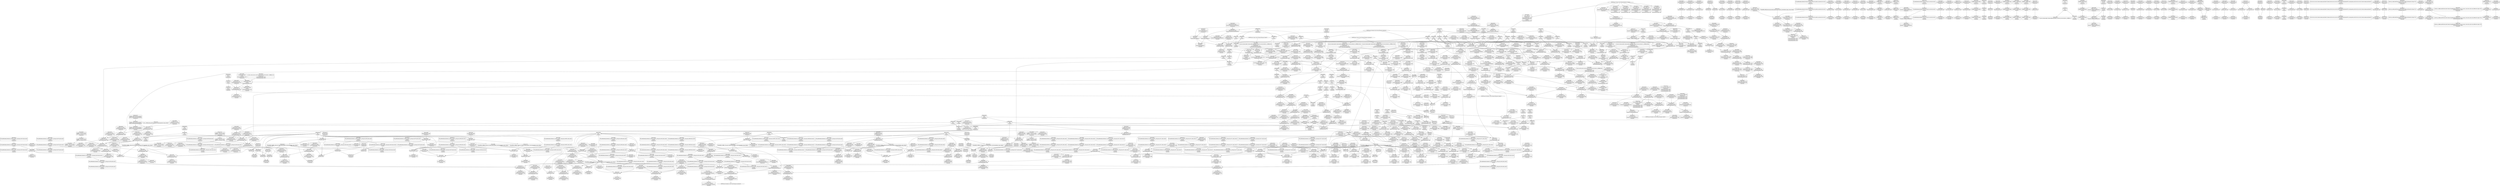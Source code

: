 digraph {
	CE0x4451610 [shape=record,shape=Mrecord,label="{CE0x4451610|GLOBAL:___llvm_gcov_ctr154|Global_var:__llvm_gcov_ctr154}"]
	CE0x43d9420 [shape=record,shape=Mrecord,label="{CE0x43d9420|GLOBAL:___llvm_gcov_ctr270|Global_var:__llvm_gcov_ctr270}"]
	CE0x43f3f40 [shape=record,shape=Mrecord,label="{CE0x43f3f40|file_to_av:_av.0|*SummSink*}"]
	CE0x4372790 [shape=record,shape=Mrecord,label="{CE0x4372790|8:_i8,_32:_%struct.inode*,_%struct.selinux_audit_data*,_128:_i32,_132:_i32,_456:_i8*,_:_SCMRE_456,464_|*MultipleSource*|security/selinux/hooks.c,3424|Function::selinux_file_open&Arg::file::}"]
	CE0x440c820 [shape=record,shape=Mrecord,label="{CE0x440c820|i1_true|*Constant*}"]
	CE0x4419a90 [shape=record,shape=Mrecord,label="{CE0x4419a90|__validate_creds:_lnot.ext|include/linux/cred.h,173}"]
	"CONST[source:0(mediator),value:2(dynamic)][purpose:{object}]"
	CE0x43c8dc0 [shape=record,shape=Mrecord,label="{CE0x43c8dc0|file_inode:_tmp3|*SummSource*}"]
	CE0x43b42a0 [shape=record,shape=Mrecord,label="{CE0x43b42a0|selinux_file_open:_cred|Function::selinux_file_open&Arg::cred::}"]
	CE0x43c3860 [shape=record,shape=Mrecord,label="{CE0x43c3860|file_to_av:_av.1|*SummSink*}"]
	CE0x4431dc0 [shape=record,shape=Mrecord,label="{CE0x4431dc0|i64_11|*Constant*}"]
	CE0x4449500 [shape=record,shape=Mrecord,label="{CE0x4449500|_call_void_mcount()_#3|*SummSink*}"]
	CE0x43f6aa0 [shape=record,shape=Mrecord,label="{CE0x43f6aa0|i32_2|*Constant*}"]
	CE0x43649d0 [shape=record,shape=Mrecord,label="{CE0x43649d0|_ret_%struct.inode*_%tmp4,_!dbg_!27713|include/linux/fs.h,1916}"]
	CE0x43eb120 [shape=record,shape=Mrecord,label="{CE0x43eb120|file_path_has_perm:_tmp4|security/selinux/hooks.c,1658}"]
	CE0x43de440 [shape=record,shape=Mrecord,label="{CE0x43de440|file_to_av:_tmp15|security/selinux/hooks.c,1905|*SummSource*}"]
	CE0x444b1e0 [shape=record,shape=Mrecord,label="{CE0x444b1e0|inode_has_perm:_do.end}"]
	CE0x4415650 [shape=record,shape=Mrecord,label="{CE0x4415650|inode_has_perm:_tmp6|*LoadInst*|security/selinux/hooks.c,1611|*SummSink*}"]
	CE0x4399750 [shape=record,shape=Mrecord,label="{CE0x4399750|inode_has_perm:_lnot|security/selinux/hooks.c,1611|*SummSink*}"]
	CE0x43f05c0 [shape=record,shape=Mrecord,label="{CE0x43f05c0|inode_has_perm:_entry|*SummSource*}"]
	CE0x4459b10 [shape=record,shape=Mrecord,label="{CE0x4459b10|inode_has_perm:_tmp20|security/selinux/hooks.c,1618}"]
	CE0x43569d0 [shape=record,shape=Mrecord,label="{CE0x43569d0|file_to_av:_conv9|security/selinux/hooks.c,1906|*SummSource*}"]
	CE0x441e110 [shape=record,shape=Mrecord,label="{CE0x441e110|GLOBAL:_llvm.expect.i64|*Constant*}"]
	CE0x441ba00 [shape=record,shape=Mrecord,label="{CE0x441ba00|__validate_creds:_tmp|*SummSink*}"]
	CE0x44545c0 [shape=record,shape=Mrecord,label="{CE0x44545c0|inode_has_perm:_tmp14|security/selinux/hooks.c,1614|*SummSink*}"]
	CE0x4384280 [shape=record,shape=Mrecord,label="{CE0x4384280|file_inode:_entry}"]
	CE0x44533c0 [shape=record,shape=Mrecord,label="{CE0x44533c0|inode_has_perm:_tmp12|security/selinux/hooks.c,1612|*SummSink*}"]
	CE0x4464230 [shape=record,shape=Mrecord,label="{CE0x4464230|cred_sid:_sid|security/selinux/hooks.c,197|*SummSource*}"]
	CE0x4413eb0 [shape=record,shape=Mrecord,label="{CE0x4413eb0|i64*_getelementptr_inbounds_(_2_x_i64_,_2_x_i64_*___llvm_gcov_ctr162,_i64_0,_i64_0)|*Constant*}"]
	CE0x43b5fb0 [shape=record,shape=Mrecord,label="{CE0x43b5fb0|selinux_file_open:_call2|security/selinux/hooks.c,3443}"]
	CE0x43bae10 [shape=record,shape=Mrecord,label="{CE0x43bae10|file_to_av:_if.end16}"]
	CE0x43e9ed0 [shape=record,shape=Mrecord,label="{CE0x43e9ed0|file_path_has_perm:_u|security/selinux/hooks.c,1658|*SummSink*}"]
	CE0x435dd20 [shape=record,shape=Mrecord,label="{CE0x435dd20|_call_void_mcount()_#3|*SummSink*}"]
	CE0x4351360 [shape=record,shape=Mrecord,label="{CE0x4351360|file_to_av:_if.end}"]
	CE0x4460150 [shape=record,shape=Mrecord,label="{CE0x4460150|__validate_creds:_if.then|*SummSource*}"]
	CE0x43b2e60 [shape=record,shape=Mrecord,label="{CE0x43b2e60|file_path_has_perm:_ad|security/selinux/hooks.c, 1655}"]
	CE0x4458620 [shape=record,shape=Mrecord,label="{CE0x4458620|avc_has_perm:_requested|Function::avc_has_perm&Arg::requested::|*SummSource*}"]
	CE0x43adb10 [shape=record,shape=Mrecord,label="{CE0x43adb10|selinux_file_open:_tmp7|security/selinux/hooks.c,3425|*SummSource*}"]
	CE0x43e8270 [shape=record,shape=Mrecord,label="{CE0x43e8270|open_file_to_av:_or|security/selinux/hooks.c,1929|*SummSource*}"]
	CE0x4351e10 [shape=record,shape=Mrecord,label="{CE0x4351e10|file_to_av:_f_mode2|security/selinux/hooks.c,1904|*SummSource*}"]
	CE0x4454a00 [shape=record,shape=Mrecord,label="{CE0x4454a00|inode_has_perm:_tmp14|security/selinux/hooks.c,1614|*SummSource*}"]
	CE0x43cd510 [shape=record,shape=Mrecord,label="{CE0x43cd510|avc_policy_seqno:_tmp4|security/selinux/avc.c,779|*SummSource*}"]
	CE0x43f0b00 [shape=record,shape=Mrecord,label="{CE0x43f0b00|inode_has_perm:_cred|Function::inode_has_perm&Arg::cred::|*SummSource*}"]
	CE0x4451f90 [shape=record,shape=Mrecord,label="{CE0x4451f90|inode_has_perm:_tmp9|security/selinux/hooks.c,1611}"]
	CE0x43b3530 [shape=record,shape=Mrecord,label="{CE0x43b3530|open_file_to_av:_file|Function::open_file_to_av&Arg::file::|*SummSource*}"]
	CE0x445f270 [shape=record,shape=Mrecord,label="{CE0x445f270|i64*_getelementptr_inbounds_(_5_x_i64_,_5_x_i64_*___llvm_gcov_ctr155,_i64_0,_i64_0)|*Constant*|*SummSink*}"]
	CE0x4454c30 [shape=record,shape=Mrecord,label="{CE0x4454c30|i64_3|*Constant*}"]
	CE0x441a790 [shape=record,shape=Mrecord,label="{CE0x441a790|__validate_creds:_lnot|include/linux/cred.h,173|*SummSource*}"]
	CE0x445e060 [shape=record,shape=Mrecord,label="{CE0x445e060|__validate_creds:_tmp4|include/linux/cred.h,173|*SummSource*}"]
	CE0x43d3d10 [shape=record,shape=Mrecord,label="{CE0x43d3d10|open_file_to_av:_if.then}"]
	CE0x440b0f0 [shape=record,shape=Mrecord,label="{CE0x440b0f0|file_inode:_tmp1}"]
	CE0x440ad30 [shape=record,shape=Mrecord,label="{CE0x440ad30|file_to_av:_or13|security/selinux/hooks.c,1908|*SummSource*}"]
	CE0x43d64c0 [shape=record,shape=Mrecord,label="{CE0x43d64c0|file_to_av:_if.end19|*SummSink*}"]
	CE0x4461050 [shape=record,shape=Mrecord,label="{CE0x4461050|i64*_getelementptr_inbounds_(_5_x_i64_,_5_x_i64_*___llvm_gcov_ctr155,_i64_0,_i64_0)|*Constant*|*SummSource*}"]
	CE0x446d3c0 [shape=record,shape=Mrecord,label="{CE0x446d3c0|inode_has_perm:_tmp17|security/selinux/hooks.c,1617|*SummSink*}"]
	CE0x43b8fd0 [shape=record,shape=Mrecord,label="{CE0x43b8fd0|_ret_i32_%tmp4,_!dbg_!27711|security/selinux/avc.c,779|*SummSource*}"]
	CE0x43420b0 [shape=record,shape=Mrecord,label="{CE0x43420b0|open_file_to_av:_tmp6|security/selinux/hooks.c,1928|*SummSource*}"]
	CE0x43e3290 [shape=record,shape=Mrecord,label="{CE0x43e3290|file_to_av:_tmp31|security/selinux/hooks.c,1917|*SummSink*}"]
	CE0x435ef80 [shape=record,shape=Mrecord,label="{CE0x435ef80|selinux_file_open:_tmp2|*SummSink*}"]
	CE0x433f8a0 [shape=record,shape=Mrecord,label="{CE0x433f8a0|open_file_to_av:_tmp}"]
	CE0x4454240 [shape=record,shape=Mrecord,label="{CE0x4454240|inode_has_perm:_tmp13|security/selinux/hooks.c,1614|*SummSource*}"]
	CE0x4458190 [shape=record,shape=Mrecord,label="{CE0x4458190|avc_has_perm:_tclass|Function::avc_has_perm&Arg::tclass::|*SummSink*}"]
	CE0x4414f40 [shape=record,shape=Mrecord,label="{CE0x4414f40|_call_void_mcount()_#3|*SummSource*}"]
	CE0x441d7e0 [shape=record,shape=Mrecord,label="{CE0x441d7e0|_call_void_mcount()_#3|*SummSource*}"]
	CE0x4415930 [shape=record,shape=Mrecord,label="{CE0x4415930|inode_has_perm:_and|security/selinux/hooks.c,1611|*SummSource*}"]
	CE0x43da630 [shape=record,shape=Mrecord,label="{CE0x43da630|file_to_av:_tmp11|security/selinux/hooks.c,1904|*SummSink*}"]
	CE0x43c7620 [shape=record,shape=Mrecord,label="{CE0x43c7620|file_inode:_f_inode|include/linux/fs.h,1916|*SummSink*}"]
	CE0x441e890 [shape=record,shape=Mrecord,label="{CE0x441e890|inode_has_perm:_tmp2|*SummSource*}"]
	CE0x43f2f20 [shape=record,shape=Mrecord,label="{CE0x43f2f20|file_to_av:_tmp6|security/selinux/hooks.c,1902|*SummSink*}"]
	CE0x43f2240 [shape=record,shape=Mrecord,label="{CE0x43f2240|file_to_av:_if.else}"]
	CE0x43d2ba0 [shape=record,shape=Mrecord,label="{CE0x43d2ba0|file_to_av:_conv|security/selinux/hooks.c,1903|*SummSink*}"]
	CE0x43b3f90 [shape=record,shape=Mrecord,label="{CE0x43b3f90|file_path_has_perm:_entry|*SummSink*}"]
	CE0x446d860 [shape=record,shape=Mrecord,label="{CE0x446d860|inode_has_perm:_sclass|security/selinux/hooks.c,1617|*SummSource*}"]
	CE0x43d2810 [shape=record,shape=Mrecord,label="{CE0x43d2810|_ret_i32_%av.3,_!dbg_!27739|security/selinux/hooks.c,1917}"]
	CE0x43832a0 [shape=record,shape=Mrecord,label="{CE0x43832a0|0:_i32,_4:_i32,_8:_i16,_12:_i32,_16:_i32,_20:_i32,_24:_i32,_56:_i8*,_:_SCMRE_12,16_|*MultipleSource*|security/selinux/hooks.c,3425|security/selinux/hooks.c,3425}"]
	CE0x43b3880 [shape=record,shape=Mrecord,label="{CE0x43b3880|_ret_i32_%av.0,_!dbg_!27720|security/selinux/hooks.c,1931}"]
	CE0x4407af0 [shape=record,shape=Mrecord,label="{CE0x4407af0|i64*_getelementptr_inbounds_(_15_x_i64_,_15_x_i64_*___llvm_gcov_ctr171,_i64_0,_i64_8)|*Constant*|*SummSink*}"]
	CE0x43f59f0 [shape=record,shape=Mrecord,label="{CE0x43f59f0|file_to_av:_tmp27|security/selinux/hooks.c,1910}"]
	CE0x43cfe30 [shape=record,shape=Mrecord,label="{CE0x43cfe30|GLOBAL:_file_to_av|*Constant*|*SummSink*}"]
	CE0x4449f60 [shape=record,shape=Mrecord,label="{CE0x4449f60|i32_22|*Constant*}"]
	CE0x43ea650 [shape=record,shape=Mrecord,label="{CE0x43ea650|file_path_has_perm:_f_path|security/selinux/hooks.c,1658}"]
	CE0x4364710 [shape=record,shape=Mrecord,label="{CE0x4364710|file_inode:_entry|*SummSource*}"]
	CE0x43d9a20 [shape=record,shape=Mrecord,label="{CE0x43d9a20|i64_5|*Constant*|*SummSource*}"]
	CE0x445f580 [shape=record,shape=Mrecord,label="{CE0x445f580|__validate_creds:_if.end|*SummSink*}"]
	CE0x43b9990 [shape=record,shape=Mrecord,label="{CE0x43b9990|file_to_av:_if.end|*SummSink*}"]
	CE0x43df670 [shape=record,shape=Mrecord,label="{CE0x43df670|i64*_getelementptr_inbounds_(_15_x_i64_,_15_x_i64_*___llvm_gcov_ctr171,_i64_0,_i64_8)|*Constant*}"]
	CE0x43cef60 [shape=record,shape=Mrecord,label="{CE0x43cef60|i32_7|*Constant*}"]
	CE0x4352d20 [shape=record,shape=Mrecord,label="{CE0x4352d20|file_to_av:_tmp8|security/selinux/hooks.c,1903|*SummSource*}"]
	CE0x5f496a0 [shape=record,shape=Mrecord,label="{CE0x5f496a0|i32_0|*Constant*|*SummSink*}"]
	CE0x43c36f0 [shape=record,shape=Mrecord,label="{CE0x43c36f0|file_to_av:_av.1|*SummSource*}"]
	CE0x44159a0 [shape=record,shape=Mrecord,label="{CE0x44159a0|inode_has_perm:_and|security/selinux/hooks.c,1611|*SummSink*}"]
	CE0x4457080 [shape=record,shape=Mrecord,label="{CE0x4457080|GLOBAL:_cred_sid|*Constant*}"]
	CE0x435a670 [shape=record,shape=Mrecord,label="{CE0x435a670|selinux_file_open:_file|Function::selinux_file_open&Arg::file::}"]
	CE0x43c5be0 [shape=record,shape=Mrecord,label="{CE0x43c5be0|open_file_to_av:_conv|security/selinux/hooks.c,1929}"]
	CE0x441fd10 [shape=record,shape=Mrecord,label="{CE0x441fd10|i8*_getelementptr_inbounds_(_25_x_i8_,_25_x_i8_*_.str3,_i32_0,_i32_0)|*Constant*|*SummSink*}"]
	CE0x446dd80 [shape=record,shape=Mrecord,label="{CE0x446dd80|inode_has_perm:_tmp18|security/selinux/hooks.c,1617|*SummSink*}"]
	CE0x43b76b0 [shape=record,shape=Mrecord,label="{CE0x43b76b0|selinux_file_open:_isid|security/selinux/hooks.c,3433|*SummSource*}"]
	CE0x444bba0 [shape=record,shape=Mrecord,label="{CE0x444bba0|i8*_getelementptr_inbounds_(_25_x_i8_,_25_x_i8_*_.str3,_i32_0,_i32_0)|*Constant*}"]
	CE0x4456cd0 [shape=record,shape=Mrecord,label="{CE0x4456cd0|inode_has_perm:_call|security/selinux/hooks.c,1614|*SummSink*}"]
	CE0x43b8890 [shape=record,shape=Mrecord,label="{CE0x43b8890|avc_policy_seqno:_entry}"]
	CE0x445afc0 [shape=record,shape=Mrecord,label="{CE0x445afc0|avc_has_perm:_requested|Function::avc_has_perm&Arg::requested::|*SummSink*}"]
	CE0x433fc70 [shape=record,shape=Mrecord,label="{CE0x433fc70|i32_7|*Constant*|*SummSink*}"]
	CE0x435ddc0 [shape=record,shape=Mrecord,label="{CE0x435ddc0|selinux_file_open:_file|Function::selinux_file_open&Arg::file::|*SummSink*}"]
	CE0x4454890 [shape=record,shape=Mrecord,label="{CE0x4454890|inode_has_perm:_tmp14|security/selinux/hooks.c,1614}"]
	CE0x43cce30 [shape=record,shape=Mrecord,label="{CE0x43cce30|COLLAPSED:_GIRE_selinux_xfrm_refcount_global_%struct.atomic_t_zeroinitializer,_align_4:_elem_0:default:}"]
	CE0x4455c60 [shape=record,shape=Mrecord,label="{CE0x4455c60|i64_3|*Constant*|*SummSource*}"]
	CE0x446cad0 [shape=record,shape=Mrecord,label="{CE0x446cad0|i32_3|*Constant*}"]
	CE0x4414020 [shape=record,shape=Mrecord,label="{CE0x4414020|file_inode:_tmp}"]
	CE0x4455300 [shape=record,shape=Mrecord,label="{CE0x4455300|inode_has_perm:_expval|security/selinux/hooks.c,1611|*SummSink*}"]
	CE0x440a3a0 [shape=record,shape=Mrecord,label="{CE0x440a3a0|file_to_av:_tmp22|security/selinux/hooks.c,1908}"]
	CE0x43f7070 [shape=record,shape=Mrecord,label="{CE0x43f7070|file_to_av:_tobool4|security/selinux/hooks.c,1904}"]
	CE0x445c0a0 [shape=record,shape=Mrecord,label="{CE0x445c0a0|__validate_creds:_conv|include/linux/cred.h,173|*SummSource*}"]
	CE0x43b8c50 [shape=record,shape=Mrecord,label="{CE0x43b8c50|selinux_file_open:_pseqno|security/selinux/hooks.c,3434|*SummSource*}"]
	CE0x4354f90 [shape=record,shape=Mrecord,label="{CE0x4354f90|file_to_av:_tmp3|security/selinux/hooks.c,1902|*SummSource*}"]
	CE0x43f3850 [shape=record,shape=Mrecord,label="{CE0x43f3850|file_to_av:_or|security/selinux/hooks.c,1903|*SummSink*}"]
	CE0x43c5100 [shape=record,shape=Mrecord,label="{CE0x43c5100|open_file_to_av:_tmp7|security/selinux/hooks.c,1929|*SummSink*}"]
	CE0x43f4ad0 [shape=record,shape=Mrecord,label="{CE0x43f4ad0|i32_6|*Constant*}"]
	CE0x4418830 [shape=record,shape=Mrecord,label="{CE0x4418830|COLLAPSED:_GCMRE___llvm_gcov_ctr154_internal_global_8_x_i64_zeroinitializer:_elem_0:default:}"]
	CE0x445fa00 [shape=record,shape=Mrecord,label="{CE0x445fa00|i64*_getelementptr_inbounds_(_5_x_i64_,_5_x_i64_*___llvm_gcov_ctr155,_i64_0,_i64_4)|*Constant*|*SummSink*}"]
	CE0x43cf4b0 [shape=record,shape=Mrecord,label="{CE0x43cf4b0|_call_void_mcount()_#3}"]
	CE0x435b940 [shape=record,shape=Mrecord,label="{CE0x435b940|8:_i8,_32:_%struct.inode*,_%struct.selinux_audit_data*,_128:_i32,_132:_i32,_456:_i8*,_:_SCMRE_128,132_|*MultipleSource*|security/selinux/hooks.c,3424|Function::selinux_file_open&Arg::file::}"]
	CE0x445a640 [shape=record,shape=Mrecord,label="{CE0x445a640|inode_has_perm:_i_security|security/selinux/hooks.c,1615|*SummSink*}"]
	CE0x43d1740 [shape=record,shape=Mrecord,label="{CE0x43d1740|i64*_getelementptr_inbounds_(_5_x_i64_,_5_x_i64_*___llvm_gcov_ctr270,_i64_0,_i64_0)|*Constant*|*SummSink*}"]
	CE0x4351730 [shape=record,shape=Mrecord,label="{CE0x4351730|open_file_to_av:_if.end|*SummSource*}"]
	CE0x43546b0 [shape=record,shape=Mrecord,label="{CE0x43546b0|file_to_av:_and|security/selinux/hooks.c,1902|*SummSink*}"]
	CE0x444a0d0 [shape=record,shape=Mrecord,label="{CE0x444a0d0|inode_has_perm:_if.then}"]
	CE0x4384360 [shape=record,shape=Mrecord,label="{CE0x4384360|selinux_file_open:_call|security/selinux/hooks.c,3425|*SummSource*}"]
	CE0x43aeba0 [shape=record,shape=Mrecord,label="{CE0x43aeba0|file_to_av:_tmp24|security/selinux/hooks.c,1909|*SummSource*}"]
	CE0x4458900 [shape=record,shape=Mrecord,label="{CE0x4458900|avc_has_perm:_auditdata|Function::avc_has_perm&Arg::auditdata::}"]
	CE0x43cf1f0 [shape=record,shape=Mrecord,label="{CE0x43cf1f0|open_file_to_av:_tmp1|*SummSink*}"]
	CE0x43599e0 [shape=record,shape=Mrecord,label="{CE0x43599e0|selinux_file_open:_tmp1|*SummSink*}"]
	CE0x43f6f00 [shape=record,shape=Mrecord,label="{CE0x43f6f00|file_to_av:_and3|security/selinux/hooks.c,1904|*SummSink*}"]
	CE0x4416ae0 [shape=record,shape=Mrecord,label="{CE0x4416ae0|GLOBAL:_creds_are_invalid|*Constant*|*SummSource*}"]
	CE0x445e1d0 [shape=record,shape=Mrecord,label="{CE0x445e1d0|__validate_creds:_tmp4|include/linux/cred.h,173|*SummSink*}"]
	CE0x445a960 [shape=record,shape=Mrecord,label="{CE0x445a960|inode_has_perm:_tmp15|*LoadInst*|security/selinux/hooks.c,1615}"]
	CE0x43c5d10 [shape=record,shape=Mrecord,label="{CE0x43c5d10|open_file_to_av:_conv|security/selinux/hooks.c,1929|*SummSource*}"]
	CE0x4357fc0 [shape=record,shape=Mrecord,label="{CE0x4357fc0|selinux_file_open:_tmp3|*SummSource*}"]
	CE0x43d9630 [shape=record,shape=Mrecord,label="{CE0x43d9630|file_to_av:_tmp1|*SummSink*}"]
	CE0x4352500 [shape=record,shape=Mrecord,label="{CE0x4352500|file_to_av:_tmp9|*LoadInst*|security/selinux/hooks.c,1904|*SummSink*}"]
	CE0x43eaa30 [shape=record,shape=Mrecord,label="{CE0x43eaa30|i64_16|*Constant*}"]
	CE0x4408010 [shape=record,shape=Mrecord,label="{CE0x4408010|file_to_av:_tmp14|*LoadInst*|security/selinux/hooks.c,1905|*SummSource*}"]
	CE0x43b9cb0 [shape=record,shape=Mrecord,label="{CE0x43b9cb0|file_to_av:_bb|*SummSink*}"]
	CE0x43558c0 [shape=record,shape=Mrecord,label="{CE0x43558c0|file_to_av:_tmp4|security/selinux/hooks.c,1902|*SummSource*}"]
	CE0x43c49b0 [shape=record,shape=Mrecord,label="{CE0x43c49b0|file_path_has_perm:_bb|*SummSource*}"]
	CE0x43b8a10 [shape=record,shape=Mrecord,label="{CE0x43b8a10|GLOBAL:_avc_policy_seqno|*Constant*|*SummSource*}"]
	CE0x43996e0 [shape=record,shape=Mrecord,label="{CE0x43996e0|inode_has_perm:_lnot|security/selinux/hooks.c,1611|*SummSource*}"]
	CE0x440de40 [shape=record,shape=Mrecord,label="{CE0x440de40|i32_0|*Constant*}"]
	CE0x446cdc0 [shape=record,shape=Mrecord,label="{CE0x446cdc0|inode_has_perm:_sclass|security/selinux/hooks.c,1617|*SummSink*}"]
	CE0x43e1d50 [shape=record,shape=Mrecord,label="{CE0x43e1d50|file_to_av:_tmp29|security/selinux/hooks.c,1914|*SummSink*}"]
	CE0x43f1400 [shape=record,shape=Mrecord,label="{CE0x43f1400|inode_has_perm:_perms|Function::inode_has_perm&Arg::perms::}"]
	CE0x4354990 [shape=record,shape=Mrecord,label="{CE0x4354990|file_to_av:_tobool|security/selinux/hooks.c,1902|*SummSource*}"]
	CE0x4455200 [shape=record,shape=Mrecord,label="{CE0x4455200|i64_0|*Constant*}"]
	CE0x43af730 [shape=record,shape=Mrecord,label="{CE0x43af730|open_file_to_av:_conv1|security/selinux/hooks.c,1929}"]
	CE0x44609e0 [shape=record,shape=Mrecord,label="{CE0x44609e0|GLOBAL:___invalid_creds|*Constant*|*SummSink*}"]
	CE0x44512e0 [shape=record,shape=Mrecord,label="{CE0x44512e0|inode_has_perm:_tmp7|security/selinux/hooks.c,1611|*SummSink*}"]
	CE0x4418100 [shape=record,shape=Mrecord,label="{CE0x4418100|GLOBAL:___validate_creds|*Constant*|*SummSink*}"]
	CE0x43c2520 [shape=record,shape=Mrecord,label="{CE0x43c2520|i64_0|*Constant*}"]
	CE0x43c6210 [shape=record,shape=Mrecord,label="{CE0x43c6210|i64_262144|*Constant*}"]
	CE0x43b4a40 [shape=record,shape=Mrecord,label="{CE0x43b4a40|file_path_has_perm:_cred|Function::file_path_has_perm&Arg::cred::|*SummSink*}"]
	CE0x43e3620 [shape=record,shape=Mrecord,label="{CE0x43e3620|file_to_av:_tmp32|security/selinux/hooks.c,1917}"]
	CE0x44571b0 [shape=record,shape=Mrecord,label="{CE0x44571b0|GLOBAL:_cred_sid|*Constant*|*SummSource*}"]
	CE0x44167f0 [shape=record,shape=Mrecord,label="{CE0x44167f0|__validate_creds:_bb|*SummSource*}"]
	CE0x43cf980 [shape=record,shape=Mrecord,label="{CE0x43cf980|i32_1|*Constant*}"]
	CE0x4453c90 [shape=record,shape=Mrecord,label="{CE0x4453c90|i64*_getelementptr_inbounds_(_8_x_i64_,_8_x_i64_*___llvm_gcov_ctr154,_i64_0,_i64_6)|*Constant*|*SummSource*}"]
	CE0x444bdf0 [shape=record,shape=Mrecord,label="{CE0x444bdf0|cred_sid:_tmp1|*SummSink*}"]
	CE0x43e9c30 [shape=record,shape=Mrecord,label="{CE0x43e9c30|i8_1|*Constant*|*SummSource*}"]
	CE0x43c3470 [shape=record,shape=Mrecord,label="{CE0x43c3470|file_to_av:_conv14|security/selinux/hooks.c,1908|*SummSink*}"]
	CE0x43f02a0 [shape=record,shape=Mrecord,label="{CE0x43f02a0|GLOBAL:_inode_has_perm|*Constant*|*SummSink*}"]
	CE0x43555a0 [shape=record,shape=Mrecord,label="{CE0x43555a0|GLOBAL:___llvm_gcov_ctr171|Global_var:__llvm_gcov_ctr171|*SummSource*}"]
	CE0x4341ac0 [shape=record,shape=Mrecord,label="{CE0x4341ac0|open_file_to_av:_tmp4|security/selinux/hooks.c,1928|*SummSink*}"]
	CE0x43503f0 [shape=record,shape=Mrecord,label="{CE0x43503f0|selinux_file_open:_tmp8|security/selinux/hooks.c,3433|*SummSink*}"]
	CE0x43d03e0 [shape=record,shape=Mrecord,label="{CE0x43d03e0|open_file_to_av:_tmp1|*SummSource*}"]
	CE0x43cf520 [shape=record,shape=Mrecord,label="{CE0x43cf520|_call_void_mcount()_#3|*SummSource*}"]
	CE0x43b8190 [shape=record,shape=Mrecord,label="{CE0x43b8190|GLOBAL:_avc_policy_seqno|*Constant*}"]
	CE0x43d7fa0 [shape=record,shape=Mrecord,label="{CE0x43d7fa0|open_file_to_av:_tobool|security/selinux/hooks.c,1928|*SummSink*}"]
	CE0x43ddfc0 [shape=record,shape=Mrecord,label="{CE0x43ddfc0|i64_6|*Constant*|*SummSink*}"]
	CE0x43e2820 [shape=record,shape=Mrecord,label="{CE0x43e2820|file_to_av:_av.3}"]
	CE0x441c710 [shape=record,shape=Mrecord,label="{CE0x441c710|i32_1609|*Constant*}"]
	CE0x43b8550 [shape=record,shape=Mrecord,label="{CE0x43b8550|selinux_file_open:_call1|security/selinux/hooks.c,3434|*SummSource*}"]
	CE0x446d6f0 [shape=record,shape=Mrecord,label="{CE0x446d6f0|inode_has_perm:_sclass|security/selinux/hooks.c,1617}"]
	CE0x44600e0 [shape=record,shape=Mrecord,label="{CE0x44600e0|__validate_creds:_if.then}"]
	CE0x444b9a0 [shape=record,shape=Mrecord,label="{CE0x444b9a0|__validate_creds:_cred|Function::__validate_creds&Arg::cred::|*SummSink*}"]
	CE0x4341d40 [shape=record,shape=Mrecord,label="{CE0x4341d40|selinux_file_open:_f_security|security/selinux/hooks.c,3424|*SummSource*}"]
	CE0x43517c0 [shape=record,shape=Mrecord,label="{CE0x43517c0|open_file_to_av:_if.end|*SummSink*}"]
	CE0x4408180 [shape=record,shape=Mrecord,label="{CE0x4408180|file_to_av:_tmp14|*LoadInst*|security/selinux/hooks.c,1905|*SummSink*}"]
	CE0x4453b60 [shape=record,shape=Mrecord,label="{CE0x4453b60|i64*_getelementptr_inbounds_(_8_x_i64_,_8_x_i64_*___llvm_gcov_ctr154,_i64_0,_i64_6)|*Constant*}"]
	CE0x43ae700 [shape=record,shape=Mrecord,label="{CE0x43ae700|file_to_av:_tmp24|security/selinux/hooks.c,1909}"]
	CE0x43f52b0 [shape=record,shape=Mrecord,label="{CE0x43f52b0|cred_sid:_security|security/selinux/hooks.c,196|*SummSink*}"]
	CE0x4359000 [shape=record,shape=Mrecord,label="{CE0x4359000|i64*_getelementptr_inbounds_(_2_x_i64_,_2_x_i64_*___llvm_gcov_ctr162,_i64_0,_i64_0)|*Constant*}"]
	CE0x43c5020 [shape=record,shape=Mrecord,label="{CE0x43c5020|open_file_to_av:_tmp7|security/selinux/hooks.c,1929}"]
	CE0x444dea0 [shape=record,shape=Mrecord,label="{CE0x444dea0|GLOBAL:___invalid_creds|*Constant*|*SummSource*}"]
	CE0x43e9900 [shape=record,shape=Mrecord,label="{CE0x43e9900|file_path_has_perm:_type|security/selinux/hooks.c,1657|*SummSource*}"]
	CE0x445df30 [shape=record,shape=Mrecord,label="{CE0x445df30|__validate_creds:_tmp4|include/linux/cred.h,173}"]
	CE0x440cf60 [shape=record,shape=Mrecord,label="{CE0x440cf60|inode_has_perm:_lnot.ext|security/selinux/hooks.c,1611|*SummSink*}"]
	CE0x4453af0 [shape=record,shape=Mrecord,label="{CE0x4453af0|i64*_getelementptr_inbounds_(_8_x_i64_,_8_x_i64_*___llvm_gcov_ctr154,_i64_0,_i64_6)|*Constant*|*SummSink*}"]
	CE0x444bc60 [shape=record,shape=Mrecord,label="{CE0x444bc60|__validate_creds:_cred|Function::__validate_creds&Arg::cred::}"]
	CE0x43e1c30 [shape=record,shape=Mrecord,label="{CE0x43e1c30|i64*_getelementptr_inbounds_(_15_x_i64_,_15_x_i64_*___llvm_gcov_ctr171,_i64_0,_i64_13)|*Constant*|*SummSource*}"]
	CE0x4455770 [shape=record,shape=Mrecord,label="{CE0x4455770|inode_has_perm:_tobool2|security/selinux/hooks.c,1611}"]
	CE0x4452fd0 [shape=record,shape=Mrecord,label="{CE0x4452fd0|inode_has_perm:_tmp11|security/selinux/hooks.c,1612}"]
	CE0x445a2e0 [shape=record,shape=Mrecord,label="{CE0x445a2e0|i32_10|*Constant*}"]
	CE0x434b0d0 [shape=record,shape=Mrecord,label="{CE0x434b0d0|i32_0|*Constant*}"]
	CE0x446c700 [shape=record,shape=Mrecord,label="{CE0x446c700|inode_has_perm:_tmp16|security/selinux/hooks.c,1615|*SummSink*}"]
	CE0x43f0310 [shape=record,shape=Mrecord,label="{CE0x43f0310|inode_has_perm:_entry}"]
	CE0x43ccd20 [shape=record,shape=Mrecord,label="{CE0x43ccd20|i32*_getelementptr_inbounds_(%struct.avc_cache,_%struct.avc_cache*_avc_cache,_i32_0,_i32_4)|*Constant*}"]
	CE0x43e8440 [shape=record,shape=Mrecord,label="{CE0x43e8440|open_file_to_av:_av.0}"]
	CE0x43af1c0 [shape=record,shape=Mrecord,label="{CE0x43af1c0|file_to_av:_av.2|*SummSink*}"]
	CE0x43ae4f0 [shape=record,shape=Mrecord,label="{CE0x43ae4f0|_ret_i32_%call3,_!dbg_!27727|security/selinux/hooks.c,3443|*SummSink*}"]
	CE0x446b9a0 [shape=record,shape=Mrecord,label="{CE0x446b9a0|__validate_creds:_lnot|include/linux/cred.h,173}"]
	CE0x44627b0 [shape=record,shape=Mrecord,label="{CE0x44627b0|i64*_getelementptr_inbounds_(_2_x_i64_,_2_x_i64_*___llvm_gcov_ctr131,_i64_0,_i64_0)|*Constant*}"]
	CE0x43e3220 [shape=record,shape=Mrecord,label="{CE0x43e3220|i64*_getelementptr_inbounds_(_15_x_i64_,_15_x_i64_*___llvm_gcov_ctr171,_i64_0,_i64_14)|*Constant*|*SummSink*}"]
	CE0x43c5710 [shape=record,shape=Mrecord,label="{CE0x43c5710|open_file_to_av:_tmp8|security/selinux/hooks.c,1929}"]
	CE0x4356640 [shape=record,shape=Mrecord,label="{CE0x4356640|file_to_av:_conv11|security/selinux/hooks.c,1906|*SummSink*}"]
	CE0x43dca80 [shape=record,shape=Mrecord,label="{CE0x43dca80|file_to_av:_tmp19|security/selinux/hooks.c,1906|*SummSource*}"]
	CE0x444d090 [shape=record,shape=Mrecord,label="{CE0x444d090|cred_sid:_tmp1|*SummSource*}"]
	CE0x43556d0 [shape=record,shape=Mrecord,label="{CE0x43556d0|GLOBAL:___llvm_gcov_ctr171|Global_var:__llvm_gcov_ctr171|*SummSink*}"]
	CE0x445b370 [shape=record,shape=Mrecord,label="{CE0x445b370|avc_has_perm:_ssid|Function::avc_has_perm&Arg::ssid::|*SummSink*}"]
	CE0x43b7ab0 [shape=record,shape=Mrecord,label="{CE0x43b7ab0|8:_i32,_12:_i32,_:_CME_8,12_|*MultipleSource*|*LoadInst*|security/selinux/hooks.c,3424|security/selinux/hooks.c,3433|security/selinux/hooks.c,3424}"]
	CE0x43537f0 [shape=record,shape=Mrecord,label="{CE0x43537f0|file_to_av:_f_mode|security/selinux/hooks.c,1902|*SummSink*}"]
	CE0x444a550 [shape=record,shape=Mrecord,label="{CE0x444a550|i64*_getelementptr_inbounds_(_5_x_i64_,_5_x_i64_*___llvm_gcov_ctr155,_i64_0,_i64_4)|*Constant*|*SummSource*}"]
	CE0x43f7320 [shape=record,shape=Mrecord,label="{CE0x43f7320|file_to_av:_tobool4|security/selinux/hooks.c,1904|*SummSink*}"]
	CE0x43cfbd0 [shape=record,shape=Mrecord,label="{CE0x43cfbd0|GLOBAL:_file_to_av|*Constant*}"]
	CE0x43efb10 [shape=record,shape=Mrecord,label="{CE0x43efb10|file_path_has_perm:_call1|security/selinux/hooks.c,1659|*SummSink*}"]
	CE0x43d9e10 [shape=record,shape=Mrecord,label="{CE0x43d9e10|i64_4|*Constant*|*SummSink*}"]
	CE0x43de1d0 [shape=record,shape=Mrecord,label="{CE0x43de1d0|i64_7|*Constant*|*SummSource*}"]
	CE0x43de920 [shape=record,shape=Mrecord,label="{CE0x43de920|file_to_av:_tmp16|security/selinux/hooks.c,1905|*SummSource*}"]
	CE0x43c3340 [shape=record,shape=Mrecord,label="{CE0x43c3340|file_to_av:_conv14|security/selinux/hooks.c,1908|*SummSource*}"]
	CE0x434b340 [shape=record,shape=Mrecord,label="{CE0x434b340|selinux_file_open:_tmp|*SummSource*}"]
	CE0x436d690 [shape=record,shape=Mrecord,label="{CE0x436d690|i32_10|*Constant*|*SummSink*}"]
	CE0x43cd1d0 [shape=record,shape=Mrecord,label="{CE0x43cd1d0|i32*_getelementptr_inbounds_(%struct.avc_cache,_%struct.avc_cache*_avc_cache,_i32_0,_i32_4)|*Constant*|*SummSink*}"]
	CE0x43f39d0 [shape=record,shape=Mrecord,label="{CE0x43f39d0|file_to_av:_conv1|security/selinux/hooks.c,1903|*SummSink*}"]
	CE0x43f57f0 [shape=record,shape=Mrecord,label="{CE0x43f57f0|file_to_av:_tmp26|security/selinux/hooks.c,1910|*SummSink*}"]
	CE0x4455d90 [shape=record,shape=Mrecord,label="{CE0x4455d90|i64_3|*Constant*|*SummSink*}"]
	CE0x43c6890 [shape=record,shape=Mrecord,label="{CE0x43c6890|file_path_has_perm:_tmp3}"]
	CE0x43da4c0 [shape=record,shape=Mrecord,label="{CE0x43da4c0|file_to_av:_tmp11|security/selinux/hooks.c,1904|*SummSource*}"]
	CE0x4463920 [shape=record,shape=Mrecord,label="{CE0x4463920|cred_sid:_tmp4|*LoadInst*|security/selinux/hooks.c,196|*SummSink*}"]
	CE0x43b3440 [shape=record,shape=Mrecord,label="{CE0x43b3440|open_file_to_av:_file|Function::open_file_to_av&Arg::file::}"]
	CE0x4355e00 [shape=record,shape=Mrecord,label="{CE0x4355e00|__validate_creds:_tmp7|include/linux/cred.h,174}"]
	CE0x4453040 [shape=record,shape=Mrecord,label="{CE0x4453040|inode_has_perm:_tmp11|security/selinux/hooks.c,1612|*SummSource*}"]
	CE0x446bbb0 [shape=record,shape=Mrecord,label="{CE0x446bbb0|GLOBAL:_llvm.expect.i64|*Constant*}"]
	CE0x440a510 [shape=record,shape=Mrecord,label="{CE0x440a510|file_to_av:_tmp23|security/selinux/hooks.c,1909|*SummSource*}"]
	CE0x4451a80 [shape=record,shape=Mrecord,label="{CE0x4451a80|inode_has_perm:_tmp8|security/selinux/hooks.c,1611}"]
	CE0x43d1950 [shape=record,shape=Mrecord,label="{CE0x43d1950|file_to_av:_if.then|*SummSource*}"]
	CE0x434f8f0 [shape=record,shape=Mrecord,label="{CE0x434f8f0|selinux_file_open:_sid|security/selinux/hooks.c,3433}"]
	CE0x43841b0 [shape=record,shape=Mrecord,label="{CE0x43841b0|selinux_file_open:_tmp5|security/selinux/hooks.c,3424|*SummSource*}"]
	CE0x43b3bd0 [shape=record,shape=Mrecord,label="{CE0x43b3bd0|_ret_i32_%av.0,_!dbg_!27720|security/selinux/hooks.c,1931|*SummSink*}"]
	CE0x4408c10 [shape=record,shape=Mrecord,label="{CE0x4408c10|file_to_av:_tmp13|security/selinux/hooks.c,1904|*SummSource*}"]
	CE0x444cfb0 [shape=record,shape=Mrecord,label="{CE0x444cfb0|cred_sid:_tmp2}"]
	CE0x4456b60 [shape=record,shape=Mrecord,label="{CE0x4456b60|inode_has_perm:_call|security/selinux/hooks.c,1614|*SummSource*}"]
	CE0x440e240 [shape=record,shape=Mrecord,label="{CE0x440e240|i32_2|*Constant*}"]
	CE0x445ace0 [shape=record,shape=Mrecord,label="{CE0x445ace0|avc_has_perm:_entry}"]
	CE0x43d3da0 [shape=record,shape=Mrecord,label="{CE0x43d3da0|open_file_to_av:_if.then|*SummSource*}"]
	CE0x43cad50 [shape=record,shape=Mrecord,label="{CE0x43cad50|file_path_has_perm:_tmp5|security/selinux/hooks.c,1658}"]
	CE0x43c7e00 [shape=record,shape=Mrecord,label="{CE0x43c7e00|avc_policy_seqno:_tmp}"]
	CE0x433f910 [shape=record,shape=Mrecord,label="{CE0x433f910|COLLAPSED:_GCMRE___llvm_gcov_ctr270_internal_global_5_x_i64_zeroinitializer:_elem_0:default:}"]
	CE0x43f5520 [shape=record,shape=Mrecord,label="{CE0x43f5520|file_to_av:_tmp26|security/selinux/hooks.c,1910}"]
	CE0x43af540 [shape=record,shape=Mrecord,label="{CE0x43af540|file_to_av:_tobool17|security/selinux/hooks.c,1910}"]
	CE0x435f0e0 [shape=record,shape=Mrecord,label="{CE0x435f0e0|i64*_getelementptr_inbounds_(_2_x_i64_,_2_x_i64_*___llvm_gcov_ctr269,_i64_0,_i64_0)|*Constant*|*SummSink*}"]
	CE0x43dd5b0 [shape=record,shape=Mrecord,label="{CE0x43dd5b0|file_to_av:_and6|security/selinux/hooks.c,1905|*SummSource*}"]
	CE0x445c590 [shape=record,shape=Mrecord,label="{CE0x445c590|__validate_creds:_expval|include/linux/cred.h,173|*SummSink*}"]
	CE0x4364ac0 [shape=record,shape=Mrecord,label="{CE0x4364ac0|file_inode:_f|Function::file_inode&Arg::f::|*SummSource*}"]
	CE0x43e27b0 [shape=record,shape=Mrecord,label="{CE0x43e27b0|file_to_av:_tmp31|security/selinux/hooks.c,1917|*SummSource*}"]
	CE0x433fde0 [shape=record,shape=Mrecord,label="{CE0x433fde0|i32_7|*Constant*|*SummSource*}"]
	CE0x43528e0 [shape=record,shape=Mrecord,label="{CE0x43528e0|file_to_av:_tmp13|security/selinux/hooks.c,1904}"]
	CE0x43f66c0 [shape=record,shape=Mrecord,label="{CE0x43f66c0|i64*_getelementptr_inbounds_(_15_x_i64_,_15_x_i64_*___llvm_gcov_ctr171,_i64_0,_i64_13)|*Constant*}"]
	CE0x43ea5e0 [shape=record,shape=Mrecord,label="{CE0x43ea5e0|file_path_has_perm:_path|security/selinux/hooks.c,1658|*SummSink*}"]
	CE0x4452230 [shape=record,shape=Mrecord,label="{CE0x4452230|inode_has_perm:_tmp9|security/selinux/hooks.c,1611|*SummSink*}"]
	CE0x444e800 [shape=record,shape=Mrecord,label="{CE0x444e800|cred_sid:_tmp|*SummSource*}"]
	CE0x43d5f00 [shape=record,shape=Mrecord,label="{CE0x43d5f00|_ret_i32_%av.3,_!dbg_!27739|security/selinux/hooks.c,1917|*SummSource*}"]
	CE0x43b4680 [shape=record,shape=Mrecord,label="{CE0x43b4680|file_path_has_perm:_cred|Function::file_path_has_perm&Arg::cred::}"]
	CE0x43b5f40 [shape=record,shape=Mrecord,label="{CE0x43b5f40|open_file_to_av:_entry}"]
	CE0x44541d0 [shape=record,shape=Mrecord,label="{CE0x44541d0|inode_has_perm:_tmp13|security/selinux/hooks.c,1614}"]
	CE0x4409560 [shape=record,shape=Mrecord,label="{CE0x4409560|i64*_getelementptr_inbounds_(_8_x_i64_,_8_x_i64_*___llvm_gcov_ctr154,_i64_0,_i64_2)|*Constant*|*SummSink*}"]
	CE0x4462240 [shape=record,shape=Mrecord,label="{CE0x4462240|cred_sid:_bb}"]
	CE0x4463de0 [shape=record,shape=Mrecord,label="{CE0x4463de0|cred_sid:_tmp5|security/selinux/hooks.c,196|*SummSource*}"]
	CE0x43b50f0 [shape=record,shape=Mrecord,label="{CE0x43b50f0|file_path_has_perm:_av|Function::file_path_has_perm&Arg::av::}"]
	CE0x43c8350 [shape=record,shape=Mrecord,label="{CE0x43c8350|avc_policy_seqno:_tmp|*SummSink*}"]
	CE0x44653a0 [shape=record,shape=Mrecord,label="{CE0x44653a0|cred_sid:_tmp6|security/selinux/hooks.c,197}"]
	CE0x43df7f0 [shape=record,shape=Mrecord,label="{CE0x43df7f0|i64*_getelementptr_inbounds_(_15_x_i64_,_15_x_i64_*___llvm_gcov_ctr171,_i64_0,_i64_8)|*Constant*|*SummSource*}"]
	CE0x441d5e0 [shape=record,shape=Mrecord,label="{CE0x441d5e0|inode_has_perm:_return}"]
	CE0x43cae50 [shape=record,shape=Mrecord,label="{CE0x43cae50|file_path_has_perm:_call|security/selinux/hooks.c,1659}"]
	CE0x43dd320 [shape=record,shape=Mrecord,label="{CE0x43dd320|i32_1024|*Constant*|*SummSink*}"]
	CE0x444dcf0 [shape=record,shape=Mrecord,label="{CE0x444dcf0|i32_512|*Constant*}"]
	CE0x4362840 [shape=record,shape=Mrecord,label="{CE0x4362840|i64_1|*Constant*|*SummSink*}"]
	CE0x43f6140 [shape=record,shape=Mrecord,label="{CE0x43f6140|file_to_av:_tmp28|security/selinux/hooks.c,1910|*SummSink*}"]
	CE0x43e8330 [shape=record,shape=Mrecord,label="{CE0x43e8330|open_file_to_av:_or|security/selinux/hooks.c,1929|*SummSink*}"]
	CE0x43ceac0 [shape=record,shape=Mrecord,label="{CE0x43ceac0|0:_i32,_:_GCRE_selinux_policycap_openperm_external_global_i32:_elem_0:default:}"]
	CE0x43d5cd0 [shape=record,shape=Mrecord,label="{CE0x43d5cd0|i64*_getelementptr_inbounds_(_15_x_i64_,_15_x_i64_*___llvm_gcov_ctr171,_i64_0,_i64_0)|*Constant*|*SummSource*}"]
	CE0x43c3a00 [shape=record,shape=Mrecord,label="{CE0x43c3a00|file_to_av:_tmp23|security/selinux/hooks.c,1909}"]
	CE0x43ad960 [shape=record,shape=Mrecord,label="{CE0x43ad960|selinux_file_open:_tmp6|security/selinux/hooks.c,3425|*SummSink*}"]
	CE0x43ce700 [shape=record,shape=Mrecord,label="{CE0x43ce700|GLOBAL:_selinux_policycap_openperm|Global_var:selinux_policycap_openperm|*SummSource*}"]
	CE0x43ce5a0 [shape=record,shape=Mrecord,label="{CE0x43ce5a0|GLOBAL:_selinux_policycap_openperm|Global_var:selinux_policycap_openperm}"]
	CE0x441df80 [shape=record,shape=Mrecord,label="{CE0x441df80|inode_has_perm:_lnot.ext|security/selinux/hooks.c,1611|*SummSource*}"]
	CE0x4358710 [shape=record,shape=Mrecord,label="{CE0x4358710|i32_14|*Constant*}"]
	CE0x441e900 [shape=record,shape=Mrecord,label="{CE0x441e900|inode_has_perm:_tmp2|*SummSink*}"]
	CE0x43af600 [shape=record,shape=Mrecord,label="{CE0x43af600|file_to_av:_tobool17|security/selinux/hooks.c,1910|*SummSource*}"]
	CE0x445d5f0 [shape=record,shape=Mrecord,label="{CE0x445d5f0|GLOBAL:___llvm_gcov_ctr155|Global_var:__llvm_gcov_ctr155|*SummSource*}"]
	CE0x43c9f50 [shape=record,shape=Mrecord,label="{CE0x43c9f50|avc_policy_seqno:_tmp3}"]
	CE0x441a6f0 [shape=record,shape=Mrecord,label="{CE0x441a6f0|inode_has_perm:_tmp4|security/selinux/hooks.c,1609|*SummSink*}"]
	CE0x433a600 [shape=record,shape=Mrecord,label="{CE0x433a600|selinux_file_open:_bb|*SummSource*}"]
	CE0x444e320 [shape=record,shape=Mrecord,label="{CE0x444e320|i32_1609|*Constant*|*SummSource*}"]
	CE0x445dc30 [shape=record,shape=Mrecord,label="{CE0x445dc30|__validate_creds:_tmp3|include/linux/cred.h,173|*SummSource*}"]
	CE0x4465760 [shape=record,shape=Mrecord,label="{CE0x4465760|cred_sid:_tmp6|security/selinux/hooks.c,197|*SummSource*}"]
	CE0x44647e0 [shape=record,shape=Mrecord,label="{CE0x44647e0|4:_i32,_:_CRE_0,4_|*MultipleSource*|security/selinux/hooks.c,196|security/selinux/hooks.c,197|*LoadInst*|security/selinux/hooks.c,196}"]
	CE0x4399c80 [shape=record,shape=Mrecord,label="{CE0x4399c80|inode_has_perm:_lnot1|security/selinux/hooks.c,1611|*SummSink*}"]
	CE0x434b7c0 [shape=record,shape=Mrecord,label="{CE0x434b7c0|selinux_file_open:_tmp}"]
	CE0x43eb610 [shape=record,shape=Mrecord,label="{CE0x43eb610|file_path_has_perm:_tmp5|security/selinux/hooks.c,1658|*SummSource*}"]
	CE0x4449ef0 [shape=record,shape=Mrecord,label="{CE0x4449ef0|cred_sid:_tmp2|*SummSink*}"]
	CE0x43d59a0 [shape=record,shape=Mrecord,label="{CE0x43d59a0|file_to_av:_if.then5}"]
	CE0x43c3ed0 [shape=record,shape=Mrecord,label="{CE0x43c3ed0|file_to_av:_tmp24|security/selinux/hooks.c,1909|*SummSink*}"]
	CE0x441e180 [shape=record,shape=Mrecord,label="{CE0x441e180|inode_has_perm:_conv|security/selinux/hooks.c,1611|*SummSource*}"]
	CE0x4465d00 [shape=record,shape=Mrecord,label="{CE0x4465d00|cred_sid:_tmp6|security/selinux/hooks.c,197|*SummSink*}"]
	CE0x4351100 [shape=record,shape=Mrecord,label="{CE0x4351100|file_to_av:_if.end15|*SummSource*}"]
	CE0x43b6d10 [shape=record,shape=Mrecord,label="{CE0x43b6d10|GLOBAL:_file_path_has_perm|*Constant*|*SummSource*}"]
	CE0x4459220 [shape=record,shape=Mrecord,label="{CE0x4459220|i64*_getelementptr_inbounds_(_8_x_i64_,_8_x_i64_*___llvm_gcov_ctr154,_i64_0,_i64_7)|*Constant*|*SummSink*}"]
	CE0x43c20e0 [shape=record,shape=Mrecord,label="{CE0x43c20e0|i32_3|*Constant*|*SummSource*}"]
	CE0x4353ac0 [shape=record,shape=Mrecord,label="{CE0x4353ac0|file_to_av:_tmp2|*LoadInst*|security/selinux/hooks.c,1902}"]
	CE0x444a160 [shape=record,shape=Mrecord,label="{CE0x444a160|inode_has_perm:_if.then|*SummSource*}"]
	CE0x44321d0 [shape=record,shape=Mrecord,label="{CE0x44321d0|i64_12|*Constant*}"]
	CE0x440bf60 [shape=record,shape=Mrecord,label="{CE0x440bf60|inode_has_perm:_do.body}"]
	CE0x440bcf0 [shape=record,shape=Mrecord,label="{CE0x440bcf0|inode_has_perm:_if.end}"]
	CE0x4355f70 [shape=record,shape=Mrecord,label="{CE0x4355f70|__validate_creds:_tmp7|include/linux/cred.h,174|*SummSource*}"]
	CE0x43d3eb0 [shape=record,shape=Mrecord,label="{CE0x43d3eb0|open_file_to_av:_if.then|*SummSink*}"]
	CE0x435ef10 [shape=record,shape=Mrecord,label="{CE0x435ef10|selinux_file_open:_tmp2}"]
	CE0x43c6a50 [shape=record,shape=Mrecord,label="{CE0x43c6a50|file_path_has_perm:_tmp3|*SummSink*}"]
	CE0x43d5ae0 [shape=record,shape=Mrecord,label="{CE0x43d5ae0|file_to_av:_if.then5|*SummSink*}"]
	CE0x43ddb10 [shape=record,shape=Mrecord,label="{CE0x43ddb10|file_to_av:_tobool7|security/selinux/hooks.c,1905|*SummSink*}"]
	CE0x4341cd0 [shape=record,shape=Mrecord,label="{CE0x4341cd0|8:_i8,_32:_%struct.inode*,_%struct.selinux_audit_data*,_128:_i32,_132:_i32,_456:_i8*,_:_SCMRE_0,1_}"]
	CE0x43e1ce0 [shape=record,shape=Mrecord,label="{CE0x43e1ce0|i64*_getelementptr_inbounds_(_15_x_i64_,_15_x_i64_*___llvm_gcov_ctr171,_i64_0,_i64_13)|*Constant*|*SummSink*}"]
	"CONST[source:1(input),value:2(dynamic)][purpose:{subject}]"
	CE0x43f7530 [shape=record,shape=Mrecord,label="{CE0x43f7530|i64_5|*Constant*}"]
	CE0x43b9700 [shape=record,shape=Mrecord,label="{CE0x43b9700|i64*_getelementptr_inbounds_(_5_x_i64_,_5_x_i64_*___llvm_gcov_ctr270,_i64_0,_i64_4)|*Constant*|*SummSource*}"]
	CE0x435ae40 [shape=record,shape=Mrecord,label="{CE0x435ae40|selinux_file_open:_tmp3}"]
	CE0x43c5b70 [shape=record,shape=Mrecord,label="{CE0x43c5b70|open_file_to_av:_conv1|security/selinux/hooks.c,1929|*SummSink*}"]
	CE0x43f1020 [shape=record,shape=Mrecord,label="{CE0x43f1020|inode_has_perm:_inode|Function::inode_has_perm&Arg::inode::|*SummSource*}"]
	CE0x43b74b0 [shape=record,shape=Mrecord,label="{CE0x43b74b0|selinux_file_open:_isid|security/selinux/hooks.c,3433|*SummSink*}"]
	CE0x44649a0 [shape=record,shape=Mrecord,label="{CE0x44649a0|4:_i32,_:_CRE_4,8_|*MultipleSource*|security/selinux/hooks.c,196|security/selinux/hooks.c,197|*LoadInst*|security/selinux/hooks.c,196}"]
	CE0x43b1e30 [shape=record,shape=Mrecord,label="{CE0x43b1e30|i32_2|*Constant*}"]
	CE0x43b6fc0 [shape=record,shape=Mrecord,label="{CE0x43b6fc0|selinux_file_open:_cred|Function::selinux_file_open&Arg::cred::|*SummSink*}"]
	CE0x43d8010 [shape=record,shape=Mrecord,label="{CE0x43d8010|open_file_to_av:_tmp3|security/selinux/hooks.c,1928}"]
	CE0x43d1a60 [shape=record,shape=Mrecord,label="{CE0x43d1a60|file_to_av:_if.then|*SummSink*}"]
	CE0x4336a10 [shape=record,shape=Mrecord,label="{CE0x4336a10|8:_i8,_32:_%struct.inode*,_%struct.selinux_audit_data*,_128:_i32,_132:_i32,_456:_i8*,_:_SCMRE_132,136_|*MultipleSource*|security/selinux/hooks.c,3424|Function::selinux_file_open&Arg::file::}"]
	CE0x43d8c30 [shape=record,shape=Mrecord,label="{CE0x43d8c30|open_file_to_av:_tmp3|security/selinux/hooks.c,1928|*SummSource*}"]
	CE0x43c2630 [shape=record,shape=Mrecord,label="{CE0x43c2630|i64_0|*Constant*|*SummSource*}"]
	CE0x4460f80 [shape=record,shape=Mrecord,label="{CE0x4460f80|i64*_getelementptr_inbounds_(_5_x_i64_,_5_x_i64_*___llvm_gcov_ctr155,_i64_0,_i64_0)|*Constant*}"]
	CE0x43b6230 [shape=record,shape=Mrecord,label="{CE0x43b6230|selinux_file_open:_call2|security/selinux/hooks.c,3443|*SummSink*}"]
	CE0x4373980 [shape=record,shape=Mrecord,label="{CE0x4373980|selinux_file_open:_tmp4|*LoadInst*|security/selinux/hooks.c,3424|*SummSink*}"]
	CE0x43d9ee0 [shape=record,shape=Mrecord,label="{CE0x43d9ee0|file_to_av:_tmp10|security/selinux/hooks.c,1904}"]
	CE0x43aeed0 [shape=record,shape=Mrecord,label="{CE0x43aeed0|file_to_av:_av.2}"]
	CE0x43c9aa0 [shape=record,shape=Mrecord,label="{CE0x43c9aa0|avc_policy_seqno:_tmp2|*SummSink*}"]
	CE0x43d5a10 [shape=record,shape=Mrecord,label="{CE0x43d5a10|file_to_av:_if.then5|*SummSource*}"]
	CE0x4461670 [shape=record,shape=Mrecord,label="{CE0x4461670|inode_has_perm:_retval.0|*SummSource*}"]
	CE0x446ce30 [shape=record,shape=Mrecord,label="{CE0x446ce30|inode_has_perm:_sid3|security/selinux/hooks.c,1617|*SummSink*}"]
	"CONST[source:0(mediator),value:2(dynamic)][purpose:{subject}]"
	CE0x43ba1e0 [shape=record,shape=Mrecord,label="{CE0x43ba1e0|i64_1|*Constant*}"]
	CE0x4464a30 [shape=record,shape=Mrecord,label="{CE0x4464a30|4:_i32,_:_CRE_8,12_|*MultipleSource*|security/selinux/hooks.c,196|security/selinux/hooks.c,197|*LoadInst*|security/selinux/hooks.c,196}"]
	CE0x4409dc0 [shape=record,shape=Mrecord,label="{CE0x4409dc0|file_to_av:_tmp22|security/selinux/hooks.c,1908|*SummSink*}"]
	CE0x43d0370 [shape=record,shape=Mrecord,label="{CE0x43d0370|open_file_to_av:_tmp1}"]
	CE0x43846c0 [shape=record,shape=Mrecord,label="{CE0x43846c0|GLOBAL:_file_inode|*Constant*|*SummSink*}"]
	CE0x434bb40 [shape=record,shape=Mrecord,label="{CE0x434bb40|i64*_getelementptr_inbounds_(_2_x_i64_,_2_x_i64_*___llvm_gcov_ctr269,_i64_0,_i64_0)|*Constant*|*SummSource*}"]
	CE0x4461aa0 [shape=record,shape=Mrecord,label="{CE0x4461aa0|i64*_getelementptr_inbounds_(_8_x_i64_,_8_x_i64_*___llvm_gcov_ctr154,_i64_0,_i64_7)|*Constant*}"]
	CE0x441a8e0 [shape=record,shape=Mrecord,label="{CE0x441a8e0|i1_true|*Constant*}"]
	CE0x43c6ca0 [shape=record,shape=Mrecord,label="{CE0x43c6ca0|_call_void_mcount()_#3}"]
	CE0x43d6890 [shape=record,shape=Mrecord,label="{CE0x43d6890|open_file_to_av:_tmp2|security/selinux/hooks.c,1928|*SummSink*}"]
	CE0x444e720 [shape=record,shape=Mrecord,label="{CE0x444e720|cred_sid:_tmp}"]
	CE0x43ca190 [shape=record,shape=Mrecord,label="{CE0x43ca190|i64*_getelementptr_inbounds_(_2_x_i64_,_2_x_i64_*___llvm_gcov_ctr25231,_i64_0,_i64_0)|*Constant*}"]
	CE0x446c580 [shape=record,shape=Mrecord,label="{CE0x446c580|inode_has_perm:_tmp16|security/selinux/hooks.c,1615|*SummSource*}"]
	CE0x444c560 [shape=record,shape=Mrecord,label="{CE0x444c560|GLOBAL:_creds_are_invalid|*Constant*}"]
	CE0x43d2d90 [shape=record,shape=Mrecord,label="{CE0x43d2d90|file_to_av:_or|security/selinux/hooks.c,1903}"]
	CE0x4340540 [shape=record,shape=Mrecord,label="{CE0x4340540|i64_1|*Constant*}"]
	CE0x445d030 [shape=record,shape=Mrecord,label="{CE0x445d030|__validate_creds:_tmp2|include/linux/cred.h,173}"]
	CE0x43b91f0 [shape=record,shape=Mrecord,label="{CE0x43b91f0|open_file_to_av:_av.0|*SummSource*}"]
	CE0x43b60c0 [shape=record,shape=Mrecord,label="{CE0x43b60c0|selinux_file_open:_call2|security/selinux/hooks.c,3443|*SummSource*}"]
	CE0x43b5aa0 [shape=record,shape=Mrecord,label="{CE0x43b5aa0|selinux_file_open:_pseqno|security/selinux/hooks.c,3434}"]
	CE0x43efdb0 [shape=record,shape=Mrecord,label="{CE0x43efdb0|GLOBAL:_inode_has_perm|*Constant*}"]
	CE0x44542b0 [shape=record,shape=Mrecord,label="{CE0x44542b0|inode_has_perm:_tmp13|security/selinux/hooks.c,1614|*SummSink*}"]
	CE0x43b2af0 [shape=record,shape=Mrecord,label="{CE0x43b2af0|i32_1|*Constant*|*SummSource*}"]
	CE0x441bc50 [shape=record,shape=Mrecord,label="{CE0x441bc50|inode_has_perm:_tmp1|*SummSink*}"]
	CE0x4455f00 [shape=record,shape=Mrecord,label="{CE0x4455f00|i64*_getelementptr_inbounds_(_8_x_i64_,_8_x_i64_*___llvm_gcov_ctr154,_i64_0,_i64_5)|*Constant*|*SummSink*}"]
	CE0x445bf20 [shape=record,shape=Mrecord,label="{CE0x445bf20|__validate_creds:_conv|include/linux/cred.h,173}"]
	CE0x43f2b00 [shape=record,shape=Mrecord,label="{CE0x43f2b00|file_to_av:_tmp5|security/selinux/hooks.c,1902|*SummSink*}"]
	CE0x4463ab0 [shape=record,shape=Mrecord,label="{CE0x4463ab0|cred_sid:_tmp5|security/selinux/hooks.c,196}"]
	CE0x43b4860 [shape=record,shape=Mrecord,label="{CE0x43b4860|file_path_has_perm:_cred|Function::file_path_has_perm&Arg::cred::|*SummSource*}"]
	CE0x440ac00 [shape=record,shape=Mrecord,label="{CE0x440ac00|file_to_av:_or13|security/selinux/hooks.c,1908}"]
	CE0x43f3dd0 [shape=record,shape=Mrecord,label="{CE0x43f3dd0|file_to_av:_av.0|*SummSource*}"]
	CE0x440cc50 [shape=record,shape=Mrecord,label="{CE0x440cc50|inode_has_perm:_lnot|security/selinux/hooks.c,1611}"]
	CE0x43f5110 [shape=record,shape=Mrecord,label="{CE0x43f5110|cred_sid:_security|security/selinux/hooks.c,196}"]
	CE0x43c3d40 [shape=record,shape=Mrecord,label="{CE0x43c3d40|i64*_getelementptr_inbounds_(_15_x_i64_,_15_x_i64_*___llvm_gcov_ctr171,_i64_0,_i64_10)|*Constant*|*SummSource*}"]
	CE0x444dd60 [shape=record,shape=Mrecord,label="{CE0x444dd60|inode_has_perm:_tmp6|*LoadInst*|security/selinux/hooks.c,1611|*SummSource*}"]
	CE0x441f220 [shape=record,shape=Mrecord,label="{CE0x441f220|i64*_getelementptr_inbounds_(_8_x_i64_,_8_x_i64_*___llvm_gcov_ctr154,_i64_0,_i64_0)|*Constant*|*SummSink*}"]
	CE0x444b930 [shape=record,shape=Mrecord,label="{CE0x444b930|__validate_creds:_entry|*SummSink*}"]
	CE0x441ca00 [shape=record,shape=Mrecord,label="{CE0x441ca00|i32_22|*Constant*|*SummSource*}"]
	CE0x43f0890 [shape=record,shape=Mrecord,label="{CE0x43f0890|i64*_getelementptr_inbounds_(_15_x_i64_,_15_x_i64_*___llvm_gcov_ctr171,_i64_0,_i64_0)|*Constant*|*SummSink*}"]
	CE0x4418a60 [shape=record,shape=Mrecord,label="{CE0x4418a60|__validate_creds:_call|include/linux/cred.h,173|*SummSource*}"]
	CE0x43d6df0 [shape=record,shape=Mrecord,label="{CE0x43d6df0|i64*_getelementptr_inbounds_(_2_x_i64_,_2_x_i64_*___llvm_gcov_ctr168,_i64_0,_i64_0)|*Constant*|*SummSink*}"]
	CE0x446bcb0 [shape=record,shape=Mrecord,label="{CE0x446bcb0|__validate_creds:_lnot1|include/linux/cred.h,173|*SummSource*}"]
	CE0x43c3090 [shape=record,shape=Mrecord,label="{CE0x43c3090|i64_262144|*Constant*|*SummSink*}"]
	CE0x43dd9e0 [shape=record,shape=Mrecord,label="{CE0x43dd9e0|file_to_av:_tobool7|security/selinux/hooks.c,1905|*SummSource*}"]
	CE0x43844b0 [shape=record,shape=Mrecord,label="{CE0x43844b0|selinux_file_open:_call|security/selinux/hooks.c,3425|*SummSink*}"]
	CE0x444a8f0 [shape=record,shape=Mrecord,label="{CE0x444a8f0|GLOBAL:___validate_creds|*Constant*|*SummSource*}"]
	CE0x43b57c0 [shape=record,shape=Mrecord,label="{CE0x43b57c0|_ret_i32_%call1,_!dbg_!27722|security/selinux/hooks.c,1659|*SummSink*}"]
	CE0x434fdf0 [shape=record,shape=Mrecord,label="{CE0x434fdf0|selinux_file_open:_sid|security/selinux/hooks.c,3433|*SummSource*}"]
	CE0x446c400 [shape=record,shape=Mrecord,label="{CE0x446c400|inode_has_perm:_tmp16|security/selinux/hooks.c,1615}"]
	CE0x4357dc0 [shape=record,shape=Mrecord,label="{CE0x4357dc0|i64*_getelementptr_inbounds_(_2_x_i64_,_2_x_i64_*___llvm_gcov_ctr269,_i64_0,_i64_1)|*Constant*|*SummSink*}"]
	CE0x4451d00 [shape=record,shape=Mrecord,label="{CE0x4451d00|inode_has_perm:_tmp8|security/selinux/hooks.c,1611|*SummSink*}"]
	CE0x43e24f0 [shape=record,shape=Mrecord,label="{CE0x43e24f0|file_to_av:_tmp30|security/selinux/hooks.c,1914|*SummSource*}"]
	CE0x4349350 [shape=record,shape=Mrecord,label="{CE0x4349350|selinux_file_open:_tmp1|*SummSource*}"]
	CE0x43cfd50 [shape=record,shape=Mrecord,label="{CE0x43cfd50|GLOBAL:_file_to_av|*Constant*|*SummSource*}"]
	CE0x43baa50 [shape=record,shape=Mrecord,label="{CE0x43baa50|open_file_to_av:_tobool|security/selinux/hooks.c,1928|*SummSource*}"]
	CE0x44188a0 [shape=record,shape=Mrecord,label="{CE0x44188a0|inode_has_perm:_tmp|*SummSource*}"]
	CE0x44577b0 [shape=record,shape=Mrecord,label="{CE0x44577b0|cred_sid:_cred|Function::cred_sid&Arg::cred::}"]
	CE0x43c43d0 [shape=record,shape=Mrecord,label="{CE0x43c43d0|open_file_to_av:_tmp10|security/selinux/hooks.c,1931}"]
	CE0x43caa20 [shape=record,shape=Mrecord,label="{CE0x43caa20|file_path_has_perm:_call|security/selinux/hooks.c,1659|*SummSource*}"]
	CE0x446d120 [shape=record,shape=Mrecord,label="{CE0x446d120|inode_has_perm:_tmp17|security/selinux/hooks.c,1617}"]
	CE0x43cd330 [shape=record,shape=Mrecord,label="{CE0x43cd330|avc_policy_seqno:_tmp4|security/selinux/avc.c,779|*SummSink*}"]
	CE0x445d1d0 [shape=record,shape=Mrecord,label="{CE0x445d1d0|__validate_creds:_tmp2|include/linux/cred.h,173|*SummSink*}"]
	CE0x445e340 [shape=record,shape=Mrecord,label="{CE0x445e340|__validate_creds:_tmp5|include/linux/cred.h,173}"]
	CE0x43820c0 [shape=record,shape=Mrecord,label="{CE0x43820c0|i32_10|*Constant*|*SummSource*}"]
	CE0x43cda60 [shape=record,shape=Mrecord,label="{CE0x43cda60|avc_policy_seqno:_bb|*SummSink*}"]
	CE0x43c8f40 [shape=record,shape=Mrecord,label="{CE0x43c8f40|avc_policy_seqno:_tmp1|*SummSource*}"]
	CE0x43d7c80 [shape=record,shape=Mrecord,label="{CE0x43d7c80|open_file_to_av:_tobool|security/selinux/hooks.c,1928}"]
	CE0x43b6ca0 [shape=record,shape=Mrecord,label="{CE0x43b6ca0|file_path_has_perm:_entry}"]
	CE0x4432850 [shape=record,shape=Mrecord,label="{CE0x4432850|file_to_av:_tmp25|security/selinux/hooks.c,1910|*SummSource*}"]
	CE0x4356510 [shape=record,shape=Mrecord,label="{CE0x4356510|file_to_av:_conv11|security/selinux/hooks.c,1906|*SummSource*}"]
	CE0x445b650 [shape=record,shape=Mrecord,label="{CE0x445b650|avc_has_perm:_tsid|Function::avc_has_perm&Arg::tsid::|*SummSource*}"]
	CE0x434c010 [shape=record,shape=Mrecord,label="{CE0x434c010|_call_void_mcount()_#3|*SummSource*}"]
	CE0x43f1bc0 [shape=record,shape=Mrecord,label="{CE0x43f1bc0|inode_has_perm:_adp|Function::inode_has_perm&Arg::adp::|*SummSink*}"]
	CE0x4354830 [shape=record,shape=Mrecord,label="{CE0x4354830|file_to_av:_tobool|security/selinux/hooks.c,1902}"]
	CE0x43d9fe0 [shape=record,shape=Mrecord,label="{CE0x43d9fe0|file_to_av:_tmp10|security/selinux/hooks.c,1904|*SummSource*}"]
	CE0x4341db0 [shape=record,shape=Mrecord,label="{CE0x4341db0|selinux_file_open:_f_security|security/selinux/hooks.c,3424|*SummSink*}"]
	CE0x444a3a0 [shape=record,shape=Mrecord,label="{CE0x444a3a0|i64*_getelementptr_inbounds_(_8_x_i64_,_8_x_i64_*___llvm_gcov_ctr154,_i64_0,_i64_0)|*Constant*}"]
	CE0x43b2c00 [shape=record,shape=Mrecord,label="{CE0x43b2c00|i32_1|*Constant*|*SummSink*}"]
	CE0x43cebf0 [shape=record,shape=Mrecord,label="{CE0x43cebf0|open_file_to_av:_tmp2|security/selinux/hooks.c,1928}"]
	CE0x44529f0 [shape=record,shape=Mrecord,label="{CE0x44529f0|i64*_getelementptr_inbounds_(_8_x_i64_,_8_x_i64_*___llvm_gcov_ctr154,_i64_0,_i64_5)|*Constant*}"]
	CE0x436d620 [shape=record,shape=Mrecord,label="{CE0x436d620|_ret_%struct.inode*_%tmp4,_!dbg_!27713|include/linux/fs.h,1916|*SummSink*}"]
	CE0x435ad70 [shape=record,shape=Mrecord,label="{CE0x435ad70|i32_14|*Constant*|*SummSource*}"]
	CE0x441b0e0 [shape=record,shape=Mrecord,label="{CE0x441b0e0|cred_sid:_security|security/selinux/hooks.c,196|*SummSource*}"]
	CE0x43afaf0 [shape=record,shape=Mrecord,label="{CE0x43afaf0|file_inode:_bb}"]
	CE0x43b5430 [shape=record,shape=Mrecord,label="{CE0x43b5430|file_path_has_perm:_av|Function::file_path_has_perm&Arg::av::|*SummSink*}"]
	CE0x43552f0 [shape=record,shape=Mrecord,label="{CE0x43552f0|i64_0|*Constant*}"]
	CE0x444c080 [shape=record,shape=Mrecord,label="{CE0x444c080|cred_sid:_tmp|*SummSink*}"]
	CE0x4455a60 [shape=record,shape=Mrecord,label="{CE0x4455a60|inode_has_perm:_tobool2|security/selinux/hooks.c,1611|*SummSink*}"]
	CE0x43b2850 [shape=record,shape=Mrecord,label="{CE0x43b2850|open_file_to_av:_bb|*SummSource*}"]
	CE0x4382440 [shape=record,shape=Mrecord,label="{CE0x4382440|selinux_file_open:_i_security|security/selinux/hooks.c,3425|*SummSink*}"]
	CE0x43c21c0 [shape=record,shape=Mrecord,label="{CE0x43c21c0|i32_3|*Constant*|*SummSink*}"]
	CE0x43d24b0 [shape=record,shape=Mrecord,label="{CE0x43d24b0|file_to_av:_file|Function::file_to_av&Arg::file::}"]
	CE0x43d2a70 [shape=record,shape=Mrecord,label="{CE0x43d2a70|file_to_av:_conv|security/selinux/hooks.c,1903|*SummSource*}"]
	CE0x4356100 [shape=record,shape=Mrecord,label="{CE0x4356100|file_to_av:_or10|security/selinux/hooks.c,1906|*SummSink*}"]
	CE0x444c850 [shape=record,shape=Mrecord,label="{CE0x444c850|__validate_creds:_tmp1|*SummSource*}"]
	CE0x445b210 [shape=record,shape=Mrecord,label="{CE0x445b210|avc_has_perm:_ssid|Function::avc_has_perm&Arg::ssid::}"]
	CE0x433fec0 [shape=record,shape=Mrecord,label="{CE0x433fec0|file_to_av:_f_mode|security/selinux/hooks.c,1902}"]
	CE0x446e380 [shape=record,shape=Mrecord,label="{CE0x446e380|inode_has_perm:_call4|security/selinux/hooks.c,1617|*SummSink*}"]
	CE0x43c8b40 [shape=record,shape=Mrecord,label="{CE0x43c8b40|i32_0|*Constant*}"]
	CE0x446d5c0 [shape=record,shape=Mrecord,label="{CE0x446d5c0|inode_has_perm:_tmp18|security/selinux/hooks.c,1617}"]
	CE0x43d7ba0 [shape=record,shape=Mrecord,label="{CE0x43d7ba0|i64_2|*Constant*}"]
	CE0x44623c0 [shape=record,shape=Mrecord,label="{CE0x44623c0|__validate_creds:_tmp9|include/linux/cred.h,175}"]
	CE0x43f36b0 [shape=record,shape=Mrecord,label="{CE0x43f36b0|file_to_av:_conv1|security/selinux/hooks.c,1903|*SummSource*}"]
	CE0x43c8750 [shape=record,shape=Mrecord,label="{CE0x43c8750|file_inode:_tmp2}"]
	CE0x444add0 [shape=record,shape=Mrecord,label="{CE0x444add0|i64*_getelementptr_inbounds_(_2_x_i64_,_2_x_i64_*___llvm_gcov_ctr131,_i64_0,_i64_1)|*Constant*}"]
	CE0x43b8f10 [shape=record,shape=Mrecord,label="{CE0x43b8f10|_ret_i32_%tmp4,_!dbg_!27711|security/selinux/avc.c,779}"]
	CE0x43ddd20 [shape=record,shape=Mrecord,label="{CE0x43ddd20|i64_6|*Constant*}"]
	CE0x444c1f0 [shape=record,shape=Mrecord,label="{CE0x444c1f0|inode_has_perm:_do.body|*SummSink*}"]
	CE0x4381ad0 [shape=record,shape=Mrecord,label="{CE0x4381ad0|open_file_to_av:_entry|*SummSink*}"]
	CE0x4397e90 [shape=record,shape=Mrecord,label="{CE0x4397e90|file_to_av:_if.then18|*SummSource*}"]
	CE0x446def0 [shape=record,shape=Mrecord,label="{CE0x446def0|avc_has_perm:_entry|*SummSource*}"]
	CE0x43d6400 [shape=record,shape=Mrecord,label="{CE0x43d6400|file_to_av:_if.end19|*SummSource*}"]
	CE0x43ae1e0 [shape=record,shape=Mrecord,label="{CE0x43ae1e0|i64*_getelementptr_inbounds_(_2_x_i64_,_2_x_i64_*___llvm_gcov_ctr162,_i64_0,_i64_0)|*Constant*|*SummSink*}"]
	CE0x43c7a90 [shape=record,shape=Mrecord,label="{CE0x43c7a90|file_inode:_tmp4|*LoadInst*|include/linux/fs.h,1916|*SummSource*}"]
	CE0x43de160 [shape=record,shape=Mrecord,label="{CE0x43de160|i64_7|*Constant*}"]
	CE0x44636c0 [shape=record,shape=Mrecord,label="{CE0x44636c0|cred_sid:_tmp4|*LoadInst*|security/selinux/hooks.c,196}"]
	CE0x43c2a90 [shape=record,shape=Mrecord,label="{CE0x43c2a90|i64*_getelementptr_inbounds_(_5_x_i64_,_5_x_i64_*___llvm_gcov_ctr270,_i64_0,_i64_3)|*Constant*|*SummSource*}"]
	CE0x43ce460 [shape=record,shape=Mrecord,label="{CE0x43ce460|file_to_av:_tmp|*SummSink*}"]
	CE0x4357a20 [shape=record,shape=Mrecord,label="{CE0x4357a20|i64_1|*Constant*}"]
	CE0x43ca290 [shape=record,shape=Mrecord,label="{CE0x43ca290|i64*_getelementptr_inbounds_(_2_x_i64_,_2_x_i64_*___llvm_gcov_ctr25231,_i64_0,_i64_0)|*Constant*|*SummSource*}"]
	CE0x435dc80 [shape=record,shape=Mrecord,label="{CE0x435dc80|_call_void_mcount()_#3|*SummSource*}"]
	CE0x43f1900 [shape=record,shape=Mrecord,label="{CE0x43f1900|inode_has_perm:_adp|Function::inode_has_perm&Arg::adp::}"]
	CE0x43cab40 [shape=record,shape=Mrecord,label="{CE0x43cab40|i32_8|*Constant*|*SummSource*}"]
	CE0x43adb80 [shape=record,shape=Mrecord,label="{CE0x43adb80|selinux_file_open:_tmp7|security/selinux/hooks.c,3425}"]
	CE0x43b3070 [shape=record,shape=Mrecord,label="{CE0x43b3070|i64*_getelementptr_inbounds_(_5_x_i64_,_5_x_i64_*___llvm_gcov_ctr270,_i64_0,_i64_0)|*Constant*|*SummSource*}"]
	CE0x444ae40 [shape=record,shape=Mrecord,label="{CE0x444ae40|i64*_getelementptr_inbounds_(_2_x_i64_,_2_x_i64_*___llvm_gcov_ctr131,_i64_0,_i64_1)|*Constant*|*SummSink*}"]
	CE0x43c99c0 [shape=record,shape=Mrecord,label="{CE0x43c99c0|avc_policy_seqno:_tmp2}"]
	CE0x4415050 [shape=record,shape=Mrecord,label="{CE0x4415050|_call_void_mcount()_#3|*SummSink*}"]
	"CONST[source:1(input),value:2(dynamic)][purpose:{object}]"
	CE0x44175b0 [shape=record,shape=Mrecord,label="{CE0x44175b0|i64*_getelementptr_inbounds_(_8_x_i64_,_8_x_i64_*___llvm_gcov_ctr154,_i64_0,_i64_1)|*Constant*|*SummSink*}"]
	CE0x440e4f0 [shape=record,shape=Mrecord,label="{CE0x440e4f0|inode_has_perm:_return|*SummSource*}"]
	CE0x43df270 [shape=record,shape=Mrecord,label="{CE0x43df270|file_to_av:_tmp18|security/selinux/hooks.c,1905|*SummSource*}"]
	CE0x43e8590 [shape=record,shape=Mrecord,label="{CE0x43e8590|file_path_has_perm:_ad|security/selinux/hooks.c, 1655|*SummSource*}"]
	CE0x43f5e50 [shape=record,shape=Mrecord,label="{CE0x43f5e50|file_to_av:_tmp28|security/selinux/hooks.c,1910}"]
	CE0x43b5280 [shape=record,shape=Mrecord,label="{CE0x43b5280|file_path_has_perm:_av|Function::file_path_has_perm&Arg::av::|*SummSource*}"]
	CE0x43c6370 [shape=record,shape=Mrecord,label="{CE0x43c6370|i64*_getelementptr_inbounds_(_2_x_i64_,_2_x_i64_*___llvm_gcov_ctr162,_i64_0,_i64_1)|*Constant*|*SummSource*}"]
	CE0x4356b70 [shape=record,shape=Mrecord,label="{CE0x4356b70|file_to_av:_conv9|security/selinux/hooks.c,1906|*SummSink*}"]
	CE0x43ce830 [shape=record,shape=Mrecord,label="{CE0x43ce830|GLOBAL:_selinux_policycap_openperm|Global_var:selinux_policycap_openperm|*SummSink*}"]
	CE0x445b520 [shape=record,shape=Mrecord,label="{CE0x445b520|avc_has_perm:_tsid|Function::avc_has_perm&Arg::tsid::}"]
	CE0x44578f0 [shape=record,shape=Mrecord,label="{CE0x44578f0|cred_sid:_cred|Function::cred_sid&Arg::cred::|*SummSink*}"]
	CE0x43eb500 [shape=record,shape=Mrecord,label="{CE0x43eb500|file_path_has_perm:_tmp5|security/selinux/hooks.c,1658}"]
	CE0x43f1ee0 [shape=record,shape=Mrecord,label="{CE0x43f1ee0|_ret_i32_%retval.0,_!dbg_!27739|security/selinux/hooks.c,1618|*SummSource*}"]
	CE0x4462820 [shape=record,shape=Mrecord,label="{CE0x4462820|cred_sid:_bb|*SummSource*}"]
	CE0x43cc9e0 [shape=record,shape=Mrecord,label="{CE0x43cc9e0|_call_void_mcount()_#3|*SummSink*}"]
	CE0x445aa70 [shape=record,shape=Mrecord,label="{CE0x445aa70|inode_has_perm:_tmp15|*LoadInst*|security/selinux/hooks.c,1615|*SummSource*}"]
	CE0x4431f40 [shape=record,shape=Mrecord,label="{CE0x4431f40|i64_11|*Constant*|*SummSource*}"]
	CE0x43ca740 [shape=record,shape=Mrecord,label="{CE0x43ca740|i64_16|*Constant*|*SummSource*}"]
	CE0x4451740 [shape=record,shape=Mrecord,label="{CE0x4451740|GLOBAL:___llvm_gcov_ctr154|Global_var:__llvm_gcov_ctr154|*SummSource*}"]
	CE0x4417690 [shape=record,shape=Mrecord,label="{CE0x4417690|inode_has_perm:_tmp1|*SummSource*}"]
	CE0x43cafc0 [shape=record,shape=Mrecord,label="{CE0x43cafc0|file_path_has_perm:_call|security/selinux/hooks.c,1659|*SummSink*}"]
	CE0x43bafc0 [shape=record,shape=Mrecord,label="{CE0x43bafc0|file_to_av:_if.end16|*SummSink*}"]
	CE0x43550a0 [shape=record,shape=Mrecord,label="{CE0x43550a0|file_to_av:_tmp3|security/selinux/hooks.c,1902|*SummSink*}"]
	CE0x43f5b70 [shape=record,shape=Mrecord,label="{CE0x43f5b70|file_to_av:_tmp27|security/selinux/hooks.c,1910|*SummSource*}"]
	CE0x4459380 [shape=record,shape=Mrecord,label="{CE0x4459380|i64*_getelementptr_inbounds_(_8_x_i64_,_8_x_i64_*___llvm_gcov_ctr154,_i64_0,_i64_7)|*Constant*|*SummSource*}"]
	CE0x4414e70 [shape=record,shape=Mrecord,label="{CE0x4414e70|_call_void_mcount()_#3}"]
	CE0x43da340 [shape=record,shape=Mrecord,label="{CE0x43da340|file_to_av:_tmp11|security/selinux/hooks.c,1904}"]
	CE0x43bac70 [shape=record,shape=Mrecord,label="{CE0x43bac70|file_to_av:_if.then8|*SummSink*}"]
	CE0x43dd860 [shape=record,shape=Mrecord,label="{CE0x43dd860|file_to_av:_tobool7|security/selinux/hooks.c,1905}"]
	CE0x444c150 [shape=record,shape=Mrecord,label="{CE0x444c150|inode_has_perm:_do.body|*SummSource*}"]
	CE0x444d300 [shape=record,shape=Mrecord,label="{CE0x444d300|__validate_creds:_file|Function::__validate_creds&Arg::file::|*SummSource*}"]
	CE0x43da0b0 [shape=record,shape=Mrecord,label="{CE0x43da0b0|file_to_av:_tmp10|security/selinux/hooks.c,1904|*SummSink*}"]
	CE0x445c280 [shape=record,shape=Mrecord,label="{CE0x445c280|__validate_creds:_expval|include/linux/cred.h,173}"]
	CE0x444e790 [shape=record,shape=Mrecord,label="{CE0x444e790|COLLAPSED:_GCMRE___llvm_gcov_ctr131_internal_global_2_x_i64_zeroinitializer:_elem_0:default:}"]
	CE0x43b2da0 [shape=record,shape=Mrecord,label="{CE0x43b2da0|i64*_getelementptr_inbounds_(_2_x_i64_,_2_x_i64_*___llvm_gcov_ctr168,_i64_0,_i64_1)|*Constant*}"]
	CE0x4463320 [shape=record,shape=Mrecord,label="{CE0x4463320|i64*_getelementptr_inbounds_(_2_x_i64_,_2_x_i64_*___llvm_gcov_ctr131,_i64_0,_i64_0)|*Constant*|*SummSink*}"]
	CE0x4457ac0 [shape=record,shape=Mrecord,label="{CE0x4457ac0|_ret_i32_%tmp6,_!dbg_!27716|security/selinux/hooks.c,197}"]
	CE0x43d90f0 [shape=record,shape=Mrecord,label="{CE0x43d90f0|open_file_to_av:_tmp3|security/selinux/hooks.c,1928|*SummSink*}"]
	CE0x444b2b0 [shape=record,shape=Mrecord,label="{CE0x444b2b0|inode_has_perm:_do.end|*SummSource*}"]
	CE0x44085a0 [shape=record,shape=Mrecord,label="{CE0x44085a0|file_to_av:_tmp20|security/selinux/hooks.c,1906|*SummSource*}"]
	CE0x4356e10 [shape=record,shape=Mrecord,label="{CE0x4356e10|i64_512|*Constant*}"]
	CE0x4417620 [shape=record,shape=Mrecord,label="{CE0x4417620|inode_has_perm:_tmp1}"]
	CE0x4419030 [shape=record,shape=Mrecord,label="{CE0x4419030|__validate_creds:_line|Function::__validate_creds&Arg::line::|*SummSource*}"]
	CE0x4416f20 [shape=record,shape=Mrecord,label="{CE0x4416f20|i32_4|*Constant*|*SummSource*}"]
	CE0x43cb1e0 [shape=record,shape=Mrecord,label="{CE0x43cb1e0|file_to_av:_if.end19}"]
	CE0x446d250 [shape=record,shape=Mrecord,label="{CE0x446d250|inode_has_perm:_tmp17|security/selinux/hooks.c,1617|*SummSource*}"]
	CE0x4357a90 [shape=record,shape=Mrecord,label="{CE0x4357a90|file_to_av:_tmp1}"]
	CE0x446dc50 [shape=record,shape=Mrecord,label="{CE0x446dc50|inode_has_perm:_tmp18|security/selinux/hooks.c,1617|*SummSource*}"]
	CE0x4432240 [shape=record,shape=Mrecord,label="{CE0x4432240|i64_12|*Constant*|*SummSource*}"]
	CE0x43579b0 [shape=record,shape=Mrecord,label="{CE0x43579b0|i32_0|*Constant*}"]
	CE0x445b2b0 [shape=record,shape=Mrecord,label="{CE0x445b2b0|avc_has_perm:_ssid|Function::avc_has_perm&Arg::ssid::|*SummSource*}"]
	CE0x44631b0 [shape=record,shape=Mrecord,label="{CE0x44631b0|cred_sid:_bb|*SummSink*}"]
	CE0x43de7a0 [shape=record,shape=Mrecord,label="{CE0x43de7a0|file_to_av:_tmp16|security/selinux/hooks.c,1905}"]
	CE0x441cf90 [shape=record,shape=Mrecord,label="{CE0x441cf90|inode_has_perm:_tmp3|*SummSource*}"]
	CE0x43eb290 [shape=record,shape=Mrecord,label="{CE0x43eb290|file_path_has_perm:_tmp4|security/selinux/hooks.c,1658|*SummSource*}"]
	CE0x434ec40 [shape=record,shape=Mrecord,label="{CE0x434ec40|selinux_file_open:_tmp4|*LoadInst*|security/selinux/hooks.c,3424}"]
	CE0x43d7790 [shape=record,shape=Mrecord,label="{CE0x43d7790|file_to_av:_tmp}"]
	CE0x4457610 [shape=record,shape=Mrecord,label="{CE0x4457610|cred_sid:_entry|*SummSink*}"]
	CE0x43efec0 [shape=record,shape=Mrecord,label="{CE0x43efec0|file_path_has_perm:_call1|security/selinux/hooks.c,1659}"]
	CE0x43eb7b0 [shape=record,shape=Mrecord,label="{CE0x43eb7b0|file_path_has_perm:_tmp5|security/selinux/hooks.c,1658|*SummSink*}"]
	CE0x43cdda0 [shape=record,shape=Mrecord,label="{CE0x43cdda0|_call_void_mcount()_#3|*SummSink*}"]
	CE0x43d8080 [shape=record,shape=Mrecord,label="{CE0x43d8080|i64_2|*Constant*|*SummSource*}"]
	CE0x43f3960 [shape=record,shape=Mrecord,label="{CE0x43f3960|file_to_av:_av.0}"]
	CE0x440aea0 [shape=record,shape=Mrecord,label="{CE0x440aea0|file_to_av:_or13|security/selinux/hooks.c,1908|*SummSink*}"]
	CE0x43ba960 [shape=record,shape=Mrecord,label="{CE0x43ba960|open_file_to_av:_call|security/selinux/hooks.c,1926|*SummSink*}"]
	CE0x43e3b10 [shape=record,shape=Mrecord,label="{CE0x43e3b10|file_to_av:_tmp32|security/selinux/hooks.c,1917|*SummSource*}"]
	CE0x4354360 [shape=record,shape=Mrecord,label="{CE0x4354360|__validate_creds:_tmp7|include/linux/cred.h,174|*SummSink*}"]
	CE0x43caf50 [shape=record,shape=Mrecord,label="{CE0x43caf50|_ret_%struct.inode*_%tmp4,_!dbg_!27713|include/linux/fs.h,1916}"]
	CE0x4432730 [shape=record,shape=Mrecord,label="{CE0x4432730|file_to_av:_tmp25|security/selinux/hooks.c,1910}"]
	CE0x445e8c0 [shape=record,shape=Mrecord,label="{CE0x445e8c0|i64*_getelementptr_inbounds_(_5_x_i64_,_5_x_i64_*___llvm_gcov_ctr155,_i64_0,_i64_3)|*Constant*|*SummSource*}"]
	CE0x4448bd0 [shape=record,shape=Mrecord,label="{CE0x4448bd0|cred_sid:_tmp3}"]
	CE0x43c7910 [shape=record,shape=Mrecord,label="{CE0x43c7910|file_inode:_tmp4|*LoadInst*|include/linux/fs.h,1916}"]
	CE0x4455290 [shape=record,shape=Mrecord,label="{CE0x4455290|inode_has_perm:_expval|security/selinux/hooks.c,1611}"]
	CE0x43d6f50 [shape=record,shape=Mrecord,label="{CE0x43d6f50|i64*_getelementptr_inbounds_(_2_x_i64_,_2_x_i64_*___llvm_gcov_ctr168,_i64_0,_i64_0)|*Constant*|*SummSource*}"]
	CE0x43b4610 [shape=record,shape=Mrecord,label="{CE0x43b4610|_ret_i32_%call3,_!dbg_!27727|security/selinux/hooks.c,3443}"]
	CE0x43c6e40 [shape=record,shape=Mrecord,label="{CE0x43c6e40|_call_void_mcount()_#3|*SummSink*}"]
	CE0x43c8e60 [shape=record,shape=Mrecord,label="{CE0x43c8e60|i64*_getelementptr_inbounds_(_2_x_i64_,_2_x_i64_*___llvm_gcov_ctr25231,_i64_0,_i64_1)|*Constant*|*SummSink*}"]
	CE0x43b7640 [shape=record,shape=Mrecord,label="{CE0x43b7640|selinux_file_open:_isid|security/selinux/hooks.c,3433}"]
	CE0x43ba170 [shape=record,shape=Mrecord,label="{CE0x43ba170|i64*_getelementptr_inbounds_(_2_x_i64_,_2_x_i64_*___llvm_gcov_ctr162,_i64_0,_i64_1)|*Constant*|*SummSink*}"]
	CE0x445a5d0 [shape=record,shape=Mrecord,label="{CE0x445a5d0|inode_has_perm:_sid3|security/selinux/hooks.c,1617|*SummSource*}"]
	CE0x43f2080 [shape=record,shape=Mrecord,label="{CE0x43f2080|_ret_i32_%retval.0,_!dbg_!27739|security/selinux/hooks.c,1618|*SummSink*}"]
	CE0x440c930 [shape=record,shape=Mrecord,label="{CE0x440c930|inode_has_perm:_tobool|security/selinux/hooks.c,1611}"]
	CE0x43dcaf0 [shape=record,shape=Mrecord,label="{CE0x43dcaf0|file_to_av:_tmp19|security/selinux/hooks.c,1906|*SummSink*}"]
	CE0x4416a70 [shape=record,shape=Mrecord,label="{CE0x4416a70|128:_i8*,_:_CRE:_elem_0:default:}"]
	CE0x444a270 [shape=record,shape=Mrecord,label="{CE0x444a270|inode_has_perm:_if.then|*SummSink*}"]
	CE0x445c420 [shape=record,shape=Mrecord,label="{CE0x445c420|i64_2|*Constant*}"]
	CE0x43d2660 [shape=record,shape=Mrecord,label="{CE0x43d2660|file_to_av:_file|Function::file_to_av&Arg::file::|*SummSink*}"]
	CE0x43f0740 [shape=record,shape=Mrecord,label="{CE0x43f0740|inode_has_perm:_cred|Function::inode_has_perm&Arg::cred::}"]
	CE0x446bf80 [shape=record,shape=Mrecord,label="{CE0x446bf80|__validate_creds:_lnot.ext|include/linux/cred.h,173|*SummSource*}"]
	CE0x43b2f70 [shape=record,shape=Mrecord,label="{CE0x43b2f70|i64*_getelementptr_inbounds_(_5_x_i64_,_5_x_i64_*___llvm_gcov_ctr270,_i64_0,_i64_0)|*Constant*}"]
	CE0x43cffd0 [shape=record,shape=Mrecord,label="{CE0x43cffd0|file_path_has_perm:_tmp|*SummSource*}"]
	CE0x43f1190 [shape=record,shape=Mrecord,label="{CE0x43f1190|inode_has_perm:_inode|Function::inode_has_perm&Arg::inode::|*SummSink*}"]
	CE0x4373ea0 [shape=record,shape=Mrecord,label="{CE0x4373ea0|GLOBAL:_file_inode|*Constant*}"]
	CE0x4381b40 [shape=record,shape=Mrecord,label="{CE0x4381b40|selinux_file_open:_call3|security/selinux/hooks.c,3443|*SummSink*}"]
	CE0x441b5d0 [shape=record,shape=Mrecord,label="{CE0x441b5d0|inode_has_perm:_tmp5|security/selinux/hooks.c,1609|*SummSink*}"]
	CE0x43e20e0 [shape=record,shape=Mrecord,label="{CE0x43e20e0|file_to_av:_tmp30|security/selinux/hooks.c,1914}"]
	CE0x446e210 [shape=record,shape=Mrecord,label="{CE0x446e210|inode_has_perm:_call4|security/selinux/hooks.c,1617|*SummSource*}"]
	CE0x43cc7e0 [shape=record,shape=Mrecord,label="{CE0x43cc7e0|_call_void_mcount()_#3}"]
	CE0x5f49540 [shape=record,shape=Mrecord,label="{CE0x5f49540|i32_14|*Constant*|*SummSink*}"]
	CE0x43af8a0 [shape=record,shape=Mrecord,label="{CE0x43af8a0|open_file_to_av:_conv1|security/selinux/hooks.c,1929|*SummSource*}"]
	CE0x43e2fe0 [shape=record,shape=Mrecord,label="{CE0x43e2fe0|i64*_getelementptr_inbounds_(_15_x_i64_,_15_x_i64_*___llvm_gcov_ctr171,_i64_0,_i64_14)|*Constant*}"]
	CE0x43dd670 [shape=record,shape=Mrecord,label="{CE0x43dd670|file_to_av:_and6|security/selinux/hooks.c,1905|*SummSink*}"]
	CE0x4449e80 [shape=record,shape=Mrecord,label="{CE0x4449e80|cred_sid:_tmp2|*SummSource*}"]
	CE0x43d3aa0 [shape=record,shape=Mrecord,label="{CE0x43d3aa0|file_to_av:_tmp7|security/selinux/hooks.c,1903|*SummSource*}"]
	CE0x43ba100 [shape=record,shape=Mrecord,label="{CE0x43ba100|file_inode:_tmp|*SummSink*}"]
	CE0x43ef8d0 [shape=record,shape=Mrecord,label="{CE0x43ef8d0|file_inode:_entry}"]
	CE0x445c2f0 [shape=record,shape=Mrecord,label="{CE0x445c2f0|i64_0|*Constant*}"]
	CE0x43c8d20 [shape=record,shape=Mrecord,label="{CE0x43c8d20|file_inode:_tmp3}"]
	CE0x446e880 [shape=record,shape=Mrecord,label="{CE0x446e880|i32_(i32,_i32,_i16,_i32,_%struct.common_audit_data*)*_bitcast_(i32_(i32,_i32,_i16,_i32,_%struct.common_audit_data.495*)*_avc_has_perm_to_i32_(i32,_i32,_i16,_i32,_%struct.common_audit_data*)*)|*Constant*|*SummSink*}"]
	CE0x4339ec0 [shape=record,shape=Mrecord,label="{CE0x4339ec0|selinux_file_open:_entry|*SummSink*}"]
	CE0x44595c0 [shape=record,shape=Mrecord,label="{CE0x44595c0|inode_has_perm:_tmp19|security/selinux/hooks.c,1618|*SummSource*}"]
	CE0x43c9430 [shape=record,shape=Mrecord,label="{CE0x43c9430|i64*_getelementptr_inbounds_(_2_x_i64_,_2_x_i64_*___llvm_gcov_ctr25231,_i64_0,_i64_1)|*Constant*}"]
	CE0x440cdf0 [shape=record,shape=Mrecord,label="{CE0x440cdf0|i1_true|*Constant*|*SummSink*}"]
	CE0x43ba860 [shape=record,shape=Mrecord,label="{CE0x43ba860|open_file_to_av:_call|security/selinux/hooks.c,1926|*SummSource*}"]
	CE0x43c3bb0 [shape=record,shape=Mrecord,label="{CE0x43c3bb0|i64*_getelementptr_inbounds_(_15_x_i64_,_15_x_i64_*___llvm_gcov_ctr171,_i64_0,_i64_10)|*Constant*}"]
	CE0x445c710 [shape=record,shape=Mrecord,label="{CE0x445c710|__validate_creds:_expval|include/linux/cred.h,173|*SummSource*}"]
	CE0x445cbb0 [shape=record,shape=Mrecord,label="{CE0x445cbb0|__validate_creds:_tobool|include/linux/cred.h,173|*SummSource*}"]
	CE0x4397e20 [shape=record,shape=Mrecord,label="{CE0x4397e20|file_to_av:_if.then18}"]
	CE0x43d1e20 [shape=record,shape=Mrecord,label="{CE0x43d1e20|file_to_av:_entry|*SummSource*}"]
	"CONST[source:1(input),value:2(dynamic)][purpose:{operation}]"
	CE0x43cff60 [shape=record,shape=Mrecord,label="{CE0x43cff60|COLLAPSED:_GCMRE___llvm_gcov_ctr168_internal_global_2_x_i64_zeroinitializer:_elem_0:default:}"]
	CE0x43f5fd0 [shape=record,shape=Mrecord,label="{CE0x43f5fd0|file_to_av:_tmp28|security/selinux/hooks.c,1910|*SummSource*}"]
	CE0x445f410 [shape=record,shape=Mrecord,label="{CE0x445f410|__validate_creds:_if.end|*SummSource*}"]
	CE0x4418bb0 [shape=record,shape=Mrecord,label="{CE0x4418bb0|__validate_creds:_call|include/linux/cred.h,173|*SummSink*}"]
	CE0x4364930 [shape=record,shape=Mrecord,label="{CE0x4364930|file_inode:_f|Function::file_inode&Arg::f::}"]
	CE0x43b8be0 [shape=record,shape=Mrecord,label="{CE0x43b8be0|avc_policy_seqno:_entry|*SummSink*}"]
	CE0x444e530 [shape=record,shape=Mrecord,label="{CE0x444e530|i32_1609|*Constant*|*SummSink*}"]
	CE0x44583d0 [shape=record,shape=Mrecord,label="{CE0x44583d0|_ret_i32_%retval.0,_!dbg_!27728|security/selinux/avc.c,775}"]
	CE0x43accd0 [shape=record,shape=Mrecord,label="{CE0x43accd0|selinux_file_open:_tmp6|security/selinux/hooks.c,3425}"]
	CE0x43e2e80 [shape=record,shape=Mrecord,label="{CE0x43e2e80|file_to_av:_tmp31|security/selinux/hooks.c,1917}"]
	CE0x43d8d20 [shape=record,shape=Mrecord,label="{CE0x43d8d20|open_file_to_av:_tmp5|security/selinux/hooks.c,1928}"]
	CE0x4382330 [shape=record,shape=Mrecord,label="{CE0x4382330|selinux_file_open:_i_security|security/selinux/hooks.c,3425|*SummSource*}"]
	CE0x43dd540 [shape=record,shape=Mrecord,label="{CE0x43dd540|file_to_av:_and6|security/selinux/hooks.c,1905}"]
	CE0x43dec90 [shape=record,shape=Mrecord,label="{CE0x43dec90|file_to_av:_tmp17|security/selinux/hooks.c,1905}"]
	CE0x4463c10 [shape=record,shape=Mrecord,label="{CE0x4463c10|i32_1|*Constant*}"]
	CE0x440ddd0 [shape=record,shape=Mrecord,label="{CE0x440ddd0|file_inode:_f_inode|include/linux/fs.h,1916}"]
	CE0x445ffd0 [shape=record,shape=Mrecord,label="{CE0x445ffd0|__validate_creds:_bb|*SummSink*}"]
	CE0x4460780 [shape=record,shape=Mrecord,label="{CE0x4460780|_call_void___invalid_creds(%struct.cred*_%cred,_i8*_%file,_i32_%line)_#10,_!dbg_!27721|include/linux/cred.h,174|*SummSource*}"]
	CE0x43d1d60 [shape=record,shape=Mrecord,label="{CE0x43d1d60|file_to_av:_entry}"]
	CE0x43b9300 [shape=record,shape=Mrecord,label="{CE0x43b9300|open_file_to_av:_av.0|*SummSink*}"]
	CE0x444c2d0 [shape=record,shape=Mrecord,label="{CE0x444c2d0|inode_has_perm:_bb}"]
	CE0x43e94c0 [shape=record,shape=Mrecord,label="{CE0x43e94c0|_call_void_mcount()_#3|*SummSink*}"]
	CE0x4418da0 [shape=record,shape=Mrecord,label="{CE0x4418da0|__validate_creds:_call|include/linux/cred.h,173}"]
	CE0x43f71f0 [shape=record,shape=Mrecord,label="{CE0x43f71f0|file_to_av:_tobool4|security/selinux/hooks.c,1904|*SummSource*}"]
	CE0x43c62d0 [shape=record,shape=Mrecord,label="{CE0x43c62d0|i64*_getelementptr_inbounds_(_2_x_i64_,_2_x_i64_*___llvm_gcov_ctr162,_i64_0,_i64_1)|*Constant*}"]
	CE0x43f63d0 [shape=record,shape=Mrecord,label="{CE0x43f63d0|file_to_av:_tmp29|security/selinux/hooks.c,1914}"]
	CE0x43d7800 [shape=record,shape=Mrecord,label="{CE0x43d7800|COLLAPSED:_GCMRE___llvm_gcov_ctr171_internal_global_15_x_i64_zeroinitializer:_elem_0:default:}"]
	CE0x440b4a0 [shape=record,shape=Mrecord,label="{CE0x440b4a0|inode_has_perm:_i_flags|security/selinux/hooks.c,1611|*SummSink*}"]
	CE0x445cf20 [shape=record,shape=Mrecord,label="{CE0x445cf20|GLOBAL:___llvm_gcov_ctr155|Global_var:__llvm_gcov_ctr155}"]
	CE0x446b3c0 [shape=record,shape=Mrecord,label="{CE0x446b3c0|__validate_creds:_tmp8|include/linux/cred.h,175|*SummSource*}"]
	CE0x446b5b0 [shape=record,shape=Mrecord,label="{CE0x446b5b0|__validate_creds:_tmp8|include/linux/cred.h,175|*SummSink*}"]
	CE0x43b4db0 [shape=record,shape=Mrecord,label="{CE0x43b4db0|file_path_has_perm:_file|Function::file_path_has_perm&Arg::file::|*SummSource*}"]
	CE0x44157c0 [shape=record,shape=Mrecord,label="{CE0x44157c0|inode_has_perm:_tobool|security/selinux/hooks.c,1611|*SummSink*}"]
	CE0x43521a0 [shape=record,shape=Mrecord,label="{CE0x43521a0|i32_6|*Constant*|*SummSink*}"]
	CE0x446c180 [shape=record,shape=Mrecord,label="{CE0x446c180|__validate_creds:_conv|include/linux/cred.h,173|*SummSink*}"]
	CE0x4461f30 [shape=record,shape=Mrecord,label="{CE0x4461f30|i32_512|*Constant*|*SummSink*}"]
	CE0x43c2980 [shape=record,shape=Mrecord,label="{CE0x43c2980|i64*_getelementptr_inbounds_(_5_x_i64_,_5_x_i64_*___llvm_gcov_ctr270,_i64_0,_i64_3)|*Constant*}"]
	CE0x43afd10 [shape=record,shape=Mrecord,label="{CE0x43afd10|file_inode:_bb|*SummSource*}"]
	CE0x4452430 [shape=record,shape=Mrecord,label="{CE0x4452430|inode_has_perm:_tmp10|security/selinux/hooks.c,1611}"]
	CE0x43c5880 [shape=record,shape=Mrecord,label="{CE0x43c5880|open_file_to_av:_tmp8|security/selinux/hooks.c,1929|*SummSource*}"]
	CE0x43c6990 [shape=record,shape=Mrecord,label="{CE0x43c6990|file_path_has_perm:_tmp3|*SummSource*}"]
	CE0x4413cc0 [shape=record,shape=Mrecord,label="{CE0x4413cc0|file_inode:_bb}"]
	CE0x441d8c0 [shape=record,shape=Mrecord,label="{CE0x441d8c0|_call_void_mcount()_#3|*SummSink*}"]
	CE0x43b43b0 [shape=record,shape=Mrecord,label="{CE0x43b43b0|selinux_file_open:_cred|Function::selinux_file_open&Arg::cred::|*SummSource*}"]
	CE0x43f25b0 [shape=record,shape=Mrecord,label="{CE0x43f25b0|file_to_av:_if.else|*SummSink*}"]
	CE0x4352210 [shape=record,shape=Mrecord,label="{CE0x4352210|file_to_av:_tmp9|*LoadInst*|security/selinux/hooks.c,1904}"]
	CE0x43da830 [shape=record,shape=Mrecord,label="{CE0x43da830|file_to_av:_tmp12|security/selinux/hooks.c,1904}"]
	CE0x4460210 [shape=record,shape=Mrecord,label="{CE0x4460210|__validate_creds:_if.then|*SummSink*}"]
	CE0x44526d0 [shape=record,shape=Mrecord,label="{CE0x44526d0|inode_has_perm:_tmp10|security/selinux/hooks.c,1611|*SummSink*}"]
	CE0x445b730 [shape=record,shape=Mrecord,label="{CE0x445b730|avc_has_perm:_tsid|Function::avc_has_perm&Arg::tsid::|*SummSink*}"]
	CE0x43608b0 [shape=record,shape=Mrecord,label="{CE0x43608b0|open_file_to_av:_tmp9|security/selinux/hooks.c,1931}"]
	CE0x43dde50 [shape=record,shape=Mrecord,label="{CE0x43dde50|i64_6|*Constant*|*SummSource*}"]
	CE0x4448c80 [shape=record,shape=Mrecord,label="{CE0x4448c80|i32_4|*Constant*}"]
	CE0x4409a40 [shape=record,shape=Mrecord,label="{CE0x4409a40|file_to_av:_tmp21|security/selinux/hooks.c,1908|*SummSource*}"]
	CE0x4455470 [shape=record,shape=Mrecord,label="{CE0x4455470|inode_has_perm:_expval|security/selinux/hooks.c,1611|*SummSource*}"]
	CE0x440beb0 [shape=record,shape=Mrecord,label="{CE0x440beb0|inode_has_perm:_if.end|*SummSink*}"]
	CE0x43afe40 [shape=record,shape=Mrecord,label="{CE0x43afe40|file_inode:_bb|*SummSink*}"]
	CE0x4409120 [shape=record,shape=Mrecord,label="{CE0x4409120|i32_1|*Constant*}"]
	CE0x4373c10 [shape=record,shape=Mrecord,label="{CE0x4373c10|selinux_file_open:_tmp5|security/selinux/hooks.c,3424|*SummSink*}"]
	CE0x4409350 [shape=record,shape=Mrecord,label="{CE0x4409350|i64*_getelementptr_inbounds_(_8_x_i64_,_8_x_i64_*___llvm_gcov_ctr154,_i64_0,_i64_2)|*Constant*|*SummSource*}"]
	CE0x43af050 [shape=record,shape=Mrecord,label="{CE0x43af050|file_to_av:_av.2|*SummSource*}"]
	CE0x440dd60 [shape=record,shape=Mrecord,label="{CE0x440dd60|_call_void_mcount()_#3}"]
	CE0x4382260 [shape=record,shape=Mrecord,label="{CE0x4382260|selinux_file_open:_i_security|security/selinux/hooks.c,3425}"]
	CE0x43b55e0 [shape=record,shape=Mrecord,label="{CE0x43b55e0|_ret_i32_%call1,_!dbg_!27722|security/selinux/hooks.c,1659|*SummSource*}"]
	CE0x43dd160 [shape=record,shape=Mrecord,label="{CE0x43dd160|i32_1024|*Constant*|*SummSource*}"]
	CE0x4356f90 [shape=record,shape=Mrecord,label="{CE0x4356f90|i64_512|*Constant*|*SummSource*}"]
	CE0x43d3b10 [shape=record,shape=Mrecord,label="{CE0x43d3b10|file_to_av:_tmp7|security/selinux/hooks.c,1903|*SummSink*}"]
	CE0x444b840 [shape=record,shape=Mrecord,label="{CE0x444b840|_call_void_mcount()_#3|*SummSource*}"]
	CE0x4357730 [shape=record,shape=Mrecord,label="{CE0x4357730|open_file_to_av:_tmp|*SummSink*}"]
	CE0x44651c0 [shape=record,shape=Mrecord,label="{CE0x44651c0|4:_i32,_:_CRE_20,24_|*MultipleSource*|security/selinux/hooks.c,196|security/selinux/hooks.c,197|*LoadInst*|security/selinux/hooks.c,196}"]
	CE0x43c5090 [shape=record,shape=Mrecord,label="{CE0x43c5090|open_file_to_av:_tmp7|security/selinux/hooks.c,1929|*SummSource*}"]
	CE0x441f1b0 [shape=record,shape=Mrecord,label="{CE0x441f1b0|inode_has_perm:_return|*SummSink*}"]
	CE0x4398090 [shape=record,shape=Mrecord,label="{CE0x4398090|file_to_av:_if.then8}"]
	CE0x441c470 [shape=record,shape=Mrecord,label="{CE0x441c470|__validate_creds:_cred|Function::__validate_creds&Arg::cred::|*SummSource*}"]
	CE0x43c2910 [shape=record,shape=Mrecord,label="{CE0x43c2910|open_file_to_av:_tmp4|security/selinux/hooks.c,1928|*SummSource*}"]
	CE0x43e86a0 [shape=record,shape=Mrecord,label="{CE0x43e86a0|file_path_has_perm:_tmp2}"]
	CE0x43f0450 [shape=record,shape=Mrecord,label="{CE0x43f0450|GLOBAL:_inode_has_perm|*Constant*|*SummSource*}"]
	CE0x43c7ee0 [shape=record,shape=Mrecord,label="{CE0x43c7ee0|avc_policy_seqno:_tmp|*SummSource*}"]
	CE0x43f0eb0 [shape=record,shape=Mrecord,label="{CE0x43f0eb0|inode_has_perm:_inode|Function::inode_has_perm&Arg::inode::}"]
	CE0x4356920 [shape=record,shape=Mrecord,label="{CE0x4356920|i64*_getelementptr_inbounds_(_15_x_i64_,_15_x_i64_*___llvm_gcov_ctr171,_i64_0,_i64_9)|*Constant*|*SummSource*}"]
	CE0x446bb40 [shape=record,shape=Mrecord,label="{CE0x446bb40|__validate_creds:_lnot|include/linux/cred.h,173|*SummSink*}"]
	CE0x433ffc0 [shape=record,shape=Mrecord,label="{CE0x433ffc0|file_to_av:_f_mode|security/selinux/hooks.c,1902|*SummSource*}"]
	CE0x4381f30 [shape=record,shape=Mrecord,label="{CE0x4381f30|i32_10|*Constant*}"]
	CE0x44185f0 [shape=record,shape=Mrecord,label="{CE0x44185f0|i64*_getelementptr_inbounds_(_8_x_i64_,_8_x_i64_*___llvm_gcov_ctr154,_i64_0,_i64_0)|*Constant*|*SummSource*}"]
	CE0x435a4d0 [shape=record,shape=Mrecord,label="{CE0x435a4d0|selinux_file_open:_f_security|security/selinux/hooks.c,3424}"]
	CE0x4417dd0 [shape=record,shape=Mrecord,label="{CE0x4417dd0|_call_void___validate_creds(%struct.cred*_%cred,_i8*_getelementptr_inbounds_(_25_x_i8_,_25_x_i8_*_.str3,_i32_0,_i32_0),_i32_1609)_#10,_!dbg_!27719|security/selinux/hooks.c,1609|*SummSink*}"]
	CE0x5698da0 [shape=record,shape=Mrecord,label="{CE0x5698da0|selinux_file_open:_tmp|*SummSink*}"]
	CE0x4448780 [shape=record,shape=Mrecord,label="{CE0x4448780|inode_has_perm:_tmp|*SummSink*}"]
	CE0x43b3a60 [shape=record,shape=Mrecord,label="{CE0x43b3a60|_ret_i32_%av.0,_!dbg_!27720|security/selinux/hooks.c,1931|*SummSource*}"]
	CE0x43d8b30 [shape=record,shape=Mrecord,label="{CE0x43d8b30|i64*_getelementptr_inbounds_(_5_x_i64_,_5_x_i64_*___llvm_gcov_ctr270,_i64_0,_i64_3)|*Constant*|*SummSink*}"]
	CE0x43f0090 [shape=record,shape=Mrecord,label="{CE0x43f0090|file_path_has_perm:_call1|security/selinux/hooks.c,1659|*SummSource*}"]
	CE0x444a060 [shape=record,shape=Mrecord,label="{CE0x444a060|i64*_getelementptr_inbounds_(_2_x_i64_,_2_x_i64_*___llvm_gcov_ctr131,_i64_0,_i64_1)|*Constant*|*SummSource*}"]
	CE0x43ea110 [shape=record,shape=Mrecord,label="{CE0x43ea110|file_path_has_perm:_u|security/selinux/hooks.c,1658}"]
	CE0x4457ef0 [shape=record,shape=Mrecord,label="{CE0x4457ef0|avc_has_perm:_tclass|Function::avc_has_perm&Arg::tclass::}"]
	CE0x43dcd00 [shape=record,shape=Mrecord,label="{CE0x43dcd00|file_to_av:_tmp20|security/selinux/hooks.c,1906|*SummSink*}"]
	CE0x4448eb0 [shape=record,shape=Mrecord,label="{CE0x4448eb0|_ret_void,_!dbg_!27722|include/linux/cred.h,175|*SummSource*}"]
	CE0x43de240 [shape=record,shape=Mrecord,label="{CE0x43de240|i64_7|*Constant*|*SummSink*}"]
	CE0x441e4c0 [shape=record,shape=Mrecord,label="{CE0x441e4c0|COLLAPSED:_GCMRE___llvm_gcov_ctr155_internal_global_5_x_i64_zeroinitializer:_elem_0:default:}"]
	CE0x444c5d0 [shape=record,shape=Mrecord,label="{CE0x444c5d0|i64_1|*Constant*}"]
	CE0x43cb2e0 [shape=record,shape=Mrecord,label="{CE0x43cb2e0|__validate_creds:_bb}"]
	CE0x43b2230 [shape=record,shape=Mrecord,label="{CE0x43b2230|selinux_file_open:_tmp8|security/selinux/hooks.c,3433|*SummSource*}"]
	CE0x43e9dc0 [shape=record,shape=Mrecord,label="{CE0x43e9dc0|i8_1|*Constant*|*SummSink*}"]
	CE0x4354e20 [shape=record,shape=Mrecord,label="{CE0x4354e20|file_to_av:_tmp3|security/selinux/hooks.c,1902}"]
	CE0x43aee60 [shape=record,shape=Mrecord,label="{CE0x43aee60|file_to_av:_tobool17|security/selinux/hooks.c,1910|*SummSink*}"]
	CE0x440be20 [shape=record,shape=Mrecord,label="{CE0x440be20|inode_has_perm:_if.end|*SummSource*}"]
	CE0x4461810 [shape=record,shape=Mrecord,label="{CE0x4461810|inode_has_perm:_retval.0|*SummSink*}"]
	CE0x445f2e0 [shape=record,shape=Mrecord,label="{CE0x445f2e0|__validate_creds:_if.end}"]
	CE0x44192f0 [shape=record,shape=Mrecord,label="{CE0x44192f0|cred_sid:_tmp3|*SummSink*}"]
	CE0x43ad8f0 [shape=record,shape=Mrecord,label="{CE0x43ad8f0|selinux_file_open:_sid|security/selinux/hooks.c,3433|*SummSink*}"]
	CE0x43def80 [shape=record,shape=Mrecord,label="{CE0x43def80|file_to_av:_tmp17|security/selinux/hooks.c,1905|*SummSink*}"]
	CE0x433fe50 [shape=record,shape=Mrecord,label="{CE0x433fe50|i64*_getelementptr_inbounds_(_15_x_i64_,_15_x_i64_*___llvm_gcov_ctr171,_i64_0,_i64_3)|*Constant*|*SummSink*}"]
	CE0x4355a30 [shape=record,shape=Mrecord,label="{CE0x4355a30|file_to_av:_tmp4|security/selinux/hooks.c,1902|*SummSink*}"]
	CE0x43816a0 [shape=record,shape=Mrecord,label="{CE0x43816a0|GLOBAL:_open_file_to_av|*Constant*|*SummSink*}"]
	CE0x4457820 [shape=record,shape=Mrecord,label="{CE0x4457820|cred_sid:_cred|Function::cred_sid&Arg::cred::|*SummSource*}"]
	CE0x43b5ed0 [shape=record,shape=Mrecord,label="{CE0x43b5ed0|selinux_file_open:_pseqno|security/selinux/hooks.c,3434|*SummSink*}"]
	CE0x43845b0 [shape=record,shape=Mrecord,label="{CE0x43845b0|GLOBAL:_file_inode|*Constant*|*SummSource*}"]
	CE0x4458890 [shape=record,shape=Mrecord,label="{CE0x4458890|avc_has_perm:_auditdata|Function::avc_has_perm&Arg::auditdata::|*SummSource*}"]
	CE0x4464120 [shape=record,shape=Mrecord,label="{CE0x4464120|cred_sid:_tmp5|security/selinux/hooks.c,196|*SummSink*}"]
	CE0x43de510 [shape=record,shape=Mrecord,label="{CE0x43de510|file_to_av:_tmp15|security/selinux/hooks.c,1905|*SummSink*}"]
	CE0x4397f20 [shape=record,shape=Mrecord,label="{CE0x4397f20|file_to_av:_if.then18|*SummSink*}"]
	CE0x43d32f0 [shape=record,shape=Mrecord,label="{CE0x43d32f0|file_path_has_perm:_tmp|*SummSink*}"]
	CE0x440e600 [shape=record,shape=Mrecord,label="{CE0x440e600|file_inode:_tmp4|*LoadInst*|include/linux/fs.h,1916}"]
	CE0x4399b10 [shape=record,shape=Mrecord,label="{CE0x4399b10|inode_has_perm:_lnot1|security/selinux/hooks.c,1611|*SummSource*}"]
	CE0x4360ca0 [shape=record,shape=Mrecord,label="{CE0x4360ca0|open_file_to_av:_tmp10|security/selinux/hooks.c,1931|*SummSource*}"]
	CE0x4416d90 [shape=record,shape=Mrecord,label="{CE0x4416d90|_ret_void,_!dbg_!27722|include/linux/cred.h,175|*SummSink*}"]
	CE0x43de340 [shape=record,shape=Mrecord,label="{CE0x43de340|file_to_av:_tmp15|security/selinux/hooks.c,1905}"]
	CE0x43513d0 [shape=record,shape=Mrecord,label="{CE0x43513d0|file_to_av:_if.end|*SummSource*}"]
	CE0x43b6e50 [shape=record,shape=Mrecord,label="{CE0x43b6e50|GLOBAL:_file_path_has_perm|*Constant*|*SummSink*}"]
	CE0x43e9750 [shape=record,shape=Mrecord,label="{CE0x43e9750|i8_1|*Constant*}"]
	CE0x43b64c0 [shape=record,shape=Mrecord,label="{CE0x43b64c0|GLOBAL:_file_path_has_perm|*Constant*}"]
	CE0x43c4630 [shape=record,shape=Mrecord,label="{CE0x43c4630|open_file_to_av:_tmp10|security/selinux/hooks.c,1931|*SummSink*}"]
	CE0x43e1dc0 [shape=record,shape=Mrecord,label="{CE0x43e1dc0|file_to_av:_tmp30|security/selinux/hooks.c,1914|*SummSink*}"]
	CE0x444f060 [shape=record,shape=Mrecord,label="{CE0x444f060|i64*_getelementptr_inbounds_(_2_x_i64_,_2_x_i64_*___llvm_gcov_ctr131,_i64_0,_i64_0)|*Constant*|*SummSource*}"]
	CE0x4460970 [shape=record,shape=Mrecord,label="{CE0x4460970|_call_void___invalid_creds(%struct.cred*_%cred,_i8*_%file,_i32_%line)_#10,_!dbg_!27721|include/linux/cred.h,174}"]
	CE0x4409ab0 [shape=record,shape=Mrecord,label="{CE0x4409ab0|file_to_av:_tmp21|security/selinux/hooks.c,1908|*SummSink*}"]
	CE0x43d6e60 [shape=record,shape=Mrecord,label="{CE0x43d6e60|i64*_getelementptr_inbounds_(_2_x_i64_,_2_x_i64_*___llvm_gcov_ctr168,_i64_0,_i64_0)|*Constant*}"]
	CE0x446dbe0 [shape=record,shape=Mrecord,label="{CE0x446dbe0|inode_has_perm:_call4|security/selinux/hooks.c,1617}"]
	CE0x43541c0 [shape=record,shape=Mrecord,label="{CE0x43541c0|__validate_creds:_tmp6|include/linux/cred.h,174|*SummSink*}"]
	CE0x4342220 [shape=record,shape=Mrecord,label="{CE0x4342220|open_file_to_av:_tmp6|security/selinux/hooks.c,1928|*SummSink*}"]
	CE0x43d9550 [shape=record,shape=Mrecord,label="{CE0x43d9550|GLOBAL:___llvm_gcov_ctr270|Global_var:__llvm_gcov_ctr270|*SummSource*}"]
	CE0x434e220 [shape=record,shape=Mrecord,label="{CE0x434e220|COLLAPSED:_GCMRE___llvm_gcov_ctr162_internal_global_2_x_i64_zeroinitializer:_elem_0:default:}"]
	CE0x43c74c0 [shape=record,shape=Mrecord,label="{CE0x43c74c0|file_inode:_f_inode|include/linux/fs.h,1916}"]
	CE0x4381950 [shape=record,shape=Mrecord,label="{CE0x4381950|open_file_to_av:_entry|*SummSource*}"]
	CE0x43d2550 [shape=record,shape=Mrecord,label="{CE0x43d2550|file_to_av:_file|Function::file_to_av&Arg::file::|*SummSource*}"]
	CE0x43ca880 [shape=record,shape=Mrecord,label="{CE0x43ca880|i64_16|*Constant*|*SummSink*}"]
	CE0x43f2850 [shape=record,shape=Mrecord,label="{CE0x43f2850|file_to_av:_tmp5|security/selinux/hooks.c,1902}"]
	CE0x440b160 [shape=record,shape=Mrecord,label="{CE0x440b160|file_inode:_tmp3}"]
	CE0x444c3c0 [shape=record,shape=Mrecord,label="{CE0x444c3c0|inode_has_perm:_bb|*SummSource*}"]
	CE0x440ccc0 [shape=record,shape=Mrecord,label="{CE0x440ccc0|i1_true|*Constant*|*SummSource*}"]
	CE0x4461410 [shape=record,shape=Mrecord,label="{CE0x4461410|inode_has_perm:_tmp19|security/selinux/hooks.c,1618}"]
	CE0x43e29a0 [shape=record,shape=Mrecord,label="{CE0x43e29a0|file_to_av:_av.3|*SummSource*}"]
	CE0x4458020 [shape=record,shape=Mrecord,label="{CE0x4458020|avc_has_perm:_tclass|Function::avc_has_perm&Arg::tclass::|*SummSource*}"]
	CE0x43d3a30 [shape=record,shape=Mrecord,label="{CE0x43d3a30|file_to_av:_tmp7|security/selinux/hooks.c,1903}"]
	CE0x4454f30 [shape=record,shape=Mrecord,label="{CE0x4454f30|GLOBAL:_llvm.expect.i64|*Constant*|*SummSink*}"]
	CE0x4409250 [shape=record,shape=Mrecord,label="{CE0x4409250|file_to_av:_and|security/selinux/hooks.c,1902}"]
	CE0x43557b0 [shape=record,shape=Mrecord,label="{CE0x43557b0|file_to_av:_tmp4|security/selinux/hooks.c,1902}"]
	CE0x43ea8f0 [shape=record,shape=Mrecord,label="{CE0x43ea8f0|file_path_has_perm:_path|security/selinux/hooks.c,1658|*SummSource*}"]
	CE0x43f4f80 [shape=record,shape=Mrecord,label="{CE0x43f4f80|file_to_av:_f_flags|security/selinux/hooks.c,1905|*SummSource*}"]
	CE0x4457c20 [shape=record,shape=Mrecord,label="{CE0x4457c20|_ret_i32_%tmp6,_!dbg_!27716|security/selinux/hooks.c,197|*SummSource*}"]
	CE0x43d9da0 [shape=record,shape=Mrecord,label="{CE0x43d9da0|i64_4|*Constant*|*SummSource*}"]
	CE0x444b3c0 [shape=record,shape=Mrecord,label="{CE0x444b3c0|inode_has_perm:_do.end|*SummSink*}"]
	CE0x4452b20 [shape=record,shape=Mrecord,label="{CE0x4452b20|i64*_getelementptr_inbounds_(_8_x_i64_,_8_x_i64_*___llvm_gcov_ctr154,_i64_0,_i64_5)|*Constant*|*SummSource*}"]
	CE0x4464db0 [shape=record,shape=Mrecord,label="{CE0x4464db0|4:_i32,_:_CRE_12,16_|*MultipleSource*|security/selinux/hooks.c,196|security/selinux/hooks.c,197|*LoadInst*|security/selinux/hooks.c,196}"]
	CE0x4343b40 [shape=record,shape=Mrecord,label="{CE0x4343b40|file_path_has_perm:_tmp1}"]
	CE0x43c3df0 [shape=record,shape=Mrecord,label="{CE0x43c3df0|i64*_getelementptr_inbounds_(_15_x_i64_,_15_x_i64_*___llvm_gcov_ctr171,_i64_0,_i64_10)|*Constant*|*SummSink*}"]
	CE0x4432920 [shape=record,shape=Mrecord,label="{CE0x4432920|file_to_av:_tmp25|security/selinux/hooks.c,1910|*SummSink*}"]
	CE0x43f3300 [shape=record,shape=Mrecord,label="{CE0x43f3300|i64*_getelementptr_inbounds_(_15_x_i64_,_15_x_i64_*___llvm_gcov_ctr171,_i64_0,_i64_3)|*Constant*|*SummSource*}"]
	CE0x441e2c0 [shape=record,shape=Mrecord,label="{CE0x441e2c0|inode_has_perm:_conv|security/selinux/hooks.c,1611|*SummSink*}"]
	CE0x43e9400 [shape=record,shape=Mrecord,label="{CE0x43e9400|_call_void_mcount()_#3|*SummSource*}"]
	CE0x440b1d0 [shape=record,shape=Mrecord,label="{CE0x440b1d0|i64*_getelementptr_inbounds_(_2_x_i64_,_2_x_i64_*___llvm_gcov_ctr162,_i64_0,_i64_1)|*Constant*}"]
	CE0x43d1bd0 [shape=record,shape=Mrecord,label="{CE0x43d1bd0|file_to_av:_if.end15}"]
	CE0x43b3e00 [shape=record,shape=Mrecord,label="{CE0x43b3e00|file_path_has_perm:_entry|*SummSource*}"]
	CE0x4462530 [shape=record,shape=Mrecord,label="{CE0x4462530|__validate_creds:_tmp9|include/linux/cred.h,175|*SummSource*}"]
	CE0x441dcb0 [shape=record,shape=Mrecord,label="{CE0x441dcb0|inode_has_perm:_conv|security/selinux/hooks.c,1611}"]
	CE0x43c8830 [shape=record,shape=Mrecord,label="{CE0x43c8830|file_inode:_tmp2|*SummSink*}"]
	CE0x4355c80 [shape=record,shape=Mrecord,label="{CE0x4355c80|GLOBAL:___invalid_creds|*Constant*}"]
	CE0x4341f80 [shape=record,shape=Mrecord,label="{CE0x4341f80|open_file_to_av:_tmp6|security/selinux/hooks.c,1928}"]
	CE0x43bcc30 [shape=record,shape=Mrecord,label="{CE0x43bcc30|28:_i32,_32:_i16,_:_CRE_28,32_|*MultipleSource*|security/selinux/hooks.c,3425|security/selinux/hooks.c,3425|security/selinux/hooks.c,3433}"]
	CE0x4419e30 [shape=record,shape=Mrecord,label="{CE0x4419e30|inode_has_perm:_tmp5|security/selinux/hooks.c,1609}"]
	CE0x444d9b0 [shape=record,shape=Mrecord,label="{CE0x444d9b0|inode_has_perm:_i_flags|security/selinux/hooks.c,1611}"]
	CE0x43d95c0 [shape=record,shape=Mrecord,label="{CE0x43d95c0|GLOBAL:___llvm_gcov_ctr270|Global_var:__llvm_gcov_ctr270|*SummSink*}"]
	CE0x445e4c0 [shape=record,shape=Mrecord,label="{CE0x445e4c0|__validate_creds:_tmp5|include/linux/cred.h,173|*SummSource*}"]
	CE0x435a540 [shape=record,shape=Mrecord,label="{CE0x435a540|selinux_file_open:_file|Function::selinux_file_open&Arg::file::|*SummSource*}"]
	CE0x4456020 [shape=record,shape=Mrecord,label="{CE0x4456020|inode_has_perm:_tmp7|security/selinux/hooks.c,1611}"]
	CE0x43ba250 [shape=record,shape=Mrecord,label="{CE0x43ba250|file_inode:_tmp1}"]
	CE0x446bdd0 [shape=record,shape=Mrecord,label="{CE0x446bdd0|__validate_creds:_lnot1|include/linux/cred.h,173|*SummSink*}"]
	CE0x43cd0f0 [shape=record,shape=Mrecord,label="{CE0x43cd0f0|i32*_getelementptr_inbounds_(%struct.avc_cache,_%struct.avc_cache*_avc_cache,_i32_0,_i32_4)|*Constant*|*SummSource*}"]
	CE0x43c9a30 [shape=record,shape=Mrecord,label="{CE0x43c9a30|avc_policy_seqno:_tmp2|*SummSource*}"]
	CE0x43b9470 [shape=record,shape=Mrecord,label="{CE0x43b9470|i64*_getelementptr_inbounds_(_5_x_i64_,_5_x_i64_*___llvm_gcov_ctr270,_i64_0,_i64_4)|*Constant*|*SummSink*}"]
	CE0x4459630 [shape=record,shape=Mrecord,label="{CE0x4459630|inode_has_perm:_tmp19|security/selinux/hooks.c,1618|*SummSink*}"]
	CE0x446bc20 [shape=record,shape=Mrecord,label="{CE0x446bc20|__validate_creds:_lnot1|include/linux/cred.h,173}"]
	CE0x43c2f20 [shape=record,shape=Mrecord,label="{CE0x43c2f20|i64_262144|*Constant*|*SummSource*}"]
	CE0x44550a0 [shape=record,shape=Mrecord,label="{CE0x44550a0|GLOBAL:_llvm.expect.i64|*Constant*|*SummSource*}"]
	CE0x43b8af0 [shape=record,shape=Mrecord,label="{CE0x43b8af0|avc_policy_seqno:_entry|*SummSource*}"]
	CE0x43d9d30 [shape=record,shape=Mrecord,label="{CE0x43d9d30|i64_4|*Constant*}"]
	CE0x43d60a0 [shape=record,shape=Mrecord,label="{CE0x43d60a0|_ret_i32_%av.3,_!dbg_!27739|security/selinux/hooks.c,1917|*SummSink*}"]
	CE0x4353d20 [shape=record,shape=Mrecord,label="{CE0x4353d20|file_to_av:_tmp2|*LoadInst*|security/selinux/hooks.c,1902|*SummSink*}"]
	CE0x441a610 [shape=record,shape=Mrecord,label="{CE0x441a610|inode_has_perm:_tmp4|security/selinux/hooks.c,1609}"]
	CE0x4448cf0 [shape=record,shape=Mrecord,label="{CE0x4448cf0|_ret_void,_!dbg_!27722|include/linux/cred.h,175}"]
	CE0x44621d0 [shape=record,shape=Mrecord,label="{CE0x44621d0|__validate_creds:_tmp9|include/linux/cred.h,175|*SummSink*}"]
	CE0x445ebb0 [shape=record,shape=Mrecord,label="{CE0x445ebb0|i64*_getelementptr_inbounds_(_5_x_i64_,_5_x_i64_*___llvm_gcov_ctr155,_i64_0,_i64_3)|*Constant*|*SummSink*}"]
	CE0x43b4f60 [shape=record,shape=Mrecord,label="{CE0x43b4f60|file_path_has_perm:_file|Function::file_path_has_perm&Arg::file::|*SummSink*}"]
	CE0x43f2c70 [shape=record,shape=Mrecord,label="{CE0x43f2c70|file_to_av:_tmp6|security/selinux/hooks.c,1902}"]
	CE0x4353c40 [shape=record,shape=Mrecord,label="{CE0x4353c40|file_to_av:_tmp2|*LoadInst*|security/selinux/hooks.c,1902|*SummSource*}"]
	CE0x445c9e0 [shape=record,shape=Mrecord,label="{CE0x445c9e0|__validate_creds:_tmp2|include/linux/cred.h,173|*SummSource*}"]
	CE0x43b8900 [shape=record,shape=Mrecord,label="{CE0x43b8900|GLOBAL:_avc_policy_seqno|*Constant*|*SummSink*}"]
	CE0x43ad680 [shape=record,shape=Mrecord,label="{CE0x43ad680|selinux_file_open:_tmp6|security/selinux/hooks.c,3425|*SummSource*}"]
	CE0x43cd2c0 [shape=record,shape=Mrecord,label="{CE0x43cd2c0|open_file_to_av:_bb|*SummSink*}"]
	CE0x43cf6d0 [shape=record,shape=Mrecord,label="{CE0x43cf6d0|file_path_has_perm:_tmp1|*SummSink*}"]
	CE0x43e8c40 [shape=record,shape=Mrecord,label="{CE0x43e8c40|i64*_getelementptr_inbounds_(_2_x_i64_,_2_x_i64_*___llvm_gcov_ctr168,_i64_0,_i64_1)|*Constant*|*SummSink*}"]
	CE0x444d290 [shape=record,shape=Mrecord,label="{CE0x444d290|__validate_creds:_file|Function::__validate_creds&Arg::file::}"]
	CE0x43d2880 [shape=record,shape=Mrecord,label="{CE0x43d2880|file_to_av:_or|security/selinux/hooks.c,1903|*SummSource*}"]
	CE0x4456a30 [shape=record,shape=Mrecord,label="{CE0x4456a30|inode_has_perm:_call|security/selinux/hooks.c,1614}"]
	CE0x4459070 [shape=record,shape=Mrecord,label="{CE0x4459070|_ret_i32_%retval.0,_!dbg_!27728|security/selinux/avc.c,775|*SummSink*}"]
	"CONST[source:2(external),value:0(static)][purpose:{operation}]"
	CE0x440a4a0 [shape=record,shape=Mrecord,label="{CE0x440a4a0|file_to_av:_tmp22|security/selinux/hooks.c,1908|*SummSource*}"]
	CE0x43b73d0 [shape=record,shape=Mrecord,label="{CE0x43b73d0|i32_2|*Constant*|*SummSink*}"]
	CE0x43d1eb0 [shape=record,shape=Mrecord,label="{CE0x43d1eb0|file_to_av:_entry|*SummSink*}"]
	CE0x433f980 [shape=record,shape=Mrecord,label="{CE0x433f980|open_file_to_av:_tmp|*SummSource*}"]
	CE0x43d8f70 [shape=record,shape=Mrecord,label="{CE0x43d8f70|open_file_to_av:_tmp5|security/selinux/hooks.c,1928|*SummSink*}"]
	CE0x4461db0 [shape=record,shape=Mrecord,label="{CE0x4461db0|i32_512|*Constant*|*SummSource*}"]
	CE0x4374130 [shape=record,shape=Mrecord,label="{CE0x4374130|selinux_file_open:_tmp5|security/selinux/hooks.c,3424}"]
	CE0x440b390 [shape=record,shape=Mrecord,label="{CE0x440b390|i32_4|*Constant*|*SummSink*}"]
	CE0x4458b80 [shape=record,shape=Mrecord,label="{CE0x4458b80|inode_has_perm:_retval.0}"]
	CE0x4464fe0 [shape=record,shape=Mrecord,label="{CE0x4464fe0|4:_i32,_:_CRE_16,20_|*MultipleSource*|security/selinux/hooks.c,196|security/selinux/hooks.c,197|*LoadInst*|security/selinux/hooks.c,196}"]
	CE0x44660e0 [shape=record,shape=Mrecord,label="{CE0x44660e0|avc_has_perm:_entry|*SummSink*}"]
	CE0x444aa80 [shape=record,shape=Mrecord,label="{CE0x444aa80|__validate_creds:_entry|*SummSource*}"]
	CE0x43c87c0 [shape=record,shape=Mrecord,label="{CE0x43c87c0|file_inode:_tmp2|*SummSource*}"]
	CE0x43f6bd0 [shape=record,shape=Mrecord,label="{CE0x43f6bd0|file_to_av:_and3|security/selinux/hooks.c,1904}"]
	CE0x441afe0 [shape=record,shape=Mrecord,label="{CE0x441afe0|i32_22|*Constant*|*SummSink*}"]
	CE0x4416c60 [shape=record,shape=Mrecord,label="{CE0x4416c60|GLOBAL:_creds_are_invalid|*Constant*|*SummSink*}"]
	CE0x440a790 [shape=record,shape=Mrecord,label="{CE0x440a790|file_to_av:_conv12|security/selinux/hooks.c,1908|*SummSource*}"]
	CE0x43e2b10 [shape=record,shape=Mrecord,label="{CE0x43e2b10|file_to_av:_av.3|*SummSink*}"]
	CE0x4355470 [shape=record,shape=Mrecord,label="{CE0x4355470|GLOBAL:___llvm_gcov_ctr171|Global_var:__llvm_gcov_ctr171}"]
	CE0x43ae3c0 [shape=record,shape=Mrecord,label="{CE0x43ae3c0|_ret_i32_%call3,_!dbg_!27727|security/selinux/hooks.c,3443|*SummSource*}"]
	CE0x43e8f10 [shape=record,shape=Mrecord,label="{CE0x43e8f10|file_path_has_perm:_tmp2|*SummSink*}"]
	CE0x44099d0 [shape=record,shape=Mrecord,label="{CE0x44099d0|file_to_av:_tmp21|security/selinux/hooks.c,1908}"]
	CE0x43e3300 [shape=record,shape=Mrecord,label="{CE0x43e3300|file_to_av:_tmp32|security/selinux/hooks.c,1917|*SummSink*}"]
	CE0x43ea780 [shape=record,shape=Mrecord,label="{CE0x43ea780|file_path_has_perm:_path|security/selinux/hooks.c,1658}"]
	CE0x4354cf0 [shape=record,shape=Mrecord,label="{CE0x4354cf0|i64_2|*Constant*}"]
	CE0x445d580 [shape=record,shape=Mrecord,label="{CE0x445d580|i64*_getelementptr_inbounds_(_5_x_i64_,_5_x_i64_*___llvm_gcov_ctr155,_i64_0,_i64_3)|*Constant*}"]
	CE0x43dea90 [shape=record,shape=Mrecord,label="{CE0x43dea90|file_to_av:_tmp16|security/selinux/hooks.c,1905|*SummSink*}"]
	CE0x4354490 [shape=record,shape=Mrecord,label="{CE0x4354490|file_to_av:_and|security/selinux/hooks.c,1902|*SummSource*}"]
	CE0x435f580 [shape=record,shape=Mrecord,label="{CE0x435f580|selinux_file_open:_entry}"]
	CE0x4364780 [shape=record,shape=Mrecord,label="{CE0x4364780|file_inode:_entry|*SummSink*}"]
	CE0x436d450 [shape=record,shape=Mrecord,label="{CE0x436d450|file_inode:_f|Function::file_inode&Arg::f::|*SummSink*}"]
	CE0x43c7e70 [shape=record,shape=Mrecord,label="{CE0x43c7e70|COLLAPSED:_GCMRE___llvm_gcov_ctr25231_internal_global_2_x_i64_zeroinitializer:_elem_0:default:}"]
	CE0x43df3e0 [shape=record,shape=Mrecord,label="{CE0x43df3e0|file_to_av:_tmp18|security/selinux/hooks.c,1905|*SummSink*}"]
	CE0x43c8ed0 [shape=record,shape=Mrecord,label="{CE0x43c8ed0|avc_policy_seqno:_tmp1}"]
	CE0x43dca10 [shape=record,shape=Mrecord,label="{CE0x43dca10|file_to_av:_tmp19|security/selinux/hooks.c,1906}"]
	CE0x445eeb0 [shape=record,shape=Mrecord,label="{CE0x445eeb0|__validate_creds:_tmp6|include/linux/cred.h,174|*SummSource*}"]
	CE0x43b4190 [shape=record,shape=Mrecord,label="{CE0x43b4190|_ret_i32_%call1,_!dbg_!27722|security/selinux/hooks.c,1659}"]
	CE0x43404d0 [shape=record,shape=Mrecord,label="{CE0x43404d0|i64_1|*Constant*|*SummSource*}"]
	CE0x43c1e70 [shape=record,shape=Mrecord,label="{CE0x43c1e70|selinux_file_open:_tmp7|security/selinux/hooks.c,3425|*SummSink*}"]
	CE0x43f1e00 [shape=record,shape=Mrecord,label="{CE0x43f1e00|_ret_i32_%retval.0,_!dbg_!27739|security/selinux/hooks.c,1618}"]
	CE0x4419590 [shape=record,shape=Mrecord,label="{CE0x4419590|_call_void_mcount()_#3}"]
	CE0x43c35c0 [shape=record,shape=Mrecord,label="{CE0x43c35c0|file_to_av:_av.1}"]
	CE0x4351d50 [shape=record,shape=Mrecord,label="{CE0x4351d50|file_to_av:_f_mode2|security/selinux/hooks.c,1904}"]
	CE0x43b90e0 [shape=record,shape=Mrecord,label="{CE0x43b90e0|_ret_i32_%tmp4,_!dbg_!27711|security/selinux/avc.c,779|*SummSink*}"]
	CE0x43817e0 [shape=record,shape=Mrecord,label="{CE0x43817e0|GLOBAL:_open_file_to_av|*Constant*|*SummSource*}"]
	CE0x44320b0 [shape=record,shape=Mrecord,label="{CE0x44320b0|i64_11|*Constant*|*SummSink*}"]
	CE0x43c5410 [shape=record,shape=Mrecord,label="{CE0x43c5410|open_file_to_av:_tmp8|security/selinux/hooks.c,1929|*SummSink*}"]
	CE0x435dbb0 [shape=record,shape=Mrecord,label="{CE0x435dbb0|_call_void_mcount()_#3}"]
	CE0x4458d00 [shape=record,shape=Mrecord,label="{CE0x4458d00|avc_has_perm:_auditdata|Function::avc_has_perm&Arg::auditdata::|*SummSink*}"]
	CE0x43df0f0 [shape=record,shape=Mrecord,label="{CE0x43df0f0|file_to_av:_tmp18|security/selinux/hooks.c,1905}"]
	CE0x444ac30 [shape=record,shape=Mrecord,label="{CE0x444ac30|__validate_creds:_entry}"]
	CE0x435f810 [shape=record,shape=Mrecord,label="{CE0x435f810|selinux_file_open:_tmp4|*LoadInst*|security/selinux/hooks.c,3424|*SummSource*}"]
	CE0x441bf10 [shape=record,shape=Mrecord,label="{CE0x441bf10|i64*_getelementptr_inbounds_(_8_x_i64_,_8_x_i64_*___llvm_gcov_ctr154,_i64_0,_i64_1)|*Constant*}"]
	CE0x43d66b0 [shape=record,shape=Mrecord,label="{CE0x43d66b0|open_file_to_av:_tmp2|security/selinux/hooks.c,1928|*SummSource*}"]
	CE0x441cd40 [shape=record,shape=Mrecord,label="{CE0x441cd40|i64*_getelementptr_inbounds_(_8_x_i64_,_8_x_i64_*___llvm_gcov_ctr154,_i64_0,_i64_2)|*Constant*}"]
	CE0x440d860 [shape=record,shape=Mrecord,label="{CE0x440d860|file_inode:_tmp2}"]
	CE0x43d2f10 [shape=record,shape=Mrecord,label="{CE0x43d2f10|file_to_av:_conv1|security/selinux/hooks.c,1903}"]
	CE0x441d0a0 [shape=record,shape=Mrecord,label="{CE0x441d0a0|inode_has_perm:_tmp3|*SummSink*}"]
	CE0x43bb6e0 [shape=record,shape=Mrecord,label="{CE0x43bb6e0|GLOBAL:_open_file_to_av|*Constant*}"]
	CE0x43c3190 [shape=record,shape=Mrecord,label="{CE0x43c3190|file_to_av:_conv14|security/selinux/hooks.c,1908}"]
	CE0x446cc40 [shape=record,shape=Mrecord,label="{CE0x446cc40|inode_has_perm:_sid3|security/selinux/hooks.c,1617}"]
	CE0x43d8e00 [shape=record,shape=Mrecord,label="{CE0x43d8e00|open_file_to_av:_tmp5|security/selinux/hooks.c,1928|*SummSource*}"]
	CE0x441b310 [shape=record,shape=Mrecord,label="{CE0x441b310|i32_0|*Constant*}"]
	CE0x4366f30 [shape=record,shape=Mrecord,label="{CE0x4366f30|0:_i32,_4:_i32,_8:_i16,_12:_i32,_16:_i32,_20:_i32,_24:_i32,_56:_i8*,_:_SCMRE_56,64_|*MultipleSource*|security/selinux/hooks.c,3425|security/selinux/hooks.c,3425}"]
	CE0x43b8350 [shape=record,shape=Mrecord,label="{CE0x43b8350|selinux_file_open:_call1|security/selinux/hooks.c,3434}"]
	CE0x44569c0 [shape=record,shape=Mrecord,label="{CE0x44569c0|inode_has_perm:_i_security|security/selinux/hooks.c,1615|*SummSource*}"]
	CE0x444d020 [shape=record,shape=Mrecord,label="{CE0x444d020|cred_sid:_tmp1}"]
	CE0x4408430 [shape=record,shape=Mrecord,label="{CE0x4408430|file_to_av:_tmp20|security/selinux/hooks.c,1906}"]
	CE0x43b9ba0 [shape=record,shape=Mrecord,label="{CE0x43b9ba0|file_to_av:_bb|*SummSource*}"]
	CE0x441f3c0 [shape=record,shape=Mrecord,label="{CE0x441f3c0|GLOBAL:___validate_creds|*Constant*}"]
	CE0x4356390 [shape=record,shape=Mrecord,label="{CE0x4356390|file_to_av:_conv11|security/selinux/hooks.c,1906}"]
	CE0x43e3170 [shape=record,shape=Mrecord,label="{CE0x43e3170|i64*_getelementptr_inbounds_(_15_x_i64_,_15_x_i64_*___llvm_gcov_ctr171,_i64_0,_i64_14)|*Constant*|*SummSource*}"]
	CE0x444c480 [shape=record,shape=Mrecord,label="{CE0x444c480|inode_has_perm:_bb|*SummSink*}"]
	CE0x43c91b0 [shape=record,shape=Mrecord,label="{CE0x43c91b0|avc_policy_seqno:_tmp1|*SummSink*}"]
	CE0x43b9ad0 [shape=record,shape=Mrecord,label="{CE0x43b9ad0|file_to_av:_bb}"]
	CE0x43f1a50 [shape=record,shape=Mrecord,label="{CE0x43f1a50|inode_has_perm:_adp|Function::inode_has_perm&Arg::adp::|*SummSource*}"]
	CE0x444dab0 [shape=record,shape=Mrecord,label="{CE0x444dab0|inode_has_perm:_i_flags|security/selinux/hooks.c,1611|*SummSource*}"]
	CE0x43d9880 [shape=record,shape=Mrecord,label="{CE0x43d9880|_call_void_mcount()_#3|*SummSource*}"]
	CE0x4455700 [shape=record,shape=Mrecord,label="{CE0x4455700|i64_4|*Constant*}"]
	CE0x43cd7c0 [shape=record,shape=Mrecord,label="{CE0x43cd7c0|avc_policy_seqno:_bb}"]
	CE0x43f16f0 [shape=record,shape=Mrecord,label="{CE0x43f16f0|inode_has_perm:_perms|Function::inode_has_perm&Arg::perms::|*SummSink*}"]
	CE0x43cd8f0 [shape=record,shape=Mrecord,label="{CE0x43cd8f0|avc_policy_seqno:_bb|*SummSource*}"]
	CE0x43d7870 [shape=record,shape=Mrecord,label="{CE0x43d7870|file_to_av:_tmp|*SummSource*}"]
	CE0x43567f0 [shape=record,shape=Mrecord,label="{CE0x43567f0|i64*_getelementptr_inbounds_(_15_x_i64_,_15_x_i64_*___llvm_gcov_ctr171,_i64_0,_i64_9)|*Constant*}"]
	CE0x44562a0 [shape=record,shape=Mrecord,label="{CE0x44562a0|inode_has_perm:_tmp7|security/selinux/hooks.c,1611|*SummSource*}"]
	CE0x441e450 [shape=record,shape=Mrecord,label="{CE0x441e450|__validate_creds:_tmp}"]
	CE0x43c75b0 [shape=record,shape=Mrecord,label="{CE0x43c75b0|i64*_getelementptr_inbounds_(_2_x_i64_,_2_x_i64_*___llvm_gcov_ctr25231,_i64_0,_i64_0)|*Constant*|*SummSink*}"]
	CE0x441a680 [shape=record,shape=Mrecord,label="{CE0x441a680|inode_has_perm:_tmp4|security/selinux/hooks.c,1609|*SummSource*}"]
	CE0x43cfef0 [shape=record,shape=Mrecord,label="{CE0x43cfef0|file_path_has_perm:_tmp}"]
	CE0x43f6d40 [shape=record,shape=Mrecord,label="{CE0x43f6d40|file_to_av:_and3|security/selinux/hooks.c,1904|*SummSource*}"]
	CE0x4ea3480 [shape=record,shape=Mrecord,label="{CE0x4ea3480|8:_i8,_32:_%struct.inode*,_%struct.selinux_audit_data*,_128:_i32,_132:_i32,_456:_i8*,_:_SCMRE_32,40_|*MultipleSource*|security/selinux/hooks.c,3424|Function::selinux_file_open&Arg::file::}"]
	CE0x43b3640 [shape=record,shape=Mrecord,label="{CE0x43b3640|open_file_to_av:_file|Function::open_file_to_av&Arg::file::|*SummSink*}"]
	CE0x43ca4e0 [shape=record,shape=Mrecord,label="{CE0x43ca4e0|avc_policy_seqno:_tmp3|*SummSource*}"]
	CE0x43cc8d0 [shape=record,shape=Mrecord,label="{CE0x43cc8d0|_call_void_mcount()_#3|*SummSource*}"]
	CE0x43f4ff0 [shape=record,shape=Mrecord,label="{CE0x43f4ff0|file_to_av:_f_flags|security/selinux/hooks.c,1905}"]
	CE0x434b1e0 [shape=record,shape=Mrecord,label="{CE0x434b1e0|i32_0|*Constant*|*SummSource*}"]
	CE0x43c3e60 [shape=record,shape=Mrecord,label="{CE0x43c3e60|file_to_av:_tmp23|security/selinux/hooks.c,1909|*SummSink*}"]
	CE0x43c94f0 [shape=record,shape=Mrecord,label="{CE0x43c94f0|i64*_getelementptr_inbounds_(_2_x_i64_,_2_x_i64_*___llvm_gcov_ctr25231,_i64_0,_i64_1)|*Constant*|*SummSource*}"]
	CE0x43e8ea0 [shape=record,shape=Mrecord,label="{CE0x43e8ea0|file_path_has_perm:_tmp2|*SummSource*}"]
	CE0x441de10 [shape=record,shape=Mrecord,label="{CE0x441de10|inode_has_perm:_lnot.ext|security/selinux/hooks.c,1611}"]
	CE0x43b7910 [shape=record,shape=Mrecord,label="{CE0x43b7910|8:_i32,_12:_i32,_:_CME_12,16_|*MultipleSource*|*LoadInst*|security/selinux/hooks.c,3424|security/selinux/hooks.c,3433|security/selinux/hooks.c,3424}"]
	CE0x43d1880 [shape=record,shape=Mrecord,label="{CE0x43d1880|file_to_av:_if.then}"]
	CE0x4360920 [shape=record,shape=Mrecord,label="{CE0x4360920|open_file_to_av:_tmp9|security/selinux/hooks.c,1931|*SummSource*}"]
	CE0x445d890 [shape=record,shape=Mrecord,label="{CE0x445d890|__validate_creds:_tmp3|include/linux/cred.h,173|*SummSink*}"]
	CE0x444df10 [shape=record,shape=Mrecord,label="{CE0x444df10|_call_void___invalid_creds(%struct.cred*_%cred,_i8*_%file,_i32_%line)_#10,_!dbg_!27721|include/linux/cred.h,174|*SummSink*}"]
	CE0x44326c0 [shape=record,shape=Mrecord,label="{CE0x44326c0|i64_12|*Constant*|*SummSink*}"]
	CE0x43c28a0 [shape=record,shape=Mrecord,label="{CE0x43c28a0|open_file_to_av:_tmp4|security/selinux/hooks.c,1928}"]
	CE0x441f5c0 [shape=record,shape=Mrecord,label="{CE0x441f5c0|_call_void___validate_creds(%struct.cred*_%cred,_i8*_getelementptr_inbounds_(_25_x_i8_,_25_x_i8_*_.str3,_i32_0,_i32_0),_i32_1609)_#10,_!dbg_!27719|security/selinux/hooks.c,1609|*SummSource*}"]
	CE0x444b780 [shape=record,shape=Mrecord,label="{CE0x444b780|_call_void_mcount()_#3}"]
	CE0x43dd010 [shape=record,shape=Mrecord,label="{CE0x43dd010|i32_1024|*Constant*}"]
	CE0x4357c70 [shape=record,shape=Mrecord,label="{CE0x4357c70|file_to_av:_tmp1|*SummSource*}"]
	CE0x43bcd60 [shape=record,shape=Mrecord,label="{CE0x43bcd60|28:_i32,_32:_i16,_:_CRE_32,34_|*MultipleSource*|security/selinux/hooks.c,3425|security/selinux/hooks.c,3425|security/selinux/hooks.c,3433}"]
	CE0x444b640 [shape=record,shape=Mrecord,label="{CE0x444b640|__validate_creds:_tmp1|*SummSink*}"]
	CE0x43c27a0 [shape=record,shape=Mrecord,label="{CE0x43c27a0|i64_0|*Constant*|*SummSink*}"]
	CE0x43e9b50 [shape=record,shape=Mrecord,label="{CE0x43e9b50|file_path_has_perm:_type|security/selinux/hooks.c,1657|*SummSink*}"]
	"CONST[source:0(mediator),value:0(static)][purpose:{operation}]"
	CE0x441cf20 [shape=record,shape=Mrecord,label="{CE0x441cf20|inode_has_perm:_tmp3}"]
	CE0x444c640 [shape=record,shape=Mrecord,label="{CE0x444c640|__validate_creds:_tmp1}"]
	CE0x435eff0 [shape=record,shape=Mrecord,label="{CE0x435eff0|selinux_file_open:_tmp2|*SummSource*}"]
	CE0x435e1e0 [shape=record,shape=Mrecord,label="{CE0x435e1e0|i64*_getelementptr_inbounds_(_2_x_i64_,_2_x_i64_*___llvm_gcov_ctr269,_i64_0,_i64_1)|*Constant*|*SummSource*}"]
	CE0x4407ee0 [shape=record,shape=Mrecord,label="{CE0x4407ee0|file_to_av:_tmp14|*LoadInst*|security/selinux/hooks.c,1905}"]
	CE0x4418e90 [shape=record,shape=Mrecord,label="{CE0x4418e90|__validate_creds:_line|Function::__validate_creds&Arg::line::|*SummSink*}"]
	CE0x4407bc0 [shape=record,shape=Mrecord,label="{CE0x4407bc0|file_to_av:_f_flags|security/selinux/hooks.c,1905|*SummSink*}"]
	CE0x441f430 [shape=record,shape=Mrecord,label="{CE0x441f430|_call_void___validate_creds(%struct.cred*_%cred,_i8*_getelementptr_inbounds_(_25_x_i8_,_25_x_i8_*_.str3,_i32_0,_i32_0),_i32_1609)_#10,_!dbg_!27719|security/selinux/hooks.c,1609}"]
	CE0x4354ac0 [shape=record,shape=Mrecord,label="{CE0x4354ac0|file_to_av:_tobool|security/selinux/hooks.c,1902|*SummSink*}"]
	CE0x44087a0 [shape=record,shape=Mrecord,label="{CE0x44087a0|i64*_getelementptr_inbounds_(_15_x_i64_,_15_x_i64_*___llvm_gcov_ctr171,_i64_0,_i64_9)|*Constant*|*SummSink*}"]
	CE0x4408d80 [shape=record,shape=Mrecord,label="{CE0x4408d80|file_to_av:_tmp13|security/selinux/hooks.c,1904|*SummSink*}"]
	CE0x43f1550 [shape=record,shape=Mrecord,label="{CE0x43f1550|inode_has_perm:_perms|Function::inode_has_perm&Arg::perms::|*SummSource*}"]
	CE0x445a3c0 [shape=record,shape=Mrecord,label="{CE0x445a3c0|inode_has_perm:_i_security|security/selinux/hooks.c,1615}"]
	CE0x441e530 [shape=record,shape=Mrecord,label="{CE0x441e530|__validate_creds:_tmp|*SummSource*}"]
	CE0x43c46a0 [shape=record,shape=Mrecord,label="{CE0x43c46a0|file_path_has_perm:_bb|*SummSink*}"]
	CE0x43d17b0 [shape=record,shape=Mrecord,label="{CE0x43d17b0|open_file_to_av:_if.end}"]
	CE0x4453800 [shape=record,shape=Mrecord,label="{CE0x4453800|inode_has_perm:_tmp12|security/selinux/hooks.c,1612|*SummSource*}"]
	CE0x43e8710 [shape=record,shape=Mrecord,label="{CE0x43e8710|i64*_getelementptr_inbounds_(_2_x_i64_,_2_x_i64_*___llvm_gcov_ctr168,_i64_0,_i64_1)|*Constant*|*SummSource*}"]
	CE0x4343bb0 [shape=record,shape=Mrecord,label="{CE0x4343bb0|file_path_has_perm:_tmp1|*SummSource*}"]
	CE0x43c7290 [shape=record,shape=Mrecord,label="{CE0x43c7290|file_inode:_f_inode|include/linux/fs.h,1916|*SummSource*}"]
	CE0x445d720 [shape=record,shape=Mrecord,label="{CE0x445d720|GLOBAL:___llvm_gcov_ctr155|Global_var:__llvm_gcov_ctr155|*SummSink*}"]
	CE0x445abe0 [shape=record,shape=Mrecord,label="{CE0x445abe0|inode_has_perm:_tmp15|*LoadInst*|security/selinux/hooks.c,1615|*SummSink*}"]
	CE0x434bd00 [shape=record,shape=Mrecord,label="{CE0x434bd00|file_inode:_tmp3|*SummSink*}"]
	CE0x43d28f0 [shape=record,shape=Mrecord,label="{CE0x43d28f0|file_to_av:_conv|security/selinux/hooks.c,1903}"]
	CE0x43ca5f0 [shape=record,shape=Mrecord,label="{CE0x43ca5f0|avc_policy_seqno:_tmp3|*SummSink*}"]
	CE0x43d3b80 [shape=record,shape=Mrecord,label="{CE0x43d3b80|file_to_av:_tmp8|security/selinux/hooks.c,1903|*SummSink*}"]
	CE0x43b6b30 [shape=record,shape=Mrecord,label="{CE0x43b6b30|selinux_file_open:_call3|security/selinux/hooks.c,3443|*SummSource*}"]
	CE0x434a620 [shape=record,shape=Mrecord,label="{CE0x434a620|selinux_file_open:_bb}"]
	CE0x43f3b00 [shape=record,shape=Mrecord,label="{CE0x43f3b00|file_to_av:_f_mode2|security/selinux/hooks.c,1904|*SummSink*}"]
	CE0x4352390 [shape=record,shape=Mrecord,label="{CE0x4352390|file_to_av:_tmp9|*LoadInst*|security/selinux/hooks.c,1904|*SummSource*}"]
	CE0x4431d50 [shape=record,shape=Mrecord,label="{CE0x4431d50|file_to_av:_tmp29|security/selinux/hooks.c,1914|*SummSource*}"]
	CE0x444d420 [shape=record,shape=Mrecord,label="{CE0x444d420|__validate_creds:_file|Function::__validate_creds&Arg::file::|*SummSink*}"]
	CE0x43c1fb0 [shape=record,shape=Mrecord,label="{CE0x43c1fb0|i32_3|*Constant*}"]
	CE0x43ba410 [shape=record,shape=Mrecord,label="{CE0x43ba410|file_inode:_tmp1|*SummSource*}"]
	CE0x4408810 [shape=record,shape=Mrecord,label="{CE0x4408810|file_to_av:_conv9|security/selinux/hooks.c,1906}"]
	CE0x433cc20 [shape=record,shape=Mrecord,label="{CE0x433cc20|selinux_file_open:_bb|*SummSink*}"]
	CE0x43f2430 [shape=record,shape=Mrecord,label="{CE0x43f2430|file_to_av:_if.else|*SummSource*}"]
	CE0x441c780 [shape=record,shape=Mrecord,label="{CE0x441c780|i8*_getelementptr_inbounds_(_25_x_i8_,_25_x_i8_*_.str3,_i32_0,_i32_0)|*Constant*|*SummSource*}"]
	CE0x43f29d0 [shape=record,shape=Mrecord,label="{CE0x43f29d0|file_to_av:_tmp5|security/selinux/hooks.c,1902|*SummSource*}"]
	CE0x43c7b20 [shape=record,shape=Mrecord,label="{CE0x43c7b20|file_inode:_tmp4|*LoadInst*|include/linux/fs.h,1916|*SummSink*}"]
	CE0x4457d50 [shape=record,shape=Mrecord,label="{CE0x4457d50|_ret_i32_%tmp6,_!dbg_!27716|security/selinux/hooks.c,197|*SummSink*}"]
	CE0x4413d30 [shape=record,shape=Mrecord,label="{CE0x4413d30|i64_1|*Constant*}"]
	CE0x43f5680 [shape=record,shape=Mrecord,label="{CE0x43f5680|file_to_av:_tmp26|security/selinux/hooks.c,1910|*SummSource*}"]
	CE0x445dac0 [shape=record,shape=Mrecord,label="{CE0x445dac0|__validate_creds:_tmp3|include/linux/cred.h,173}"]
	CE0x445e630 [shape=record,shape=Mrecord,label="{CE0x445e630|__validate_creds:_tmp5|include/linux/cred.h,173|*SummSink*}"]
	CE0x43efa30 [shape=record,shape=Mrecord,label="{CE0x43efa30|file_inode:_f|Function::file_inode&Arg::f::}"]
	CE0x440b540 [shape=record,shape=Mrecord,label="{CE0x440b540|inode_has_perm:_tmp6|*LoadInst*|security/selinux/hooks.c,1611}"]
	CE0x43b65c0 [shape=record,shape=Mrecord,label="{CE0x43b65c0|selinux_file_open:_call3|security/selinux/hooks.c,3443}"]
	CE0x43dee10 [shape=record,shape=Mrecord,label="{CE0x43dee10|file_to_av:_tmp17|security/selinux/hooks.c,1905|*SummSource*}"]
	CE0x444a770 [shape=record,shape=Mrecord,label="{CE0x444a770|i64*_getelementptr_inbounds_(_5_x_i64_,_5_x_i64_*___llvm_gcov_ctr155,_i64_0,_i64_4)|*Constant*}"]
	CE0x4356090 [shape=record,shape=Mrecord,label="{CE0x4356090|file_to_av:_or10|security/selinux/hooks.c,1906|*SummSource*}"]
	CE0x43b9180 [shape=record,shape=Mrecord,label="{CE0x43b9180|i64*_getelementptr_inbounds_(_5_x_i64_,_5_x_i64_*___llvm_gcov_ctr270,_i64_0,_i64_4)|*Constant*}"]
	CE0x441bf80 [shape=record,shape=Mrecord,label="{CE0x441bf80|i64*_getelementptr_inbounds_(_8_x_i64_,_8_x_i64_*___llvm_gcov_ctr154,_i64_0,_i64_1)|*Constant*|*SummSource*}"]
	CE0x43b7c20 [shape=record,shape=Mrecord,label="{CE0x43b7c20|selinux_file_open:_call1|security/selinux/hooks.c,3434|*SummSink*}"]
	CE0x4352bf0 [shape=record,shape=Mrecord,label="{CE0x4352bf0|file_to_av:_tmp8|security/selinux/hooks.c,1903}"]
	CE0x4451b90 [shape=record,shape=Mrecord,label="{CE0x4451b90|inode_has_perm:_tmp8|security/selinux/hooks.c,1611|*SummSource*}"]
	CE0x43cac50 [shape=record,shape=Mrecord,label="{CE0x43cac50|GLOBAL:_file_inode|*Constant*}"]
	CE0x43d5c00 [shape=record,shape=Mrecord,label="{CE0x43d5c00|i64*_getelementptr_inbounds_(_15_x_i64_,_15_x_i64_*___llvm_gcov_ctr171,_i64_0,_i64_0)|*Constant*}"]
	CE0x43999e0 [shape=record,shape=Mrecord,label="{CE0x43999e0|inode_has_perm:_lnot1|security/selinux/hooks.c,1611}"]
	CE0x4359a80 [shape=record,shape=Mrecord,label="{CE0x4359a80|i64*_getelementptr_inbounds_(_2_x_i64_,_2_x_i64_*___llvm_gcov_ctr269,_i64_0,_i64_1)|*Constant*}"]
	CE0x434b960 [shape=record,shape=Mrecord,label="{CE0x434b960|selinux_file_open:_entry|*SummSource*}"]
	CE0x43ba680 [shape=record,shape=Mrecord,label="{CE0x43ba680|file_inode:_tmp1|*SummSink*}"]
	CE0x434e1b0 [shape=record,shape=Mrecord,label="{CE0x434e1b0|file_inode:_tmp}"]
	CE0x4458e90 [shape=record,shape=Mrecord,label="{CE0x4458e90|_ret_i32_%retval.0,_!dbg_!27728|security/selinux/avc.c,775|*SummSource*}"]
	CE0x43b2030 [shape=record,shape=Mrecord,label="{CE0x43b2030|selinux_file_open:_tmp8|security/selinux/hooks.c,3433}"]
	CE0x440a580 [shape=record,shape=Mrecord,label="{CE0x440a580|file_to_av:_conv12|security/selinux/hooks.c,1908}"]
	CE0x4457320 [shape=record,shape=Mrecord,label="{CE0x4457320|GLOBAL:_cred_sid|*Constant*|*SummSink*}"]
	CE0x43cd160 [shape=record,shape=Mrecord,label="{CE0x43cd160|avc_policy_seqno:_tmp4|security/selinux/avc.c,779}"]
	CE0x446b350 [shape=record,shape=Mrecord,label="{CE0x446b350|__validate_creds:_tmp8|include/linux/cred.h,175}"]
	CE0x4463840 [shape=record,shape=Mrecord,label="{CE0x4463840|cred_sid:_tmp4|*LoadInst*|security/selinux/hooks.c,196|*SummSource*}"]
	CE0x4457530 [shape=record,shape=Mrecord,label="{CE0x4457530|cred_sid:_entry|*SummSource*}"]
	CE0x43d9990 [shape=record,shape=Mrecord,label="{CE0x43d9990|_call_void_mcount()_#3|*SummSink*}"]
	CE0x440a900 [shape=record,shape=Mrecord,label="{CE0x440a900|file_to_av:_conv12|security/selinux/hooks.c,1908|*SummSink*}"]
	CE0x4452560 [shape=record,shape=Mrecord,label="{CE0x4452560|inode_has_perm:_tmp10|security/selinux/hooks.c,1611|*SummSource*}"]
	CE0x446e5e0 [shape=record,shape=Mrecord,label="{CE0x446e5e0|i32_(i32,_i32,_i16,_i32,_%struct.common_audit_data*)*_bitcast_(i32_(i32,_i32,_i16,_i32,_%struct.common_audit_data.495*)*_avc_has_perm_to_i32_(i32,_i32,_i16,_i32,_%struct.common_audit_data*)*)|*Constant*}"]
	CE0x445ee40 [shape=record,shape=Mrecord,label="{CE0x445ee40|__validate_creds:_tmp6|include/linux/cred.h,174}"]
	CE0x43c7180 [shape=record,shape=Mrecord,label="{CE0x43c7180|i32_2|*Constant*}"]
	CE0x4357100 [shape=record,shape=Mrecord,label="{CE0x4357100|i64_512|*Constant*|*SummSink*}"]
	CE0x43eaaa0 [shape=record,shape=Mrecord,label="{CE0x43eaaa0|file_path_has_perm:_f_path|security/selinux/hooks.c,1658|*SummSource*}"]
	CE0x4459750 [shape=record,shape=Mrecord,label="{CE0x4459750|inode_has_perm:_tmp20|security/selinux/hooks.c,1618|*SummSink*}"]
	CE0x43f2df0 [shape=record,shape=Mrecord,label="{CE0x43f2df0|file_to_av:_tmp6|security/selinux/hooks.c,1902|*SummSource*}"]
	CE0x434b560 [shape=record,shape=Mrecord,label="{CE0x434b560|COLLAPSED:_GCMRE___llvm_gcov_ctr269_internal_global_2_x_i64_zeroinitializer:_elem_0:default:}"]
	CE0x4419fa0 [shape=record,shape=Mrecord,label="{CE0x4419fa0|inode_has_perm:_tmp5|security/selinux/hooks.c,1609|*SummSource*}"]
	CE0x44530b0 [shape=record,shape=Mrecord,label="{CE0x44530b0|inode_has_perm:_tmp11|security/selinux/hooks.c,1612|*SummSink*}"]
	CE0x44558f0 [shape=record,shape=Mrecord,label="{CE0x44558f0|inode_has_perm:_tobool2|security/selinux/hooks.c,1611|*SummSource*}"]
	CE0x434e290 [shape=record,shape=Mrecord,label="{CE0x434e290|file_inode:_tmp|*SummSource*}"]
	CE0x4419220 [shape=record,shape=Mrecord,label="{CE0x4419220|cred_sid:_tmp3|*SummSource*}"]
	CE0x4398130 [shape=record,shape=Mrecord,label="{CE0x4398130|file_to_av:_if.then8|*SummSource*}"]
	CE0x43f4c40 [shape=record,shape=Mrecord,label="{CE0x43f4c40|i32_6|*Constant*|*SummSource*}"]
	CE0x44158c0 [shape=record,shape=Mrecord,label="{CE0x44158c0|inode_has_perm:_and|security/selinux/hooks.c,1611}"]
	CE0x43d97e0 [shape=record,shape=Mrecord,label="{CE0x43d97e0|_call_void_mcount()_#3}"]
	CE0x4358060 [shape=record,shape=Mrecord,label="{CE0x4358060|selinux_file_open:_tmp3|*SummSink*}"]
	CE0x4352770 [shape=record,shape=Mrecord,label="{CE0x4352770|file_to_av:_tmp12|security/selinux/hooks.c,1904|*SummSink*}"]
	CE0x44642a0 [shape=record,shape=Mrecord,label="{CE0x44642a0|cred_sid:_sid|security/selinux/hooks.c,197}"]
	CE0x4459c80 [shape=record,shape=Mrecord,label="{CE0x4459c80|inode_has_perm:_tmp20|security/selinux/hooks.c,1618|*SummSource*}"]
	CE0x43f0c10 [shape=record,shape=Mrecord,label="{CE0x43f0c10|inode_has_perm:_cred|Function::inode_has_perm&Arg::cred::|*SummSink*}"]
	CE0x4418f90 [shape=record,shape=Mrecord,label="{CE0x4418f90|__validate_creds:_line|Function::__validate_creds&Arg::line::}"]
	CE0x4358810 [shape=record,shape=Mrecord,label="{CE0x4358810|i64*_getelementptr_inbounds_(_2_x_i64_,_2_x_i64_*___llvm_gcov_ctr269,_i64_0,_i64_0)|*Constant*}"]
	CE0x4384870 [shape=record,shape=Mrecord,label="{CE0x4384870|_ret_%struct.inode*_%tmp4,_!dbg_!27713|include/linux/fs.h,1916|*SummSource*}"]
	CE0x43ea180 [shape=record,shape=Mrecord,label="{CE0x43ea180|file_path_has_perm:_u|security/selinux/hooks.c,1658|*SummSource*}"]
	CE0x440caa0 [shape=record,shape=Mrecord,label="{CE0x440caa0|inode_has_perm:_tobool|security/selinux/hooks.c,1611|*SummSource*}"]
	CE0x445cd20 [shape=record,shape=Mrecord,label="{CE0x445cd20|__validate_creds:_tobool|include/linux/cred.h,173|*SummSink*}"]
	CE0x4453690 [shape=record,shape=Mrecord,label="{CE0x4453690|inode_has_perm:_tmp12|security/selinux/hooks.c,1612}"]
	CE0x4464330 [shape=record,shape=Mrecord,label="{CE0x4464330|cred_sid:_sid|security/selinux/hooks.c,197|*SummSink*}"]
	CE0x43cabb0 [shape=record,shape=Mrecord,label="{CE0x43cabb0|i32_8|*Constant*|*SummSink*}"]
	CE0x43492b0 [shape=record,shape=Mrecord,label="{CE0x43492b0|selinux_file_open:_tmp1}"]
	CE0x446e710 [shape=record,shape=Mrecord,label="{CE0x446e710|i32_(i32,_i32,_i16,_i32,_%struct.common_audit_data*)*_bitcast_(i32_(i32,_i32,_i16,_i32,_%struct.common_audit_data.495*)*_avc_has_perm_to_i32_(i32,_i32,_i16,_i32,_%struct.common_audit_data*)*)|*Constant*|*SummSource*}"]
	CE0x43eb490 [shape=record,shape=Mrecord,label="{CE0x43eb490|i32_8|*Constant*}"]
	CE0x4343ad0 [shape=record,shape=Mrecord,label="{CE0x4343ad0|file_path_has_perm:_ad|security/selinux/hooks.c, 1655|*SummSink*}"]
	CE0x4457460 [shape=record,shape=Mrecord,label="{CE0x4457460|cred_sid:_entry}"]
	CE0x43b4bc0 [shape=record,shape=Mrecord,label="{CE0x43b4bc0|file_path_has_perm:_file|Function::file_path_has_perm&Arg::file::}"]
	CE0x43ae5f0 [shape=record,shape=Mrecord,label="{CE0x43ae5f0|open_file_to_av:_or|security/selinux/hooks.c,1929}"]
	CE0x43e97f0 [shape=record,shape=Mrecord,label="{CE0x43e97f0|file_path_has_perm:_type|security/selinux/hooks.c,1657}"]
	CE0x43f07b0 [shape=record,shape=Mrecord,label="{CE0x43f07b0|inode_has_perm:_entry|*SummSink*}"]
	CE0x43b72a0 [shape=record,shape=Mrecord,label="{CE0x43b72a0|i32_2|*Constant*|*SummSource*}"]
	CE0x43f3180 [shape=record,shape=Mrecord,label="{CE0x43f3180|i64*_getelementptr_inbounds_(_15_x_i64_,_15_x_i64_*___llvm_gcov_ctr171,_i64_0,_i64_3)|*Constant*}"]
	CE0x43d0300 [shape=record,shape=Mrecord,label="{CE0x43d0300|open_file_to_av:_call|security/selinux/hooks.c,1926}"]
	CE0x43f5ce0 [shape=record,shape=Mrecord,label="{CE0x43f5ce0|file_to_av:_tmp27|security/selinux/hooks.c,1910|*SummSink*}"]
	CE0x43d9b90 [shape=record,shape=Mrecord,label="{CE0x43d9b90|i64_5|*Constant*|*SummSink*}"]
	CE0x441e820 [shape=record,shape=Mrecord,label="{CE0x441e820|inode_has_perm:_tmp2}"]
	CE0x446c010 [shape=record,shape=Mrecord,label="{CE0x446c010|__validate_creds:_lnot.ext|include/linux/cred.h,173|*SummSink*}"]
	CE0x43c4840 [shape=record,shape=Mrecord,label="{CE0x43c4840|file_path_has_perm:_bb}"]
	CE0x43511f0 [shape=record,shape=Mrecord,label="{CE0x43511f0|file_to_av:_if.end15|*SummSink*}"]
	CE0x445ca50 [shape=record,shape=Mrecord,label="{CE0x445ca50|__validate_creds:_tobool|include/linux/cred.h,173}"]
	CE0x434bf70 [shape=record,shape=Mrecord,label="{CE0x434bf70|_call_void_mcount()_#3}"]
	CE0x44187c0 [shape=record,shape=Mrecord,label="{CE0x44187c0|inode_has_perm:_tmp}"]
	CE0x43b26e0 [shape=record,shape=Mrecord,label="{CE0x43b26e0|open_file_to_av:_bb}"]
	CE0x4352600 [shape=record,shape=Mrecord,label="{CE0x4352600|file_to_av:_tmp12|security/selinux/hooks.c,1904|*SummSource*}"]
	CE0x44520c0 [shape=record,shape=Mrecord,label="{CE0x44520c0|inode_has_perm:_tmp9|security/selinux/hooks.c,1611|*SummSource*}"]
	CE0x4360990 [shape=record,shape=Mrecord,label="{CE0x4360990|open_file_to_av:_tmp9|security/selinux/hooks.c,1931|*SummSink*}"]
	CE0x44584b0 [shape=record,shape=Mrecord,label="{CE0x44584b0|avc_has_perm:_requested|Function::avc_has_perm&Arg::requested::}"]
	CE0x434df50 [shape=record,shape=Mrecord,label="{CE0x434df50|i64*_getelementptr_inbounds_(_2_x_i64_,_2_x_i64_*___llvm_gcov_ctr162,_i64_0,_i64_0)|*Constant*|*SummSource*}"]
	CE0x43baeb0 [shape=record,shape=Mrecord,label="{CE0x43baeb0|file_to_av:_if.end16|*SummSource*}"]
	CE0x43ead20 [shape=record,shape=Mrecord,label="{CE0x43ead20|file_path_has_perm:_tmp4|security/selinux/hooks.c,1658|*SummSink*}"]
	CE0x43842f0 [shape=record,shape=Mrecord,label="{CE0x43842f0|selinux_file_open:_call|security/selinux/hooks.c,3425}"]
	CE0x43eabb0 [shape=record,shape=Mrecord,label="{CE0x43eabb0|file_path_has_perm:_f_path|security/selinux/hooks.c,1658|*SummSink*}"]
	CE0x43dce30 [shape=record,shape=Mrecord,label="{CE0x43dce30|file_to_av:_or10|security/selinux/hooks.c,1906}"]
	CE0x44518b0 [shape=record,shape=Mrecord,label="{CE0x44518b0|GLOBAL:___llvm_gcov_ctr154|Global_var:__llvm_gcov_ctr154|*SummSink*}"]
	CE0x43d89c0 [shape=record,shape=Mrecord,label="{CE0x43d89c0|i64_2|*Constant*|*SummSink*}"]
	CE0x43c5e80 [shape=record,shape=Mrecord,label="{CE0x43c5e80|open_file_to_av:_conv|security/selinux/hooks.c,1929|*SummSink*}"]
	CE0x43f2850 -> CE0x43f2b00
	CE0x43b64c0 -> CE0x43b6e50
	CE0x43b4bc0 -> CE0x43b4f60
	CE0x43579b0 -> CE0x43f4ff0
	CE0x440a580 -> CE0x440ac00
	CE0x4416a70 -> CE0x44636c0
	CE0x4355470 -> CE0x43da340
	CE0x440de40 -> CE0x446cc40
	CE0x43cd160 -> CE0x43b8f10
	CE0x445dac0 -> CE0x445d890
	CE0x43e8710 -> CE0x43b2da0
	CE0x43b8190 -> CE0x43b8900
	CE0x43d7800 -> CE0x43f2850
	CE0x43c20e0 -> CE0x43c1fb0
	CE0x43d7c80 -> CE0x43d8010
	CE0x43de340 -> CE0x43de7a0
	CE0x43df670 -> CE0x4407af0
	CE0x4413eb0 -> CE0x4414020
	CE0x43b5f40 -> CE0x4381ad0
	CE0x4357a20 -> CE0x4408430
	CE0x441f430 -> CE0x4417dd0
	CE0x441de10 -> CE0x440cf60
	CE0x4453040 -> CE0x4452fd0
	CE0x43aeed0 -> CE0x43e2820
	CE0x4431f40 -> CE0x4431dc0
	CE0x441b310 -> CE0x43f5110
	CE0x441a610 -> CE0x441a6f0
	CE0x44099d0 -> CE0x440a3a0
	CE0x44627b0 -> CE0x4463320
	CE0x444c560 -> CE0x4416c60
	CE0x4384870 -> CE0x43caf50
	CE0x444c5d0 -> CE0x4355e00
	CE0x4343b40 -> CE0x43cf6d0
	CE0x43b2f70 -> CE0x43d1740
	CE0x441cd40 -> CE0x4409560
	CE0x4463de0 -> CE0x4463ab0
	"CONST[source:1(input),value:2(dynamic)][purpose:{operation}]" -> CE0x4336a10
	CE0x43efa30 -> CE0x436d450
	CE0x433fec0 -> CE0x4353ac0
	CE0x43e8440 -> CE0x43b3880
	CE0x446b9a0 -> CE0x446bb40
	CE0x445df30 -> CE0x445e1d0
	CE0x43f1e00 -> CE0x43efec0
	CE0x4340540 -> CE0x435ae40
	CE0x4398130 -> CE0x4398090
	CE0x43f59f0 -> CE0x43f5e50
	CE0x43c28a0 -> CE0x4341ac0
	CE0x4457ac0 -> CE0x4457d50
	CE0x4453b60 -> CE0x4453af0
	CE0x43579b0 -> CE0x433fec0
	CE0x43c1fb0 -> CE0x43b5aa0
	CE0x4354990 -> CE0x4354830
	CE0x43dee10 -> CE0x43dec90
	CE0x4458890 -> CE0x4458900
	CE0x434b7c0 -> CE0x5698da0
	CE0x4364710 -> CE0x43ef8d0
	CE0x444e320 -> CE0x441c710
	CE0x434b0d0 -> CE0x434f8f0
	CE0x441de10 -> CE0x441dcb0
	CE0x445ee40 -> CE0x4355e00
	CE0x43da4c0 -> CE0x43da340
	CE0x446dd80 -> "CONST[source:0(mediator),value:2(dynamic)][purpose:{object}]"
	CE0x4418830 -> CE0x441e820
	CE0x4357a20 -> CE0x43f2c70
	CE0x434b340 -> CE0x434b7c0
	CE0x43c49b0 -> CE0x43c4840
	CE0x444aa80 -> CE0x444ac30
	CE0x43845b0 -> CE0x4373ea0
	CE0x4455290 -> CE0x4455770
	CE0x4384870 -> CE0x43649d0
	CE0x43b8890 -> CE0x43b8be0
	CE0x43f7530 -> CE0x43d9b90
	CE0x4408430 -> CE0x43dcd00
	CE0x43d0370 -> CE0x43cf1f0
	CE0x444bc60 -> CE0x4418da0
	CE0x43f1900 -> CE0x43f1bc0
	CE0x435ae40 -> CE0x434b560
	CE0x43efec0 -> CE0x43efb10
	CE0x44550a0 -> CE0x446bbb0
	CE0x446d3c0 -> "CONST[source:0(mediator),value:2(dynamic)][purpose:{object}]"
	CE0x43552f0 -> CE0x43557b0
	CE0x43e9750 -> CE0x43e9dc0
	CE0x4455700 -> CE0x4456020
	"CONST[source:1(input),value:2(dynamic)][purpose:{subject}]" -> CE0x43b43b0
	CE0x43f1020 -> CE0x43f0eb0
	CE0x440d860 -> CE0x440b160
	CE0x4341d40 -> CE0x435a4d0
	CE0x444c5d0 -> CE0x445d030
	CE0x43b8350 -> CE0x43b7910
	CE0x4357a90 -> CE0x43d9630
	CE0x4418830 -> CE0x441a610
	CE0x446bbb0 -> CE0x445c280
	CE0x4343bb0 -> CE0x4343b40
	CE0x445ee40 -> CE0x43541c0
	CE0x43e97f0 -> CE0x43e9b50
	CE0x43832a0 -> CE0x440b540
	CE0x43ca4e0 -> CE0x43c9f50
	CE0x43f5520 -> CE0x43f59f0
	CE0x4351360 -> CE0x43b9990
	CE0x435a670 -> CE0x435a4d0
	CE0x4364710 -> CE0x4384280
	CE0x43b6b30 -> CE0x43b65c0
	CE0x43e3170 -> CE0x43e2fe0
	CE0x441e110 -> CE0x4455290
	CE0x43d24b0 -> CE0x433fec0
	CE0x44558f0 -> CE0x4455770
	CE0x43b4680 -> CE0x43b4a40
	CE0x43c8b40 -> CE0x5f496a0
	CE0x441a610 -> CE0x4419e30
	CE0x4456020 -> CE0x4451a80
	CE0x44636c0 -> CE0x4463920
	CE0x44541d0 -> CE0x4454890
	CE0x43b4680 -> CE0x43f0740
	CE0x4418f90 -> CE0x4418e90
	CE0x440b540 -> CE0x4415650
	CE0x4374130 -> CE0x43b5aa0
	CE0x43f3300 -> CE0x43f3180
	CE0x43c5020 -> CE0x43c5710
	CE0x4356e10 -> CE0x4357100
	CE0x440ddd0 -> CE0x43c7620
	CE0x444d090 -> CE0x444d020
	CE0x4357a20 -> CE0x43528e0
	CE0x433fde0 -> CE0x43cef60
	CE0x4381f30 -> CE0x4382260
	CE0x4340540 -> CE0x4362840
	CE0x434e220 -> CE0x43c8750
	CE0x43d8080 -> CE0x4354cf0
	CE0x43569d0 -> CE0x4408810
	CE0x43555a0 -> CE0x4355470
	CE0x43d7800 -> CE0x43f59f0
	CE0x4356920 -> CE0x43567f0
	CE0x4417620 -> CE0x441bc50
	CE0x440cc50 -> CE0x4399750
	CE0x444b2b0 -> CE0x444b1e0
	CE0x4366f30 -> CE0x445a960
	CE0x43d2810 -> CE0x43d0300
	CE0x43cef60 -> CE0x4351d50
	CE0x44571b0 -> CE0x4457080
	CE0x435a4d0 -> CE0x4341db0
	CE0x43608b0 -> CE0x4360990
	CE0x43c99c0 -> CE0x43c9aa0
	CE0x4457460 -> CE0x4457610
	CE0x433a600 -> CE0x434a620
	CE0x43de160 -> CE0x43de240
	CE0x440ac00 -> CE0x43c3190
	CE0x444e790 -> CE0x444cfb0
	CE0x440ad30 -> CE0x440ac00
	CE0x434b0d0 -> CE0x4382260
	CE0x43cf980 -> CE0x43ea650
	CE0x434bf70 -> CE0x43c6e40
	CE0x44321d0 -> CE0x44326c0
	CE0x444dab0 -> CE0x444d9b0
	CE0x44562a0 -> CE0x4456020
	CE0x440b540 -> CE0x44158c0
	CE0x43c2910 -> CE0x43c28a0
	CE0x43dd160 -> CE0x43dd010
	CE0x43c3d40 -> CE0x43c3bb0
	CE0x43ea780 -> CE0x43ea5e0
	CE0x4407ee0 -> CE0x43dd540
	CE0x440bcf0 -> CE0x440beb0
	CE0x43579b0 -> CE0x43af540
	CE0x43cf4b0 -> CE0x43cdda0
	CE0x43c2520 -> CE0x43c28a0
	"CONST[source:1(input),value:2(dynamic)][purpose:{subject}]" -> CE0x44647e0
	CE0x43d1d60 -> CE0x43d1eb0
	CE0x434b1e0 -> CE0x43579b0
	CE0x43dec90 -> CE0x43def80
	CE0x4356390 -> CE0x43c35c0
	CE0x440b1d0 -> CE0x43ba170
	CE0x4397e20 -> CE0x4397f20
	CE0x43c8ed0 -> CE0x43c7e70
	CE0x43b1e30 -> CE0x43b73d0
	CE0x43c2f20 -> CE0x43c6210
	CE0x4352bf0 -> CE0x43d3b80
	CE0x43f4ff0 -> CE0x4407ee0
	CE0x43f5fd0 -> CE0x43f5e50
	CE0x444c150 -> CE0x440bf60
	CE0x43b9ba0 -> CE0x43b9ad0
	CE0x43ba410 -> CE0x440b0f0
	CE0x446dc50 -> CE0x446d5c0
	CE0x43e24f0 -> CE0x43e20e0
	CE0x4ea3480 -> CE0x43c7910
	CE0x43ddd20 -> CE0x43ddfc0
	CE0x43e1c30 -> CE0x43f66c0
	CE0x441e4c0 -> CE0x446b350
	CE0x4413d30 -> CE0x441cf20
	CE0x43c2980 -> CE0x43d8b30
	CE0x444ac30 -> CE0x444b930
	CE0x4451a80 -> CE0x4451d00
	CE0x440a3a0 -> CE0x43d7800
	CE0x4358810 -> CE0x435f0e0
	CE0x434c010 -> CE0x434bf70
	CE0x4382260 -> CE0x43accd0
	CE0x4453b60 -> CE0x44541d0
	CE0x4431dc0 -> CE0x44320b0
	CE0x4355e00 -> CE0x4354360
	CE0x4364ac0 -> CE0x43efa30
	CE0x4413cc0 -> CE0x43afe40
	CE0x440c820 -> CE0x43999e0
	CE0x43d9a20 -> CE0x43f7530
	CE0x440b0f0 -> CE0x43ba680
	CE0x4408430 -> CE0x43d7800
	CE0x444e790 -> CE0x444e720
	CE0x43ba1e0 -> CE0x43c8d20
	CE0x43de1d0 -> CE0x43de160
	CE0x4458b80 -> CE0x43f1e00
	CE0x4460f80 -> CE0x445f270
	CE0x4357a20 -> CE0x43e20e0
	CE0x4457c20 -> CE0x4457ac0
	CE0x43404d0 -> CE0x444c5d0
	CE0x43f1e00 -> CE0x43f2080
	CE0x4398090 -> CE0x43bac70
	CE0x44577b0 -> CE0x44578f0
	CE0x43b4db0 -> CE0x43b4bc0
	CE0x43cff60 -> CE0x43cfef0
	CE0x4431dc0 -> CE0x4432730
	CE0x4452560 -> CE0x4452430
	CE0x4457ef0 -> CE0x4458190
	CE0x43f63d0 -> CE0x43e1d50
	CE0x445cf20 -> CE0x445dac0
	CE0x4356390 -> CE0x4356640
	CE0x43f3960 -> CE0x43f3f40
	CE0x440de40 -> CE0x445a3c0
	CE0x43c3190 -> CE0x43c35c0
	CE0x43b5280 -> CE0x43b50f0
	CE0x445ca50 -> CE0x445d030
	CE0x434bb40 -> CE0x4358810
	CE0x43d6e60 -> CE0x43d6df0
	CE0x43d9880 -> CE0x43d97e0
	CE0x446dbe0 -> CE0x4458b80
	CE0x43f1550 -> CE0x43f1400
	CE0x4451740 -> CE0x4451610
	CE0x43ae3c0 -> CE0x43b4610
	CE0x43c8b40 -> CE0x43e97f0
	CE0x446e5e0 -> CE0x446e880
	CE0x43b2da0 -> CE0x43e86a0
	CE0x43e2fe0 -> CE0x43e3220
	CE0x4357fc0 -> CE0x435ae40
	CE0x4409250 -> CE0x4354830
	CE0x43df7f0 -> CE0x43df670
	CE0x4455200 -> CE0x4455770
	CE0x4413d30 -> CE0x4417620
	CE0x43d5c00 -> CE0x43f0890
	CE0x441c710 -> CE0x4418f90
	CE0x4358710 -> CE0x435a4d0
	CE0x4432240 -> CE0x44321d0
	CE0x43d7800 -> CE0x44099d0
	CE0x4413d30 -> CE0x4362840
	CE0x444b840 -> CE0x444b780
	CE0x43b5aa0 -> CE0x43b5ed0
	CE0x4408c10 -> CE0x43528e0
	CE0x43c8dc0 -> CE0x440b160
	CE0x43567f0 -> CE0x44099d0
	CE0x444c5d0 -> CE0x445e340
	CE0x4357a20 -> CE0x4354e20
	CE0x43841b0 -> CE0x4374130
	CE0x4458900 -> CE0x4458d00
	CE0x43dd010 -> CE0x43dd320
	CE0x4419030 -> CE0x4418f90
	CE0x43d1e20 -> CE0x43d1d60
	CE0x444c2d0 -> CE0x444c480
	CE0x43ba1e0 -> CE0x4341f80
	CE0x43e20e0 -> CE0x43d7800
	CE0x43d9ee0 -> CE0x43da340
	CE0x43f2c70 -> CE0x43f2f20
	CE0x43d3aa0 -> CE0x43d3a30
	CE0x4384360 -> CE0x43842f0
	CE0x43de920 -> CE0x43de7a0
	CE0x43d0300 -> CE0x43e8440
	CE0x441dcb0 -> CE0x441e2c0
	CE0x433f910 -> CE0x43608b0
	CE0x4454a00 -> CE0x4454890
	CE0x440de40 -> CE0x4458b80
	CE0x444bba0 -> CE0x444d290
	CE0x4451610 -> CE0x44518b0
	CE0x43f5e50 -> CE0x43d7800
	CE0x43c43d0 -> CE0x433f910
	CE0x43579b0 -> CE0x4351d50
	CE0x43c7a90 -> CE0x440e600
	CE0x43ddd20 -> CE0x43de340
	CE0x440c820 -> CE0x440cc50
	CE0x43f0450 -> CE0x43efdb0
	CE0x43579b0 -> CE0x43d28f0
	CE0x43efa30 -> CE0x440ddd0
	CE0x43c36f0 -> CE0x43c35c0
	CE0x43b4190 -> CE0x43b65c0
	CE0x43b5fb0 -> CE0x43b50f0
	CE0x43c8d20 -> CE0x434bd00
	CE0x440dd60 -> CE0x43c6e40
	"CONST[source:1(input),value:2(dynamic)][purpose:{subject}]" -> CE0x4464a30
	CE0x43da830 -> CE0x4352770
	CE0x43d5c00 -> CE0x43d7790
	CE0x440a3a0 -> CE0x4409dc0
	CE0x43ba250 -> CE0x43ba680
	CE0x441cf20 -> CE0x441d0a0
	CE0x43ca290 -> CE0x43ca190
	CE0x43e2820 -> CE0x43d2810
	CE0x4448cf0 -> CE0x441f430
	"CONST[source:1(input),value:2(dynamic)][purpose:{operation}]" -> CE0x435b940
	CE0x4357a90 -> CE0x43d7800
	CE0x440e4f0 -> CE0x441d5e0
	CE0x43bcc30 -> CE0x446d120
	CE0x445e340 -> CE0x445e630
	CE0x43c7a90 -> CE0x43c7910
	CE0x43ce5a0 -> CE0x43ce830
	CE0x4452fd0 -> CE0x44530b0
	CE0x43b2af0 -> CE0x4409120
	CE0x4457820 -> CE0x44577b0
	CE0x44584b0 -> CE0x445afc0
	CE0x446c400 -> CE0x446c700
	CE0x43ba1e0 -> CE0x43c6890
	CE0x43cb2e0 -> CE0x445ffd0
	CE0x435ad70 -> CE0x4358710
	CE0x43557b0 -> CE0x4355a30
	CE0x43d8080 -> CE0x445c420
	CE0x446c580 -> CE0x446c400
	CE0x444c5d0 -> CE0x4362840
	"CONST[source:1(input),value:2(dynamic)][purpose:{subject}]" -> CE0x4464fe0
	CE0x43baeb0 -> CE0x43bae10
	CE0x43c2630 -> CE0x43552f0
	CE0x43f2240 -> CE0x43f25b0
	CE0x43c8b40 -> CE0x43c74c0
	CE0x43b3440 -> CE0x43b3640
	CE0x43b9ad0 -> CE0x43b9cb0
	CE0x43d7800 -> CE0x43e2e80
	CE0x445a960 -> CE0x445abe0
	CE0x43ef8d0 -> CE0x4364780
	CE0x4460f80 -> CE0x441e450
	CE0x4419a90 -> CE0x446c010
	CE0x4448c80 -> CE0x440b390
	CE0x445cf20 -> CE0x445d720
	CE0x441f3c0 -> CE0x4418100
	CE0x43c8f40 -> CE0x43c8ed0
	CE0x435a670 -> CE0x435ddc0
	CE0x43c99c0 -> CE0x43c9f50
	CE0x43af540 -> CE0x4432730
	CE0x444add0 -> CE0x444cfb0
	CE0x43cac50 -> CE0x43846c0
	CE0x440cc50 -> CE0x43999e0
	CE0x43bcc30 -> CE0x43b2030
	CE0x43d1bd0 -> CE0x43511f0
	CE0x43c2a90 -> CE0x43c2980
	CE0x4352210 -> CE0x4352500
	CE0x43c6990 -> CE0x43c6890
	CE0x43b2030 -> CE0x43503f0
	CE0x4382330 -> CE0x4382260
	CE0x440bf60 -> CE0x444c1f0
	CE0x444a3a0 -> CE0x441f220
	CE0x440b1d0 -> CE0x440d860
	"CONST[source:1(input),value:2(dynamic)][purpose:{subject}]" -> CE0x4416a70
	CE0x43ba1e0 -> CE0x43ba250
	CE0x43c8b40 -> CE0x43ea110
	CE0x43f0740 -> CE0x444bc60
	CE0x4374130 -> CE0x4373c10
	CE0x4448c80 -> CE0x444d9b0
	CE0x445a2e0 -> CE0x445a3c0
	CE0x441e450 -> CE0x444c640
	CE0x43cad50 -> CE0x43eb7b0
	CE0x4354830 -> CE0x4354e20
	CE0x445dc30 -> CE0x445dac0
	CE0x43b8550 -> CE0x43b8350
	CE0x43e2fe0 -> CE0x43e2e80
	CE0x43d7790 -> CE0x4357a90
	CE0x43f6aa0 -> CE0x43f6bd0
	CE0x4432730 -> CE0x43f5520
	CE0x440de40 -> CE0x440c930
	CE0x4357a20 -> CE0x43f5e50
	CE0x43dd5b0 -> CE0x43dd540
	CE0x444d9b0 -> CE0x440b4a0
	"CONST[source:1(input),value:2(dynamic)][purpose:{object}]" -> CE0x4ea3480
	CE0x446d250 -> CE0x446d120
	CE0x43f4c40 -> CE0x43f4ad0
	CE0x43b65c0 -> CE0x43b4610
	CE0x43b60c0 -> CE0x43b5fb0
	CE0x4461aa0 -> CE0x4459220
	CE0x444f060 -> CE0x44627b0
	CE0x43cc8d0 -> CE0x43cc7e0
	CE0x43ad680 -> CE0x43accd0
	CE0x43ba250 -> CE0x434e220
	CE0x43ea110 -> CE0x43e9ed0
	CE0x43649d0 -> CE0x436d620
	CE0x4419fa0 -> CE0x4419e30
	CE0x4413d30 -> CE0x4452430
	CE0x445d580 -> CE0x445ebb0
	CE0x43c3a00 -> CE0x43c3e60
	CE0x43f16f0 -> "CONST[source:0(mediator),value:0(static)][purpose:{operation}]"
	CE0x4354cf0 -> CE0x43d89c0
	CE0x446c400 -> CE0x446d6f0
	CE0x43aeed0 -> CE0x43af540
	CE0x441bf10 -> CE0x441e820
	CE0x43f3960 -> CE0x440a580
	CE0x4416a70 -> CE0x4418da0
	CE0x43d3da0 -> CE0x43d3d10
	CE0x43ae5f0 -> CE0x43af730
	CE0x43d3a30 -> CE0x43d3b10
	CE0x43aeed0 -> CE0x43af1c0
	CE0x434e1b0 -> CE0x43ba250
	CE0x4354e20 -> CE0x43557b0
	CE0x4455700 -> CE0x43d9e10
	CE0x4451610 -> CE0x4451a80
	CE0x43d9d30 -> CE0x43d9e10
	CE0x43e8440 -> CE0x43b9300
	CE0x43820c0 -> CE0x445a2e0
	CE0x4458620 -> CE0x44584b0
	CE0x4418da0 -> CE0x4418bb0
	CE0x43b2af0 -> CE0x4463c10
	"CONST[source:2(external),value:0(static)][purpose:{operation}]" -> CE0x4357a20
	CE0x444e800 -> CE0x444e720
	CE0x43c35c0 -> CE0x43aeed0
	CE0x43cd160 -> CE0x43cd330
	CE0x434b1e0 -> CE0x441b310
	CE0x43f1a50 -> CE0x43f1900
	CE0x43c8b40 -> CE0x43d7c80
	CE0x441bf80 -> CE0x441bf10
	CE0x440c930 -> CE0x44157c0
	CE0x43dca80 -> CE0x43dca10
	CE0x440a790 -> CE0x440a580
	CE0x43f7530 -> CE0x43d9ee0
	CE0x434fdf0 -> CE0x434f8f0
	CE0x43552f0 -> CE0x43de7a0
	CE0x43f1400 -> CE0x43f16f0
	CE0x43b1e30 -> CE0x43b7640
	CE0x444dd60 -> CE0x440b540
	CE0x4357a20 -> CE0x4352bf0
	CE0x4455770 -> CE0x4456020
	CE0x445d5f0 -> CE0x445cf20
	CE0x43cd510 -> CE0x43cd160
	CE0x4351d50 -> CE0x4352210
	CE0x444a770 -> CE0x446b350
	CE0x444a0d0 -> CE0x444a270
	CE0x44600e0 -> CE0x4460210
	CE0x441d5e0 -> CE0x441f1b0
	CE0x4374130 -> CE0x43b7640
	CE0x4418830 -> CE0x4451f90
	CE0x43c5710 -> CE0x43c5410
	CE0x43e8590 -> CE0x43b2e60
	CE0x43eaaa0 -> CE0x43ea650
	CE0x43d7800 -> CE0x43d3a30
	CE0x4451b90 -> CE0x4451a80
	CE0x4456a30 -> CE0x4456cd0
	CE0x441df80 -> CE0x441de10
	CE0x4416ae0 -> CE0x444c560
	CE0x446b350 -> CE0x44623c0
	CE0x43c8ed0 -> CE0x43c91b0
	CE0x4448cf0 -> CE0x4416d90
	CE0x43af8a0 -> CE0x43af730
	CE0x43c8750 -> CE0x43c8830
	CE0x4351e10 -> CE0x4351d50
	CE0x43820c0 -> CE0x4381f30
	CE0x4460780 -> CE0x4460970
	CE0x43d0300 -> CE0x43c5be0
	CE0x43b72a0 -> CE0x43b1e30
	CE0x440c930 -> CE0x440cc50
	CE0x43cebf0 -> CE0x43d7c80
	CE0x43b26e0 -> CE0x43cd2c0
	CE0x4419e30 -> CE0x4418830
	CE0x444c5d0 -> CE0x444c640
	CE0x434e1b0 -> CE0x43ba100
	CE0x4409a40 -> CE0x44099d0
	CE0x4415930 -> CE0x44158c0
	CE0x44158c0 -> CE0x44159a0
	CE0x43d8d20 -> CE0x43d8f70
	CE0x4357c70 -> CE0x4357a90
	CE0x43d9da0 -> CE0x4455700
	CE0x4381950 -> CE0x43b5f40
	CE0x43c9430 -> CE0x43c99c0
	CE0x43cce30 -> CE0x43cd160
	CE0x43aeba0 -> CE0x43ae700
	CE0x440ddd0 -> CE0x440e600
	CE0x445a3c0 -> CE0x445a960
	CE0x446e210 -> CE0x446dbe0
	CE0x44529f0 -> CE0x4455f00
	CE0x435a670 -> CE0x43b3440
	CE0x43d66b0 -> CE0x43cebf0
	CE0x43579b0 -> CE0x4354830
	CE0x43492b0 -> CE0x43599e0
	CE0x43f59f0 -> CE0x43f5ce0
	CE0x43f4ad0 -> CE0x43f4ff0
	CE0x43f05c0 -> CE0x43f0310
	CE0x4352390 -> CE0x4352210
	CE0x43c3a00 -> CE0x43ae700
	CE0x43cff60 -> CE0x43e86a0
	CE0x4452430 -> CE0x4418830
	CE0x4452fd0 -> CE0x4453690
	CE0x435b940 -> CE0x4407ee0
	CE0x43d7800 -> CE0x43dec90
	CE0x43f63d0 -> CE0x43e20e0
	CE0x43f29d0 -> CE0x43f2850
	CE0x4349350 -> CE0x43492b0
	CE0x441d7e0 -> CE0x4419590
	CE0x4463c10 -> CE0x43b2c00
	CE0x441e820 -> CE0x441e900
	CE0x44099d0 -> CE0x4409ab0
	CE0x435a540 -> CE0x435a670
	CE0x43d7790 -> CE0x43ce460
	CE0x4459380 -> CE0x4461aa0
	CE0x4340540 -> CE0x43492b0
	CE0x43c8b40 -> CE0x43ea650
	CE0x441e4c0 -> CE0x445df30
	CE0x4432730 -> CE0x4432920
	CE0x43d7800 -> CE0x43dca10
	CE0x4458b80 -> CE0x4461810
	CE0x43c9f50 -> CE0x43c7e70
	CE0x43e27b0 -> CE0x43e2e80
	CE0x4452b20 -> CE0x44529f0
	CE0x43d03e0 -> CE0x43d0370
	CE0x43ba1e0 -> CE0x43c5710
	CE0x43d28f0 -> CE0x43d2ba0
	CE0x446bcb0 -> CE0x446bc20
	CE0x445c9e0 -> CE0x445d030
	CE0x445e8c0 -> CE0x445d580
	CE0x44085a0 -> CE0x4408430
	CE0x43da340 -> CE0x43da830
	CE0x4336a10 -> CE0x4353ac0
	CE0x433f8a0 -> CE0x4357730
	CE0x43d9550 -> CE0x43d9420
	CE0x43c3190 -> CE0x43c3470
	CE0x43404d0 -> CE0x4340540
	CE0x445bf20 -> CE0x446c180
	CE0x43c4840 -> CE0x43c46a0
	CE0x434df50 -> CE0x4413eb0
	CE0x440a510 -> CE0x43c3a00
	CE0x43dd010 -> CE0x43dd540
	CE0x43f5e50 -> CE0x43f6140
	CE0x43cae50 -> CE0x43cafc0
	CE0x43d24b0 -> CE0x4351d50
	CE0x4354e20 -> CE0x43550a0
	CE0x43cae50 -> CE0x43f0eb0
	CE0x43c1fb0 -> CE0x434f8f0
	CE0x43dec90 -> CE0x43df0f0
	CE0x4341f80 -> CE0x433f910
	CE0x43404d0 -> CE0x4357a20
	CE0x43404d0 -> CE0x4413d30
	CE0x4458020 -> CE0x4457ef0
	CE0x44653a0 -> CE0x4457ac0
	CE0x446d860 -> CE0x446d6f0
	CE0x43cd8f0 -> CE0x43cd7c0
	CE0x44653a0 -> CE0x4465d00
	CE0x435ef10 -> CE0x435ef80
	CE0x4459b10 -> CE0x4459750
	CE0x433fec0 -> CE0x43537f0
	CE0x43bcd60 -> CE0x446d5c0
	CE0x43d8c30 -> CE0x43d8010
	CE0x43c6ca0 -> CE0x43e94c0
	CE0x43c2630 -> CE0x445c2f0
	CE0x43e9c30 -> CE0x43e9750
	CE0x440e240 -> CE0x43b73d0
	CE0x441ca00 -> CE0x4449f60
	CE0x44550a0 -> CE0x441e110
	CE0x4449f60 -> CE0x43f5110
	CE0x44642a0 -> CE0x44653a0
	CE0x444d9b0 -> CE0x440b540
	CE0x43b55e0 -> CE0x43b4190
	CE0x43f71f0 -> CE0x43f7070
	CE0x43f66c0 -> CE0x43f63d0
	CE0x4455470 -> CE0x4455290
	CE0x43efec0 -> CE0x43b4190
	CE0x4351730 -> CE0x43d17b0
	CE0x43558c0 -> CE0x43557b0
	CE0x441c470 -> CE0x444bc60
	CE0x43e9900 -> CE0x43e97f0
	CE0x441e820 -> CE0x441cf20
	CE0x4457ac0 -> CE0x4456a30
	CE0x445aa70 -> CE0x445a960
	CE0x4413d30 -> CE0x440b0f0
	CE0x434b1e0 -> CE0x43c8b40
	CE0x43528e0 -> CE0x43d7800
	CE0x445eeb0 -> CE0x445ee40
	CE0x440de40 -> CE0x440ddd0
	CE0x4448bd0 -> CE0x44192f0
	"CONST[source:2(external),value:0(static)][purpose:{operation}]" -> CE0x43dd010
	CE0x43eb490 -> CE0x43cabb0
	CE0x44188a0 -> CE0x44187c0
	CE0x43c62d0 -> CE0x43ba170
	CE0x4457530 -> CE0x4457460
	CE0x446d6f0 -> CE0x446d5c0
	CE0x4417620 -> CE0x4418830
	CE0x4413d30 -> CE0x4419e30
	CE0x43e8ea0 -> CE0x43e86a0
	CE0x441a8e0 -> CE0x440cdf0
	CE0x444cfb0 -> CE0x4449ef0
	CE0x43c7180 -> CE0x43c74c0
	CE0x4357a20 -> CE0x4362840
	CE0x43b3880 -> CE0x43b3bd0
	CE0x43d2550 -> CE0x43d24b0
	CE0x43c2630 -> CE0x4455200
	CE0x43ba1e0 -> CE0x43c8ed0
	CE0x4414020 -> CE0x43ba100
	CE0x43b8350 -> CE0x43b7c20
	CE0x43eb290 -> CE0x43eb120
	CE0x440e600 -> CE0x43c7b20
	CE0x43f2df0 -> CE0x43f2c70
	CE0x43d5cd0 -> CE0x43d5c00
	CE0x43d0370 -> CE0x433f910
	CE0x4357a20 -> CE0x4357a90
	CE0x441cf90 -> CE0x441cf20
	CE0x43f0b00 -> CE0x43f0740
	CE0x440d860 -> CE0x43c8830
	CE0x434df50 -> CE0x4359000
	CE0x445b520 -> CE0x445b730
	CE0x43b8c50 -> CE0x43b5aa0
	CE0x43c5710 -> CE0x433f910
	CE0x43af600 -> CE0x43af540
	CE0x4358710 -> CE0x5f49540
	CE0x43b65c0 -> CE0x4381b40
	CE0x43ea8f0 -> CE0x43ea780
	CE0x4381f30 -> CE0x436d690
	CE0x43dca10 -> CE0x43dcaf0
	CE0x43eb610 -> CE0x43eb500
	CE0x446cc40 -> CE0x446d120
	CE0x446d5c0 -> CE0x4457ef0
	CE0x4418830 -> CE0x44187c0
	CE0x43f3dd0 -> CE0x43f3960
	CE0x446bc20 -> CE0x4419a90
	CE0x43d2880 -> CE0x43d2d90
	CE0x4397e90 -> CE0x4397e20
	"CONST[source:2(external),value:0(static)][purpose:{operation}]" -> CE0x4409120
	CE0x43e9750 -> CE0x4341cd0
	CE0x43f5680 -> CE0x43f5520
	CE0x43ba1e0 -> CE0x43c9f50
	CE0x43b8a10 -> CE0x43b8190
	CE0x43c7290 -> CE0x440ddd0
	CE0x441f5c0 -> CE0x441f430
	CE0x445f410 -> CE0x445f2e0
	CE0x441a8e0 -> CE0x446bc20
	CE0x4408010 -> CE0x4407ee0
	CE0x434b960 -> CE0x435f580
	CE0x43adb80 -> CE0x434f8f0
	CE0x4456a30 -> CE0x445b210
	CE0x441b0e0 -> CE0x43f5110
	CE0x44642a0 -> CE0x4464330
	CE0x43b91f0 -> CE0x43e8440
	CE0x43ba1e0 -> CE0x43d0370
	CE0x43caf50 -> CE0x43cae50
	CE0x4409250 -> CE0x43546b0
	CE0x4352600 -> CE0x43da830
	CE0x43f6d40 -> CE0x43f6bd0
	CE0x43996e0 -> CE0x440cc50
	CE0x4413d30 -> CE0x4453690
	CE0x43f7070 -> CE0x43f7320
	CE0x43d7ba0 -> CE0x43d8010
	CE0x43d7800 -> CE0x43d7790
	CE0x43552f0 -> CE0x43f5520
	CE0x434e220 -> CE0x434e1b0
	CE0x434a620 -> CE0x433cc20
	CE0x4414020 -> CE0x440b0f0
	CE0x43999e0 -> CE0x441de10
	CE0x43d0300 -> CE0x43ba960
	CE0x445ace0 -> CE0x44660e0
	CE0x4352210 -> CE0x43f6bd0
	CE0x446def0 -> CE0x445ace0
	CE0x43c7910 -> CE0x43649d0
	CE0x445c0a0 -> CE0x445bf20
	CE0x446d5c0 -> CE0x446dd80
	CE0x43d6f50 -> CE0x43d6e60
	CE0x43afd10 -> CE0x43afaf0
	CE0x43c6370 -> CE0x43c62d0
	CE0x4351100 -> CE0x43d1bd0
	CE0x4454890 -> CE0x4418830
	CE0x445a3c0 -> CE0x445a640
	CE0x4461410 -> CE0x4459630
	CE0x446cc40 -> CE0x446ce30
	CE0x4460150 -> CE0x44600e0
	CE0x4462240 -> CE0x44631b0
	CE0x43f3180 -> CE0x43d3a30
	CE0x4356f90 -> CE0x4356e10
	CE0x43f4f80 -> CE0x43f4ff0
	CE0x4455c60 -> CE0x4454c30
	CE0x43f6bd0 -> CE0x43f7070
	CE0x4355470 -> CE0x43de7a0
	CE0x446e710 -> CE0x446e5e0
	CE0x43ce700 -> CE0x43ce5a0
	CE0x43e86a0 -> CE0x43e8f10
	CE0x43de340 -> CE0x43de510
	CE0x440b160 -> CE0x434e220
	CE0x4449f60 -> CE0x441afe0
	CE0x444a8f0 -> CE0x441f3c0
	CE0x4451f90 -> CE0x4452230
	CE0x4ea3480 -> CE0x440e600
	CE0x43d24b0 -> CE0x43f4ff0
	CE0x43afd10 -> CE0x4413cc0
	CE0x440c820 -> CE0x440cdf0
	CE0x4418830 -> CE0x4452fd0
	CE0x4373ea0 -> CE0x43846c0
	CE0x43f3960 -> CE0x43aeed0
	CE0x43d7800 -> CE0x43f63d0
	CE0x444d290 -> CE0x444d420
	CE0x444a770 -> CE0x445fa00
	CE0x441a8e0 -> CE0x446b9a0
	CE0x445e060 -> CE0x445df30
	CE0x4351d50 -> CE0x43f3b00
	CE0x43e3620 -> CE0x43e3300
	CE0x43d9fe0 -> CE0x43d9ee0
	CE0x43c3bb0 -> CE0x43c3a00
	CE0x446bf80 -> CE0x4419a90
	CE0x4460970 -> CE0x444df10
	CE0x43c6890 -> CE0x43c6a50
	CE0x445a960 -> CE0x446c400
	CE0x43f6bd0 -> CE0x43f6f00
	CE0x4354cf0 -> CE0x4354e20
	CE0x43f0310 -> CE0x43f07b0
	CE0x44541d0 -> CE0x44542b0
	CE0x43cef60 -> CE0x433fec0
	CE0x445d580 -> CE0x445ee40
	CE0x4353ac0 -> CE0x4353d20
	CE0x446b350 -> CE0x446b5b0
	CE0x43d8d20 -> CE0x4341f80
	CE0x441c710 -> CE0x444e530
	CE0x4448c80 -> CE0x446d6f0
	CE0x444c5d0 -> CE0x4448bd0
	CE0x4453690 -> CE0x4418830
	CE0x43ca740 -> CE0x43eaa30
	"CONST[source:1(input),value:2(dynamic)][purpose:{subject}]" -> CE0x4464db0
	CE0x43b72a0 -> CE0x43f6aa0
	CE0x4455200 -> CE0x4455290
	CE0x43caa20 -> CE0x43cae50
	CE0x4418830 -> CE0x44541d0
	CE0x43d59a0 -> CE0x43d5ae0
	CE0x43f3180 -> CE0x433fe50
	CE0x43e8270 -> CE0x43ae5f0
	CE0x434e220 -> CE0x4414020
	CE0x43649d0 -> CE0x43842f0
	CE0x43ea780 -> CE0x43eb120
	CE0x4353ac0 -> CE0x4409250
	CE0x43608b0 -> CE0x43c43d0
	CE0x43dca10 -> CE0x4408430
	CE0x444d300 -> CE0x444d290
	CE0x43c94f0 -> CE0x43c9430
	CE0x43c7e00 -> CE0x43c8ed0
	CE0x43ba410 -> CE0x43ba250
	CE0x4413d30 -> CE0x4459b10
	CE0x43cf980 -> CE0x43ea110
	CE0x43c7180 -> CE0x43b73d0
	CE0x43d1880 -> CE0x43d1a60
	CE0x4356090 -> CE0x43dce30
	CE0x43d7c80 -> CE0x43d7fa0
	CE0x43b3880 -> CE0x43b5fb0
	CE0x4459b10 -> CE0x4418830
	CE0x43c2980 -> CE0x43c5020
	CE0x445c2f0 -> CE0x43c27a0
	CE0x43b72a0 -> CE0x440e240
	CE0x43c5090 -> CE0x43c5020
	CE0x4354490 -> CE0x4409250
	CE0x4409120 -> CE0x43e2820
	CE0x434e290 -> CE0x434e1b0
	CE0x43f4ad0 -> CE0x43521a0
	CE0x43cc7e0 -> CE0x43cc9e0
	CE0x43ba860 -> CE0x43d0300
	CE0x4357a20 -> CE0x43e3620
	CE0x4431d50 -> CE0x43f63d0
	CE0x445f2e0 -> CE0x445f580
	CE0x43bae10 -> CE0x43bafc0
	CE0x4366f30 -> CE0x43accd0
	CE0x43b2030 -> CE0x43b7ab0
	CE0x43cebf0 -> CE0x43d6890
	CE0x43c6210 -> CE0x43ae5f0
	CE0x445c420 -> CE0x445d030
	CE0x4359000 -> CE0x434e1b0
	CE0x4453690 -> CE0x44533c0
	CE0x446b9a0 -> CE0x446bc20
	CE0x444bba0 -> CE0x441fd10
	CE0x4456020 -> CE0x44512e0
	CE0x4358810 -> CE0x434b7c0
	CE0x43c7ee0 -> CE0x43c7e00
	CE0x433f910 -> CE0x433f8a0
	CE0x43d2f10 -> CE0x43f39d0
	CE0x43accd0 -> CE0x43ad960
	CE0x444bc60 -> CE0x444b9a0
	CE0x43b2230 -> CE0x43b2030
	CE0x4418a60 -> CE0x4418da0
	CE0x43bb6e0 -> CE0x43816a0
	CE0x43404d0 -> CE0x43ba1e0
	CE0x4409350 -> CE0x441cd40
	CE0x441c780 -> CE0x444bba0
	CE0x44583d0 -> CE0x446dbe0
	CE0x43f5110 -> CE0x44636c0
	CE0x43b5fb0 -> CE0x43b6230
	CE0x4462530 -> CE0x44623c0
	CE0x43e20e0 -> CE0x43e1dc0
	CE0x444c5d0 -> CE0x444d020
	CE0x4454c30 -> CE0x4456020
	CE0x43cffd0 -> CE0x43cfef0
	CE0x43d6e60 -> CE0x43cfef0
	CE0x446d6f0 -> CE0x446cdc0
	"CONST[source:1(input),value:2(dynamic)][purpose:{subject}]" -> CE0x44651c0
	CE0x43cd7c0 -> CE0x43cda60
	CE0x43e2e80 -> CE0x43e3290
	CE0x43d5a10 -> CE0x43d59a0
	CE0x434b560 -> CE0x434b7c0
	CE0x43f6aa0 -> CE0x43b73d0
	CE0x43c7290 -> CE0x43c74c0
	CE0x4336a10 -> CE0x4352210
	CE0x43de440 -> CE0x43de340
	CE0x4459c80 -> CE0x4459b10
	CE0x445e4c0 -> CE0x445e340
	CE0x445c2f0 -> CE0x445c280
	CE0x43c8d20 -> CE0x434e220
	CE0x43d7800 -> CE0x43da830
	CE0x441cd40 -> CE0x441a610
	CE0x43b6ca0 -> CE0x43b3f90
	CE0x444e720 -> CE0x444c080
	CE0x43d2a70 -> CE0x43d28f0
	CE0x441e890 -> CE0x441e820
	CE0x43ea180 -> CE0x43ea110
	CE0x43579b0 -> CE0x5f496a0
	CE0x4355470 -> CE0x43556d0
	CE0x434b0d0 -> CE0x5f496a0
	CE0x43adb10 -> CE0x43adb80
	CE0x43b3530 -> CE0x43b3440
	CE0x43c28a0 -> CE0x43d8d20
	CE0x446d120 -> CE0x446d3c0
	CE0x43c6370 -> CE0x440b1d0
	CE0x4456b60 -> CE0x4456a30
	CE0x441e530 -> CE0x441e450
	CE0x4454240 -> CE0x44541d0
	CE0x440de40 -> CE0x446d6f0
	CE0x445d030 -> CE0x445dac0
	CE0x43f7070 -> CE0x43d9ee0
	CE0x43f0eb0 -> CE0x445a3c0
	CE0x444d020 -> CE0x444bdf0
	CE0x43dde50 -> CE0x43ddd20
	CE0x444a160 -> CE0x444a0d0
	CE0x43e3620 -> CE0x43d7800
	CE0x43d1950 -> CE0x43d1880
	CE0x43f5520 -> CE0x43f57f0
	CE0x446dbe0 -> CE0x446e380
	CE0x433f910 -> CE0x43d8d20
	CE0x4413d30 -> CE0x4454890
	CE0x4451a80 -> CE0x4451f90
	CE0x43f5110 -> CE0x43f52b0
	CE0x43f1900 -> CE0x4458900
	CE0x43adb80 -> CE0x43c1e70
	CE0x43df0f0 -> CE0x43d7800
	CE0x43b8af0 -> CE0x43b8890
	CE0x43ccd20 -> CE0x43cd1d0
	CE0x43dce30 -> CE0x4356100
	CE0x4453c90 -> CE0x4453b60
	CE0x441a790 -> CE0x446b9a0
	CE0x43b4610 -> CE0x43ae4f0
	CE0x44649a0 -> CE0x44653a0
	CE0x4343b40 -> CE0x43cff60
	CE0x43c6210 -> CE0x43c3090
	CE0x43d3a30 -> CE0x4352bf0
	CE0x43d8e00 -> CE0x43d8d20
	CE0x43579b0 -> CE0x43f7070
	CE0x43d9da0 -> CE0x43d9d30
	CE0x43567f0 -> CE0x44087a0
	CE0x434f8f0 -> CE0x43ad8f0
	CE0x44636c0 -> CE0x4463ab0
	CE0x43df0f0 -> CE0x43df3e0
	CE0x4453800 -> CE0x4453690
	CE0x4457080 -> CE0x4457320
	CE0x44577b0 -> CE0x43f5110
	CE0x43c35c0 -> CE0x43c3860
	CE0x43845b0 -> CE0x43cac50
	CE0x43b2e60 -> CE0x43ea110
	CE0x43c7e00 -> CE0x43c8350
	CE0x43dce30 -> CE0x4356390
	CE0x4432850 -> CE0x4432730
	CE0x43cab40 -> CE0x43eb490
	CE0x43c87c0 -> CE0x440d860
	CE0x445d030 -> CE0x445d1d0
	CE0x445dac0 -> CE0x445df30
	CE0x43c2630 -> CE0x43c2520
	CE0x43e86a0 -> CE0x43c6890
	CE0x43b4190 -> CE0x43b57c0
	CE0x43ca190 -> CE0x43c7e00
	CE0x43d2d90 -> CE0x43f3850
	CE0x440de40 -> CE0x444d9b0
	CE0x43d8010 -> CE0x43c28a0
	CE0x43b2f70 -> CE0x433f8a0
	CE0x43ea110 -> CE0x43ea780
	CE0x445c2f0 -> CE0x445ca50
	CE0x43cb1e0 -> CE0x43d64c0
	CE0x43817e0 -> CE0x43bb6e0
	CE0x43b2e60 -> CE0x43e97f0
	CE0x446b3c0 -> CE0x446b350
	CE0x43c6890 -> CE0x43cff60
	CE0x43b50f0 -> CE0x43f1400
	CE0x43af730 -> CE0x43c5b70
	CE0x4419220 -> CE0x4448bd0
	CE0x444cfb0 -> CE0x4448bd0
	CE0x43b9180 -> CE0x43b9470
	CE0x43efdb0 -> CE0x43f02a0
	CE0x43ea650 -> CE0x43eb500
	CE0x4409120 -> CE0x43b2c00
	CE0x444a3a0 -> CE0x44187c0
	CE0x43dd860 -> CE0x43ddb10
	CE0x4463ab0 -> CE0x44642a0
	CE0x43accd0 -> CE0x43adb80
	CE0x445cbb0 -> CE0x445ca50
	CE0x445df30 -> CE0x445e340
	CE0x441bf10 -> CE0x44175b0
	CE0x4409120 -> CE0x4409250
	CE0x4355470 -> CE0x43f5520
	CE0x4461410 -> CE0x4459b10
	"CONST[source:2(external),value:0(static)][purpose:{operation}]" -> CE0x43f6aa0
	CE0x43c7910 -> CE0x43c7b20
	CE0x43dd540 -> CE0x43dd670
	CE0x4357a20 -> CE0x43df0f0
	CE0x4449e80 -> CE0x444cfb0
	CE0x434b1e0 -> CE0x434b0d0
	CE0x43420b0 -> CE0x4341f80
	CE0x4455200 -> CE0x4451a80
	CE0x4461670 -> CE0x4458b80
	CE0x435f580 -> CE0x4339ec0
	CE0x43552f0 -> CE0x43c27a0
	CE0x445e340 -> CE0x441e4c0
	CE0x444dcf0 -> CE0x44158c0
	CE0x43c9430 -> CE0x43c8e60
	CE0x43b42a0 -> CE0x43b4680
	CE0x43eb610 -> CE0x43cad50
	CE0x4418830 -> CE0x4461410
	CE0x4418da0 -> CE0x446b9a0
	CE0x4355f70 -> CE0x4355e00
	CE0x441b310 -> CE0x5f496a0
	CE0x433f980 -> CE0x433f8a0
	CE0x4408810 -> CE0x43dce30
	CE0x444c850 -> CE0x444c640
	CE0x43c7e70 -> CE0x43c7e00
	CE0x435a670 -> CE0x4364930
	CE0x43d8010 -> CE0x43d90f0
	CE0x43f0740 -> CE0x43f0c10
	CE0x43b3e00 -> CE0x43b6ca0
	CE0x440ccc0 -> CE0x440c820
	CE0x446cad0 -> CE0x446cc40
	CE0x43cf520 -> CE0x43cf4b0
	CE0x43d9420 -> CE0x43d95c0
	CE0x44187c0 -> CE0x4417620
	CE0x434f8f0 -> CE0x43b2030
	CE0x43c5020 -> CE0x43c5100
	CE0x4419590 -> CE0x441d8c0
	CE0x43f1400 -> CE0x44584b0
	CE0x4455200 -> CE0x43c27a0
	CE0x43f5b70 -> CE0x43f59f0
	CE0x4364ac0 -> CE0x4364930
	CE0x441e4c0 -> CE0x441e450
	CE0x4463840 -> CE0x44636c0
	CE0x4354f90 -> CE0x4354e20
	CE0x433f910 -> CE0x43c5020
	CE0x4455770 -> CE0x4455a60
	CE0x43f66c0 -> CE0x43e1ce0
	CE0x435a4d0 -> CE0x434ec40
	CE0x4359a80 -> CE0x4357dc0
	CE0x43de7a0 -> CE0x43dec90
	CE0x440caa0 -> CE0x440c930
	CE0x446bbb0 -> CE0x4454f30
	CE0x435f810 -> CE0x434ec40
	CE0x440b160 -> CE0x434bd00
	CE0x4355c80 -> CE0x44609e0
	CE0x43f2c70 -> CE0x43d7800
	CE0x43d2d90 -> CE0x43d2f10
	CE0x4452430 -> CE0x44526d0
	CE0x43c7e70 -> CE0x43c99c0
	CE0x43c8750 -> CE0x43c8d20
	CE0x4382260 -> CE0x4382440
	CE0x43c5880 -> CE0x43c5710
	CE0x43da830 -> CE0x43528e0
	CE0x43842f0 -> CE0x43844b0
	CE0x43eaa30 -> CE0x43ca880
	CE0x43dd540 -> CE0x43dd860
	CE0x434e290 -> CE0x4414020
	CE0x440de40 -> CE0x5f496a0
	CE0x43e9400 -> CE0x43c6ca0
	CE0x43d28f0 -> CE0x43d2d90
	CE0x4414e70 -> CE0x4415050
	CE0x435ae40 -> CE0x4358060
	CE0x4416f20 -> CE0x4448c80
	CE0x43c3340 -> CE0x43c3190
	CE0x43c8dc0 -> CE0x43c8d20
	CE0x435dc80 -> CE0x435dbb0
	CE0x43cfd50 -> CE0x43cfbd0
	CE0x445c280 -> CE0x445c590
	CE0x444b1e0 -> CE0x444b3c0
	CE0x4364930 -> CE0x43c74c0
	CE0x444a060 -> CE0x444add0
	CE0x435e1e0 -> CE0x4359a80
	CE0x44623c0 -> CE0x441e4c0
	CE0x43492b0 -> CE0x434b560
	CE0x43d5f00 -> CE0x43d2810
	CE0x43cef60 -> CE0x433fc70
	CE0x4414f40 -> CE0x4414e70
	"CONST[source:1(input),value:2(dynamic)][purpose:{subject}]" -> CE0x44649a0
	CE0x43cf980 -> CE0x43b2e60
	CE0x43af050 -> CE0x43aeed0
	CE0x43ea650 -> CE0x43eabb0
	CE0x43f0090 -> CE0x43efec0
	CE0x43e3b10 -> CE0x43e3620
	CE0x4408810 -> CE0x4356b70
	CE0x4372790 -> CE0x434ec40
	CE0x43b2e60 -> CE0x4343ad0
	CE0x43ccd20 -> CE0x43cd160
	CE0x4356510 -> CE0x4356390
	CE0x434e220 -> CE0x440d860
	CE0x44185f0 -> CE0x444a3a0
	CE0x435dbb0 -> CE0x435dd20
	CE0x4461aa0 -> CE0x4461410
	CE0x445c420 -> CE0x43d89c0
	CE0x4461050 -> CE0x4460f80
	CE0x44627b0 -> CE0x444e720
	CE0x43b6d10 -> CE0x43b64c0
	CE0x43c5be0 -> CE0x43c5e80
	CE0x43557b0 -> CE0x43f2850
	CE0x43b8f10 -> CE0x43b8350
	CE0x441b310 -> CE0x44642a0
	CE0x434ec40 -> CE0x4374130
	CE0x43cd0f0 -> CE0x43ccd20
	CE0x4462820 -> CE0x4462240
	CE0x43ceac0 -> CE0x43cebf0
	CE0x446bc20 -> CE0x446bdd0
	CE0x43e29a0 -> CE0x43e2820
	CE0x44158c0 -> CE0x440c930
	CE0x43f0eb0 -> CE0x444d9b0
	CE0x43b4860 -> CE0x43b4680
	CE0x4352bf0 -> CE0x43d7800
	CE0x440e240 -> CE0x440ddd0
	CE0x43e2e80 -> CE0x43e3620
	CE0x43513d0 -> CE0x4351360
	CE0x434c010 -> CE0x440dd60
	CE0x4448eb0 -> CE0x4448cf0
	CE0x444e720 -> CE0x444d020
	CE0x43de160 -> CE0x43de340
	CE0x44595c0 -> CE0x4461410
	CE0x43b42a0 -> CE0x43b6fc0
	CE0x43c5be0 -> CE0x43ae5f0
	CE0x4463c10 -> CE0x44642a0
	CE0x43528e0 -> CE0x4408d80
	CE0x43c43d0 -> CE0x43c4630
	CE0x43c9f50 -> CE0x43ca5f0
	CE0x43eb500 -> CE0x43eb7b0
	CE0x43d9ee0 -> CE0x43da0b0
	CE0x444c5d0 -> CE0x44623c0
	CE0x441e4c0 -> CE0x445ee40
	CE0x44321d0 -> CE0x4432730
	CE0x441cf20 -> CE0x4418830
	CE0x43b3070 -> CE0x43b2f70
	CE0x43d24b0 -> CE0x43d2660
	CE0x43da340 -> CE0x43da630
	CE0x43b8fd0 -> CE0x43b8f10
	CE0x43999e0 -> CE0x4399c80
	CE0x434ec40 -> CE0x4373980
	CE0x433f8a0 -> CE0x43d0370
	CE0x43b72a0 -> CE0x43c7180
	CE0x43ba1e0 -> CE0x43d8010
	CE0x43f1ee0 -> CE0x43f1e00
	CE0x43cfef0 -> CE0x43d32f0
	CE0x4407ee0 -> CE0x4408180
	CE0x441e180 -> CE0x441dcb0
	CE0x4357a20 -> CE0x440a3a0
	CE0x43d7870 -> CE0x43d7790
	CE0x4384280 -> CE0x4364780
	CE0x43b2850 -> CE0x43b26e0
	CE0x440be20 -> CE0x440bcf0
	CE0x43caf50 -> CE0x436d620
	CE0x4399b10 -> CE0x43999e0
	CE0x43d9d30 -> CE0x43d9ee0
	CE0x43d7800 -> CE0x43c3a00
	CE0x43b43b0 -> CE0x43b42a0
	CE0x43f0eb0 -> CE0x43f1190
	CE0x43c20e0 -> CE0x446cad0
	CE0x434b0d0 -> CE0x43b5aa0
	CE0x43c3bb0 -> CE0x43c3df0
	CE0x43842f0 -> CE0x4382260
	CE0x43e2820 -> CE0x43e2b10
	CE0x446d120 -> CE0x445b520
	CE0x440ccc0 -> CE0x441a8e0
	CE0x4354cf0 -> CE0x43d2d90
	CE0x4456cd0 -> "CONST[source:0(mediator),value:2(dynamic)][purpose:{subject}]"
	CE0x43df270 -> CE0x43df0f0
	CE0x441dcb0 -> CE0x4455290
	CE0x4359a80 -> CE0x435ef10
	CE0x43f36b0 -> CE0x43d2f10
	CE0x4454c30 -> CE0x4455d90
	CE0x445b210 -> CE0x445b370
	CE0x444a550 -> CE0x444a770
	CE0x43b9180 -> CE0x43608b0
	CE0x43dd860 -> CE0x43de340
	CE0x4357a20 -> CE0x43ae700
	CE0x43579b0 -> CE0x43f3960
	CE0x4413d30 -> CE0x440b160
	CE0x43b50f0 -> CE0x43b5430
	CE0x4464230 -> CE0x44642a0
	CE0x433ffc0 -> CE0x433fec0
	CE0x446c400 -> CE0x446cc40
	CE0x44520c0 -> CE0x4451f90
	CE0x440e600 -> CE0x43caf50
	CE0x43c62d0 -> CE0x43c8750
	CE0x43c74c0 -> CE0x43c7910
	CE0x43d7ba0 -> CE0x43d89c0
	CE0x43f4ff0 -> CE0x4407bc0
	CE0x4455290 -> CE0x4455300
	CE0x4360920 -> CE0x43608b0
	CE0x43ae5f0 -> CE0x43e8330
	CE0x434b1e0 -> CE0x440de40
	CE0x43f3960 -> CE0x4408810
	CE0x43f2850 -> CE0x43f2c70
	CE0x43eb120 -> CE0x43ead20
	CE0x43ca190 -> CE0x43c75b0
	CE0x445c2f0 -> CE0x445dac0
	CE0x43d3d10 -> CE0x43d3eb0
	CE0x43af540 -> CE0x43aee60
	CE0x44187c0 -> CE0x4448780
	CE0x434b7c0 -> CE0x43492b0
	CE0x43ae700 -> CE0x43d7800
	CE0x445c710 -> CE0x445c280
	CE0x43c87c0 -> CE0x43c8750
	CE0x4352d20 -> CE0x4352bf0
	CE0x43ae700 -> CE0x43c3ed0
	CE0x445a5d0 -> CE0x446cc40
	CE0x4451f90 -> CE0x4452430
	CE0x43af730 -> CE0x43e8440
	CE0x444d020 -> CE0x444e790
	CE0x445ca50 -> CE0x445cd20
	CE0x43c74c0 -> CE0x43c7620
	CE0x43afaf0 -> CE0x43afe40
	CE0x43d97e0 -> CE0x43d9990
	CE0x43d2f10 -> CE0x43f3960
	CE0x43552f0 -> CE0x43da340
	CE0x43dd9e0 -> CE0x43dd860
	CE0x4417690 -> CE0x4417620
	CE0x441e110 -> CE0x4454f30
	CE0x444dcf0 -> CE0x4461f30
	CE0x4458e90 -> CE0x44583d0
	CE0x435ef10 -> CE0x435ae40
	CE0x43b4bc0 -> CE0x43efa30
	CE0x4413eb0 -> CE0x43ae1e0
	CE0x43b3440 -> CE0x43d24b0
	CE0x440ac00 -> CE0x440aea0
	CE0x4463ab0 -> CE0x4464120
	CE0x4356e10 -> CE0x43dce30
	CE0x43c5d10 -> CE0x43c5be0
	CE0x445c280 -> CE0x445ca50
	CE0x444b780 -> CE0x4449500
	CE0x43d9d30 -> CE0x440ac00
	CE0x4465760 -> CE0x44653a0
	CE0x43c1fb0 -> CE0x43c21c0
	CE0x4419e30 -> CE0x441b5d0
	CE0x43b8f10 -> CE0x43b90e0
	CE0x4360ca0 -> CE0x43c43d0
	CE0x441a680 -> CE0x441a610
	CE0x4353c40 -> CE0x4353ac0
	CE0x43b2e60 -> CE0x43f1900
	CE0x4359000 -> CE0x43ae1e0
	CE0x43b76b0 -> CE0x43b7640
	CE0x43b9700 -> CE0x43b9180
	CE0x44623c0 -> CE0x44621d0
	CE0x444add0 -> CE0x444ae40
	CE0x43ba1e0 -> CE0x4343b40
	CE0x435eff0 -> CE0x435ef10
	CE0x434b0d0 -> CE0x43b7640
	CE0x434b0d0 -> CE0x435a4d0
	CE0x43b7640 -> CE0x43b74b0
	CE0x44167f0 -> CE0x43cb2e0
	CE0x43d8080 -> CE0x43d7ba0
	CE0x4448bd0 -> CE0x444e790
	CE0x43c2520 -> CE0x43c27a0
	CE0x43579b0 -> CE0x43dd860
	CE0x43f0740 -> CE0x44577b0
	CE0x445a2e0 -> CE0x436d690
	CE0x43baa50 -> CE0x43d7c80
	CE0x4454890 -> CE0x44545c0
	CE0x4419a90 -> CE0x445bf20
	CE0x43b3a60 -> CE0x43b3880
	CE0x444c640 -> CE0x441e4c0
	CE0x43d2810 -> CE0x43d60a0
	CE0x4355470 -> CE0x43557b0
	CE0x44529f0 -> CE0x4452fd0
	CE0x444c640 -> CE0x444b640
	CE0x441e450 -> CE0x441ba00
	CE0x43ce5a0 -> CE0x43cebf0
	CE0x4341f80 -> CE0x4342220
	CE0x44569c0 -> CE0x445a3c0
	CE0x43ba1e0 -> CE0x43c43d0
	CE0x4355e00 -> CE0x441e4c0
	CE0x43d17b0 -> CE0x43517c0
	CE0x445b2b0 -> CE0x445b210
	CE0x445bf20 -> CE0x445c280
	CE0x43cf980 -> CE0x43b2c00
	CE0x43de7a0 -> CE0x43dea90
	CE0x4354830 -> CE0x4354ac0
	CE0x440a4a0 -> CE0x440a3a0
	CE0x434b560 -> CE0x435ef10
	CE0x43ba1e0 -> CE0x4362840
	CE0x43c9a30 -> CE0x43c99c0
	CE0x43cfbd0 -> CE0x43cfe30
	CE0x440b0f0 -> CE0x434e220
	CE0x4364930 -> CE0x436d450
	CE0x43d9420 -> CE0x43c28a0
	CE0x43f2430 -> CE0x43f2240
	CE0x43df670 -> CE0x43dca10
	CE0x445b650 -> CE0x445b520
	CE0x444dea0 -> CE0x4355c80
	CE0x4461db0 -> CE0x444dcf0
	CE0x43b2af0 -> CE0x43cf980
	CE0x43b4bc0 -> CE0x43ea650
	CE0x446cad0 -> CE0x43c21c0
	CE0x444c3c0 -> CE0x444c2d0
	CE0x43cfef0 -> CE0x4343b40
	CE0x440a580 -> CE0x440a900
	CE0x43b2da0 -> CE0x43e8c40
	CE0x435a670 -> CE0x43b4bc0
	CE0x43d6400 -> CE0x43cb1e0
	CE0x44583d0 -> CE0x4459070
}
